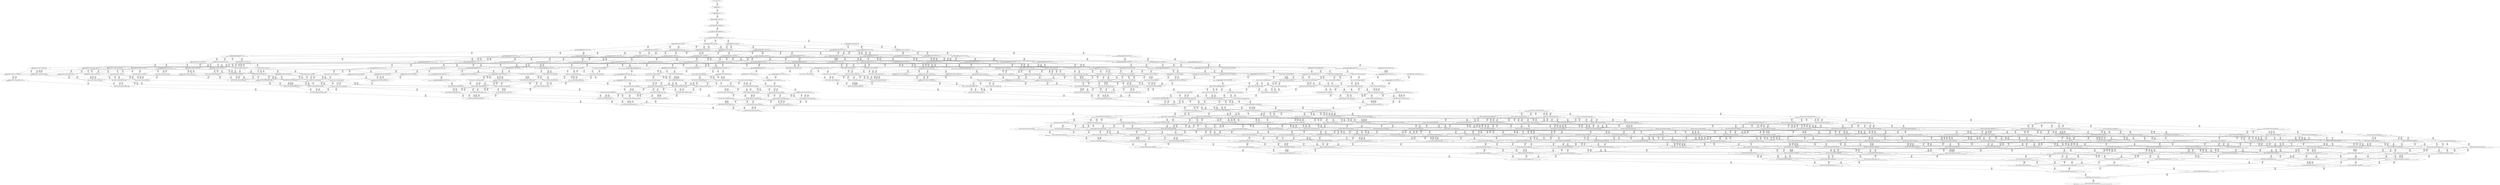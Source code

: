 digraph {
	S0[label="S0: [0, 0] [0, 0] [0, 0] [0, 0] \n{}{}"];
	S1[label="S1: [0, 0] [0, 0] [0, 0] [60, 75] \n{T0J0:60-75}{1}"];
	S2[label="S2: [60, 60] [60, 60] [60, 75] [124, 156] \n{T0J1:124-156}{1, 2}"];
	S3[label="S3: [60, 60] [60, 75] [121, 152] [124, 156] \n{T0J1:124-156, T0J2:121-152}{1, 2, 3}"];
	S4[label="S4: [60, 75] [71, 89] [121, 152] [124, 156] \n{T0J1:124-156, T0J2:121-152, T0J10:71-89}{1, 2, 3, 11}"];
	S5[label="S5: [71, 89] [121, 152] [124, 156] [139, 175] \n{T0J1:124-156, T0J2:121-152, T0J11:139-175}{1, 2, 3, 11, 12}"];
	S6[label="S6: [121, 152] [122, 153] [124, 156] [139, 175] \n{T0J1:124-156, T0J2:121-152, T0J11:139-175, T0J15:122-153}{1, 2, 3, 11, 12, 16}"];
	S7[label="S7: [122, 153] [124, 156] [139, 175] [177, 223] \n{T0J3:177-223}{1, 2, 3, 4, 11, 12, 16}"];
	S8[label="S8: [139, 151] [139, 153] [139, 153] [140, 156] \n{T0J12:140-153}{1, 2, 3, 11, 12, 13, 16}"];
	S9[label="S9: [122, 151] [124, 156] [139, 175] [161, 200] \n{T0J16:161-200}{1, 2, 3, 11, 12, 16, 17}"];
	S10[label="S10: [122, 153] [124, 156] [139, 175] [170, 213] \n{T0J20:170-213}{1, 2, 3, 11, 12, 16, 21}"];
	S11[label="S11: [124, 156] [139, 175] [163, 205] [177, 223] \n{T0J3:177-223, T0J6:163-205}{1, 2, 3, 4, 7, 11, 12, 16}"];
	S12[label="S12: [139, 153] [139, 156] [140, 175] [177, 223] \n{T0J3:177-223}{1, 2, 3, 4, 11, 12, 13, 16}"];
	S13[label="S13: [124, 156] [139, 175] [161, 200] [177, 223] \n{T0J3:177-223, T0J16:161-200}{1, 2, 3, 4, 11, 12, 16, 17}"];
	S14[label="S14: [124, 156] [139, 175] [170, 213] [177, 224] \n{T0J3:177-224, T0J20:170-213}{1, 2, 3, 4, 11, 12, 16, 21}"];
	S15[label="S15: [139, 153] [139, 153] [140, 156] [162, 180] \n{T0J13:162-180}{1, 2, 3, 11, 12, 13, 14, 16}"];
	S16[label="S16: [139, 153] [139, 156] [140, 175] [161, 200] \n{T0J16:161-200}{1, 2, 3, 11, 12, 13, 16, 17}"];
	S17[label="S17: [139, 153] [139, 156] [140, 175] [170, 213] \n{T0J20:170-213}{1, 2, 3, 11, 12, 13, 16, 21}"];
	S18[label="S18: [124, 156] [139, 175] [161, 200] [186, 232] \n{T0J16:161-200, T0J17:186-232}{1, 2, 3, 11, 12, 16, 17, 18}"];
	S19[label="S19: [124, 156] [139, 175] [161, 200] [170, 213] \n{T0J16:161-200, T0J20:170-213}{1, 2, 3, 11, 12, 16, 17, 21}"];
	S20[label="S20: [139, 175] [157, 198] [163, 205] [177, 223] \n{T0J3:177-223, T0J6:163-205, T0J7:157-198}{1, 2, 3, 4, 7, 8, 11, 12, 16}"];
	S21[label="S21: [139, 156] [140, 175] [163, 205] [177, 223] \n{T0J3:177-223, T0J6:163-205}{1, 2, 3, 4, 7, 11, 12, 13, 16}"];
	S22[label="S22: [139, 175] [161, 200] [163, 208] [177, 223] \n{T0J3:177-223, T0J6:163-208, T0J16:161-200}{1, 2, 3, 4, 7, 11, 12, 16, 17}"];
	S23[label="S23: [139, 175] [163, 208] [170, 213] [177, 224] \n{T0J3:177-224, T0J6:163-208, T0J20:170-213}{1, 2, 3, 4, 7, 11, 12, 16, 21}"];
	S24[label="S24: [139, 156] [140, 175] [162, 180] [177, 224] \n{T0J3:177-224, T0J13:162-180}{1, 2, 3, 4, 11, 12, 13, 14, 16}"];
	S25[label="S25: [139, 156] [140, 175] [161, 200] [177, 224] \n{T0J3:177-224, T0J16:161-200}{1, 2, 3, 4, 11, 12, 13, 16, 17}"];
	S26[label="S26: [139, 156] [140, 175] [170, 213] [177, 224] \n{T0J3:177-224, T0J20:170-213}{1, 2, 3, 4, 11, 12, 13, 16, 21}"];
	S27[label="S27: [139, 175] [161, 200] [177, 227] [186, 232] \n{T0J3:177-227, T0J16:161-200, T0J17:186-232}{1, 2, 3, 4, 11, 12, 16, 17, 18}"];
	S28[label="S28: [139, 175] [161, 200] [170, 213] [177, 227] \n{T0J3:177-227, T0J16:161-200, T0J20:170-213}{1, 2, 3, 4, 11, 12, 16, 17, 21}"];
	S29[label="S29: [139, 153] [140, 156] [162, 180] [162, 180] \n{T0J13:162-180, T0J14:162-180}{1, 2, 3, 11, 12, 13, 14, 15, 16}"];
	S30[label="S30: [139, 156] [140, 175] [161, 180] [162, 200] \n{T0J13:162-180, T0J16:161-200}{1, 2, 3, 11, 12, 13, 14, 16, 17}"];
	S31[label="S31: [139, 156] [140, 175] [162, 180] [170, 213] \n{T0J13:162-180, T0J20:170-213}{1, 2, 3, 11, 12, 13, 14, 16, 21}"];
	S32[label="S32: [139, 156] [140, 175] [161, 200] [186, 232] \n{T0J16:161-200, T0J17:186-232}{1, 2, 3, 11, 12, 13, 16, 17, 18}"];
	S33[label="S33: [139, 156] [140, 175] [161, 200] [170, 213] \n{T0J16:161-200, T0J20:170-213}{1, 2, 3, 11, 12, 13, 16, 17, 21}"];
	S34[label="S34: [139, 175] [161, 200] [169, 208] [186, 232] \n{T0J16:161-200, T0J17:186-232, T0J18:169-208}{1, 2, 3, 11, 12, 16, 17, 18, 19}"];
	S35[label="S35: [139, 175] [161, 200] [170, 213] [186, 232] \n{T0J16:161-200, T0J17:186-232, T0J20:170-213}{1, 2, 3, 11, 12, 16, 17, 18, 21}"];
	S36[label="S36: [140, 177] [157, 198] [163, 205] [177, 223] \n{T0J3:177-223}{1, 2, 3, 4, 7, 8, 11, 12, 13, 16}"];
	S37[label="S37: [157, 200] [163, 208] [172, 223] [177, 223] \n{T0J3:177-223}{1, 2, 3, 4, 7, 8, 11, 12, 16, 17}"];
	S38[label="S38: [157, 208] [163, 213] [172, 217] [177, 224] \n{T0J3:177-224, T0J7:157-217}{1, 2, 3, 4, 7, 8, 11, 12, 16, 21}"];
	S39[label="S39: [140, 175] [162, 180] [163, 208] [177, 224] \n{T0J3:177-224, T0J6:163-208, T0J13:162-180}{1, 2, 3, 4, 7, 11, 12, 13, 14, 16}"];
	S40[label="S40: [140, 175] [161, 200] [163, 208] [177, 224] \n{T0J3:177-224, T0J6:163-208, T0J16:161-200}{1, 2, 3, 4, 7, 11, 12, 13, 16, 17}"];
	S41[label="S41: [140, 175] [163, 208] [170, 213] [177, 224] \n{T0J3:177-224, T0J6:163-208, T0J20:170-213}{1, 2, 3, 4, 7, 11, 12, 13, 16, 21}"];
	S42[label="S42: [161, 200] [163, 227] [177, 227] [186, 232] \n{T0J3:177-227, T0J6:163-227, T0J17:186-232}{1, 2, 3, 4, 7, 11, 12, 16, 17, 18}"];
	S43[label="S43: [161, 200] [163, 213] [177, 227] [178, 227] \n{T0J3:177-227, T0J6:163-227}{1, 2, 3, 4, 7, 11, 12, 16, 17, 21}"];
	S44[label="S44: [140, 175] [162, 180] [162, 180] [177, 224] \n{T0J3:177-224, T0J13:162-180, T0J14:162-180}{1, 2, 3, 4, 11, 12, 13, 14, 15, 16}"];
	S45[label="S45: [140, 175] [161, 180] [162, 200] [177, 227] \n{T0J3:177-227, T0J13:162-180, T0J16:161-200}{1, 2, 3, 4, 11, 12, 13, 14, 16, 17}"];
	S46[label="S46: [140, 175] [162, 180] [170, 213] [177, 227] \n{T0J3:177-227, T0J13:162-180, T0J20:170-213}{1, 2, 3, 4, 11, 12, 13, 14, 16, 21}"];
	S47[label="S47: [140, 175] [161, 200] [177, 227] [186, 232] \n{T0J3:177-227, T0J16:161-200, T0J17:186-232}{1, 2, 3, 4, 11, 12, 13, 16, 17, 18}"];
	S48[label="S48: [140, 175] [161, 200] [170, 213] [177, 227] \n{T0J3:177-227, T0J16:161-200, T0J20:170-213}{1, 2, 3, 4, 11, 12, 13, 16, 17, 21}"];
	S49[label="S49: [161, 200] [169, 208] [184, 232] [186, 246] \n{T0J3:177-246, T0J17:186-232}{1, 2, 3, 4, 11, 12, 16, 17, 18, 19}"];
	S50[label="S50: [161, 200] [170, 213] [177, 232] [188, 246] \n{T0J3:177-246, T0J17:186-232}{1, 2, 3, 4, 11, 12, 16, 17, 18, 21}"];
	S51[label="S51: [140, 175] [161, 180] [162, 180] [162, 200] \n{T0J13:162-180, T0J14:162-180, T0J16:161-200}{1, 2, 3, 11, 12, 13, 14, 15, 16, 17}"];
	S52[label="S52: [140, 175] [162, 180] [162, 180] [170, 213] \n{T0J13:162-180, T0J14:162-180, T0J20:170-213}{1, 2, 3, 11, 12, 13, 14, 15, 16, 21}"];
	S53[label="S53: [140, 175] [161, 180] [162, 200] [186, 232] \n{T0J13:162-180, T0J16:161-200, T0J17:186-232}{1, 2, 3, 11, 12, 13, 14, 16, 17, 18}"];
	S54[label="S54: [140, 175] [161, 180] [162, 200] [170, 213] \n{T0J13:162-180, T0J16:161-200, T0J20:170-213}{1, 2, 3, 11, 12, 13, 14, 16, 17, 21}"];
	S55[label="S55: [140, 175] [161, 200] [169, 208] [186, 232] \n{T0J16:161-200, T0J17:186-232, T0J18:169-208}{1, 2, 3, 11, 12, 13, 16, 17, 18, 19}"];
	S56[label="S56: [140, 175] [161, 200] [170, 213] [186, 232] \n{T0J16:161-200, T0J17:186-232, T0J20:170-213}{1, 2, 3, 11, 12, 13, 16, 17, 18, 21}"];
	S57[label="S57: [161, 200] [169, 208] [186, 210] [186, 232] \n{T0J16:161-200, T0J17:186-232, T0J18:169-208, T0J19:186-210}{1, 2, 3, 11, 12, 16, 17, 18, 19, 20}"];
	S58[label="S58: [161, 200] [169, 208] [184, 213] [186, 232] \n{T0J16:161-200, T0J17:186-232, T0J18:169-208, T0J20:170-213}{1, 2, 3, 11, 12, 16, 17, 18, 19, 21}"];
	S59[label="S59: [157, 175] [163, 205] [177, 223] [211, 256] \n{T0J3:177-223}{1, 2, 3, 4, 7, 8, 9, 10, 11, 12, 16}"];
	S60[label="S60: [157, 198] [163, 208] [163, 217] [177, 224] \n{T0J3:177-224}{1, 2, 3, 4, 7, 8, 11, 12, 13, 14, 16}"];
	S61[label="S61: [157, 202] [163, 208] [172, 223] [177, 224] \n{}{1, 2, 3, 4, 7, 8, 11, 12, 13, 16, 17}"];
	S62[label="S62: [157, 210] [163, 213] [172, 217] [177, 224] \n{}{1, 2, 3, 4, 7, 8, 11, 12, 13, 16, 21}"];
	S63[label="S63: [163, 227] [172, 227] [177, 232] [194, 255] \n{}{1, 2, 3, 4, 7, 8, 11, 12, 16, 17, 18}"];
	S64[label="S64: [163, 213] [172, 227] [177, 227] [194, 242] \n{}{1, 2, 3, 4, 7, 8, 11, 12, 16, 17, 21}"];
	S65[label="S65: [162, 180] [162, 180] [163, 224] [177, 227] \n{T0J3:177-224, T0J6:163-227}{1, 2, 3, 4, 7, 11, 12, 13, 14, 15, 16}"];
	S66[label="S66: [161, 180] [162, 200] [163, 227] [177, 227] \n{T0J3:177-227, T0J6:163-227}{1, 2, 3, 4, 7, 11, 12, 13, 14, 16, 17}"];
	S67[label="S67: [162, 180] [163, 213] [170, 227] [177, 227] \n{T0J3:177-227, T0J6:163-227}{1, 2, 3, 4, 7, 11, 12, 13, 14, 16, 21}"];
	S68[label="S68: [161, 200] [163, 227] [177, 227] [186, 232] \n{T0J3:177-227, T0J6:163-227, T0J17:186-232}{1, 2, 3, 4, 7, 11, 12, 13, 16, 17, 18}"];
	S69[label="S69: [161, 200] [163, 213] [177, 227] [179, 227] \n{T0J3:177-227, T0J6:163-227}{1, 2, 3, 4, 7, 11, 12, 13, 16, 17, 21}"];
	S70[label="S70: [161, 180] [162, 180] [162, 200] [177, 246] \n{T0J3:177-246}{1, 2, 3, 4, 11, 12, 13, 14, 15, 16, 17}"];
	S71[label="S71: [162, 180] [162, 180] [170, 213] [177, 246] \n{T0J3:177-246}{1, 2, 3, 4, 11, 12, 13, 14, 15, 16, 21}"];
	S72[label="S72: [161, 180] [162, 200] [177, 232] [186, 246] \n{T0J3:177-246, T0J17:186-232}{1, 2, 3, 4, 11, 12, 13, 14, 16, 17, 18}"];
	S73[label="S73: [161, 180] [162, 200] [170, 213] [177, 246] \n{T0J3:177-246}{1, 2, 3, 4, 11, 12, 13, 14, 16, 17, 21}"];
	S74[label="S74: [161, 200] [169, 208] [185, 232] [186, 246] \n{T0J3:177-246, T0J17:186-232}{1, 2, 3, 4, 11, 12, 13, 16, 17, 18, 19}"];
	S75[label="S75: [161, 200] [170, 213] [177, 232] [189, 246] \n{T0J3:177-246, T0J17:186-232}{1, 2, 3, 4, 11, 12, 13, 16, 17, 18, 21}"];
	S76[label="S76: [169, 208] [184, 232] [186, 246] [202, 252] \n{T0J6:202-252}{1, 2, 3, 4, 7, 11, 12, 16, 17, 18, 19}"];
	S77[label="S77: [170, 213] [177, 232] [188, 246] [202, 252] \n{T0J6:202-252}{1, 2, 3, 4, 7, 11, 12, 16, 17, 18, 21}"];
	S78[label="S78: [161, 180] [162, 180] [162, 200] [186, 232] \n{T0J13:162-180, T0J14:162-180, T0J16:161-200, T0J17:186-232}{1, 2, 3, 11, 12, 13, 14, 15, 16, 17, 18}"];
	S79[label="S79: [161, 180] [162, 180] [162, 200] [170, 213] \n{T0J13:162-180, T0J14:162-180, T0J16:161-200, T0J20:170-213}{1, 2, 3, 11, 12, 13, 14, 15, 16, 17, 21}"];
	S80[label="S80: [161, 180] [162, 200] [169, 208] [186, 232] \n{T0J13:162-180, T0J16:161-200, T0J17:186-232, T0J18:169-208}{1, 2, 3, 11, 12, 13, 14, 16, 17, 18, 19}"];
	S81[label="S81: [161, 180] [162, 200] [170, 213] [186, 232] \n{T0J13:162-180, T0J16:161-200, T0J17:186-232, T0J20:170-213}{1, 2, 3, 11, 12, 13, 14, 16, 17, 18, 21}"];
	S82[label="S82: [161, 200] [169, 208] [186, 210] [187, 232] \n{T0J16:161-200, T0J17:186-232, T0J18:169-208, T0J19:187-210}{1, 2, 3, 11, 12, 13, 16, 17, 18, 19, 20}"];
	S83[label="S83: [161, 200] [169, 208] [185, 213] [186, 232] \n{T0J16:161-200, T0J17:186-232, T0J18:169-208, T0J20:170-213}{1, 2, 3, 11, 12, 13, 16, 17, 18, 19, 21}"];
	S84[label="S84: [169, 208] [186, 210] [186, 232] [217, 271] \n{T0J3:217-271}{1, 2, 3, 4, 11, 12, 16, 17, 18, 19, 20}"];
	S85[label="S85: [169, 208] [184, 213] [186, 232] [217, 271] \n{T0J3:217-271}{1, 2, 3, 4, 11, 12, 16, 17, 18, 19, 21}"];
	S86[label="S86: [177, 177] [177, 179] [177, 198] [178, 205] \n{T0J4:178-179}{1, 2, 3, 4, 5, 6, 7, 8, 11, 12, 13, 16}"];
	S87[label="S87: [177, 177] [177, 198] [177, 205] [226, 239] \n{T0J5:226-239}{1, 2, 3, 4, 5, 6, 7, 8, 11, 12, 13, 16}"];
	S88[label="S88: [157, 198] [163, 205] [177, 223] [211, 258] \n{T0J3:177-223}{1, 2, 3, 4, 7, 8, 9, 10, 11, 12, 13, 16}"];
	S89[label="S89: [177, 200] [177, 202] [177, 208] [178, 223] \n{T0J4:178-202}{1, 2, 3, 4, 5, 6, 7, 8, 11, 12, 16, 17}"];
	S90[label="S90: [177, 200] [177, 208] [177, 223] [226, 262] \n{T0J5:226-262}{1, 2, 3, 4, 5, 6, 7, 8, 11, 12, 16, 17}"];
	S91[label="S91: [163, 208] [172, 223] [177, 223] [211, 281] \n{}{1, 2, 3, 4, 7, 8, 9, 10, 11, 12, 16, 17}"];
	S92[label="S92: [177, 208] [177, 210] [177, 213] [178, 217] \n{T0J4:178-210}{1, 2, 3, 4, 5, 6, 7, 8, 11, 12, 16, 21}"];
	S93[label="S93: [177, 208] [177, 213] [177, 217] [226, 270] \n{T0J5:226-270}{1, 2, 3, 4, 5, 6, 7, 8, 11, 12, 16, 21}"];
	S94[label="S94: [163, 208] [172, 213] [177, 224] [211, 289] \n{}{1, 2, 3, 4, 7, 8, 9, 10, 11, 12, 16, 21}"];
	S95[label="S95: [177, 200] [177, 227] [178, 232] [186, 262] \n{}{1, 2, 3, 4, 5, 6, 7, 11, 12, 16, 17, 18}"];
	S96[label="S96: [177, 200] [177, 213] [178, 227] [178, 262] \n{}{1, 2, 3, 4, 5, 6, 7, 11, 12, 16, 17, 21}"];
	S97[label="S97: [177, 200] [178, 208] [184, 232] [186, 262] \n{}{1, 2, 3, 4, 5, 6, 11, 12, 16, 17, 18, 19}"];
	S98[label="S98: [177, 200] [177, 213] [178, 232] [188, 262] \n{}{1, 2, 3, 4, 5, 6, 11, 12, 16, 17, 18, 21}"];
	S99[label="S99: [162, 208] [163, 222] [177, 224] [180, 227] \n{}{1, 2, 3, 4, 7, 8, 11, 12, 13, 14, 15, 16}"];
	S100[label="S100: [162, 208] [163, 223] [177, 227] [180, 231] \n{}{1, 2, 3, 4, 7, 8, 11, 12, 13, 14, 16, 17}"];
	S101[label="S101: [163, 227] [172, 229] [177, 232] [194, 255] \n{}{1, 2, 3, 4, 7, 8, 11, 12, 13, 16, 17, 18}"];
	S102[label="S102: [163, 213] [170, 222] [177, 227] [180, 239] \n{}{1, 2, 3, 4, 7, 8, 11, 12, 13, 14, 16, 21}"];
	S103[label="S103: [163, 215] [172, 227] [177, 227] [194, 242] \n{}{1, 2, 3, 4, 7, 8, 11, 12, 13, 16, 17, 21}"];
	S104[label="S104: [172, 232] [177, 246] [194, 250] [202, 255] \n{}{1, 2, 3, 4, 7, 8, 11, 12, 16, 17, 18, 19}"];
	S105[label="S105: [172, 232] [177, 246] [194, 252] [203, 255] \n{}{1, 2, 3, 4, 7, 8, 11, 12, 16, 17, 18, 21}"];
	S106[label="S106: [162, 180] [162, 200] [177, 232] [202, 246] \n{T0J6:202-232}{1, 2, 3, 4, 7, 11, 12, 13, 14, 15, 16, 17}"];
	S107[label="S107: [162, 180] [170, 213] [177, 232] [203, 246] \n{T0J6:203-232}{1, 2, 3, 4, 7, 11, 12, 13, 14, 15, 16, 21}"];
	S108[label="S108: [162, 200] [177, 232] [186, 232] [202, 246] \n{T0J6:202-232, T0J17:186-232}{1, 2, 3, 4, 7, 11, 12, 13, 14, 16, 17, 18}"];
	S109[label="S109: [162, 200] [170, 213] [177, 232] [202, 246] \n{T0J6:202-232}{1, 2, 3, 4, 7, 11, 12, 13, 14, 16, 17, 21}"];
	S110[label="S110: [169, 208] [185, 232] [186, 246] [202, 252] \n{T0J6:202-252}{1, 2, 3, 4, 7, 11, 12, 13, 16, 17, 18, 19}"];
	S111[label="S111: [170, 213] [177, 232] [189, 246] [202, 252] \n{T0J6:202-252}{1, 2, 3, 4, 7, 11, 12, 13, 16, 17, 18, 21}"];
	S112[label="S112: [162, 180] [162, 200] [186, 232] [217, 251] \n{T0J3:217-251, T0J17:186-232}{1, 2, 3, 4, 11, 12, 13, 14, 15, 16, 17, 18}"];
	S113[label="S113: [162, 180] [162, 200] [170, 213] [217, 251] \n{T0J3:217-251}{1, 2, 3, 4, 11, 12, 13, 14, 15, 16, 17, 21}"];
	S114[label="S114: [162, 200] [169, 208] [186, 232] [217, 251] \n{T0J3:217-251, T0J17:186-232}{1, 2, 3, 4, 11, 12, 13, 14, 16, 17, 18, 19}"];
	S115[label="S115: [162, 200] [170, 213] [186, 232] [217, 251] \n{T0J3:217-251, T0J17:186-232}{1, 2, 3, 4, 11, 12, 13, 14, 16, 17, 18, 21}"];
	S116[label="S116: [169, 208] [186, 210] [187, 232] [217, 271] \n{T0J3:217-271}{1, 2, 3, 4, 11, 12, 13, 16, 17, 18, 19, 20}"];
	S117[label="S117: [169, 208] [185, 213] [186, 232] [217, 271] \n{T0J3:217-271}{1, 2, 3, 4, 11, 12, 13, 16, 17, 18, 19, 21}"];
	S118[label="S118: [186, 210] [186, 232] [210, 260] [217, 271] \n{T0J3:217-271, T0J6:210-260}{1, 2, 3, 4, 7, 11, 12, 16, 17, 18, 19, 20}"];
	S119[label="S119: [184, 213] [186, 232] [210, 260] [217, 271] \n{T0J3:217-271, T0J6:210-260}{1, 2, 3, 4, 7, 11, 12, 16, 17, 18, 19, 21}"];
	S120[label="S120: [177, 198] [177, 200] [177, 208] [178, 217] \n{T0J4:178-200}{1, 2, 3, 4, 5, 6, 7, 8, 11, 12, 13, 14, 16}"];
	S121[label="S121: [177, 198] [177, 208] [177, 217] [226, 260] \n{T0J5:226-260}{1, 2, 3, 4, 5, 6, 7, 8, 11, 12, 13, 14, 16}"];
	S122[label="S122: [163, 208] [163, 223] [177, 227] [211, 279] \n{}{1, 2, 3, 4, 7, 8, 9, 10, 11, 12, 13, 14, 16}"];
	S123[label="S123: [177, 204] [177, 208] [177, 223] [178, 224] \n{}{1, 2, 3, 4, 5, 6, 7, 8, 11, 12, 13, 16, 17}"];
	S124[label="S124: [177, 208] [177, 223] [177, 224] [226, 264] \n{T0J5:226-264}{1, 2, 3, 4, 5, 6, 7, 8, 11, 12, 13, 16, 17}"];
	S125[label="S125: [163, 210] [172, 223] [177, 224] [211, 283] \n{}{1, 2, 3, 4, 7, 8, 9, 10, 11, 12, 13, 16, 17}"];
	S126[label="S126: [177, 212] [177, 213] [177, 217] [178, 224] \n{}{1, 2, 3, 4, 5, 6, 7, 8, 11, 12, 13, 16, 21}"];
	S127[label="S127: [177, 213] [177, 217] [177, 224] [226, 272] \n{T0J5:226-272}{1, 2, 3, 4, 5, 6, 7, 8, 11, 12, 13, 16, 21}"];
	S128[label="S128: [163, 213] [172, 217] [177, 224] [211, 291] \n{}{1, 2, 3, 4, 7, 8, 9, 10, 11, 12, 13, 16, 21}"];
	S129[label="S129: [177, 227] [177, 232] [178, 255] [194, 289] \n{}{1, 2, 3, 4, 5, 6, 7, 8, 11, 12, 16, 17, 18}"];
	S130[label="S130: [172, 227] [177, 232] [194, 255] [217, 308] \n{}{1, 2, 3, 4, 7, 8, 9, 10, 11, 12, 16, 17, 18}"];
	S131[label="S131: [177, 227] [177, 227] [178, 242] [194, 275] \n{}{1, 2, 3, 4, 5, 6, 7, 8, 11, 12, 16, 17, 21}"];
	S132[label="S132: [172, 227] [177, 227] [194, 242] [211, 294] \n{}{1, 2, 3, 4, 7, 8, 9, 10, 11, 12, 16, 17, 21}"];
	S133[label="S133: [177, 180] [177, 180] [177, 227] [178, 242] \n{}{1, 2, 3, 4, 5, 6, 7, 11, 12, 13, 14, 15, 16}"];
	S134[label="S134: [177, 180] [177, 200] [177, 227] [178, 242] \n{}{1, 2, 3, 4, 5, 6, 7, 11, 12, 13, 14, 16, 17}"];
	S135[label="S135: [177, 180] [177, 213] [177, 227] [178, 242] \n{}{1, 2, 3, 4, 5, 6, 7, 11, 12, 13, 14, 16, 21}"];
	S136[label="S136: [177, 200] [177, 227] [178, 232] [186, 262] \n{}{1, 2, 3, 4, 5, 6, 7, 11, 12, 13, 16, 17, 18}"];
	S137[label="S137: [177, 200] [177, 213] [178, 227] [179, 262] \n{}{1, 2, 3, 4, 5, 6, 7, 11, 12, 13, 16, 17, 21}"];
	S138[label="S138: [177, 180] [177, 180] [177, 182] [178, 200] \n{T0J4:178-182}{1, 2, 3, 4, 5, 6, 11, 12, 13, 14, 15, 16, 17}"];
	S139[label="S139: [177, 180] [177, 180] [177, 200] [226, 242] \n{T0J5:226-242}{1, 2, 3, 4, 5, 6, 11, 12, 13, 14, 15, 16, 17}"];
	S140[label="S140: [177, 180] [177, 180] [177, 182] [178, 213] \n{T0J4:178-182}{1, 2, 3, 4, 5, 6, 11, 12, 13, 14, 15, 16, 21}"];
	S141[label="S141: [177, 180] [177, 180] [177, 213] [226, 242] \n{T0J5:226-242}{1, 2, 3, 4, 5, 6, 11, 12, 13, 14, 15, 16, 21}"];
	S142[label="S142: [177, 180] [177, 200] [178, 232] [186, 242] \n{T0J17:186-232}{1, 2, 3, 4, 5, 6, 11, 12, 13, 14, 16, 17, 18}"];
	S143[label="S143: [177, 180] [177, 182] [177, 200] [178, 213] \n{T0J4:178-182}{1, 2, 3, 4, 5, 6, 11, 12, 13, 14, 16, 17, 21}"];
	S144[label="S144: [177, 180] [177, 200] [177, 213] [226, 242] \n{T0J5:226-242}{1, 2, 3, 4, 5, 6, 11, 12, 13, 14, 16, 17, 21}"];
	S145[label="S145: [177, 200] [178, 208] [185, 232] [186, 262] \n{}{1, 2, 3, 4, 5, 6, 11, 12, 13, 16, 17, 18, 19}"];
	S146[label="S146: [177, 200] [177, 213] [178, 232] [189, 262] \n{}{1, 2, 3, 4, 5, 6, 11, 12, 13, 16, 17, 18, 21}"];
	S147[label="S147: [178, 232] [184, 246] [186, 252] [202, 270] \n{}{1, 2, 3, 4, 5, 6, 7, 11, 12, 16, 17, 18, 19}"];
	S148[label="S148: [177, 232] [178, 246] [188, 252] [202, 275] \n{}{1, 2, 3, 4, 5, 6, 7, 11, 12, 16, 17, 18, 21}"];
	S149[label="S149: [162, 223] [177, 227] [180, 232] [185, 257] \n{}{1, 2, 3, 4, 7, 8, 11, 12, 13, 14, 15, 16, 17}"];
	S150[label="S150: [163, 232] [177, 232] [180, 255] [194, 256] \n{}{1, 2, 3, 4, 7, 8, 11, 12, 13, 14, 16, 17, 18}"];
	S151[label="S151: [172, 234] [177, 246] [194, 250] [202, 255] \n{}{1, 2, 3, 4, 7, 8, 11, 12, 13, 16, 17, 18, 19}"];
	S152[label="S152: [170, 222] [177, 227] [180, 239] [186, 246] \n{}{1, 2, 3, 4, 7, 8, 11, 12, 13, 14, 15, 16, 21}"];
	S153[label="S153: [170, 227] [177, 232] [180, 242] [194, 246] \n{}{1, 2, 3, 4, 7, 8, 11, 12, 13, 14, 16, 17, 21}"];
	S154[label="S154: [172, 234] [177, 246] [194, 252] [203, 255] \n{}{1, 2, 3, 4, 7, 8, 11, 12, 13, 16, 17, 18, 21}"];
	S155[label="S155: [177, 233] [194, 252] [202, 260] [219, 271] \n{}{1, 2, 3, 4, 7, 8, 11, 12, 16, 17, 18, 19, 20}"];
	S156[label="S156: [177, 232] [194, 255] [203, 260] [217, 271] \n{}{1, 2, 3, 4, 7, 8, 11, 12, 16, 17, 18, 19, 21}"];
	S157[label="S157: [162, 200] [186, 232] [203, 232] [217, 251] \n{T0J3:217-251, T0J6:203-232, T0J17:186-232}{1, 2, 3, 4, 7, 11, 12, 13, 14, 15, 16, 17, 18}"];
	S158[label="S158: [162, 200] [170, 213] [203, 232] [217, 251] \n{T0J3:217-251, T0J6:203-232}{1, 2, 3, 4, 7, 11, 12, 13, 14, 15, 16, 17, 21}"];
	S159[label="S159: [169, 208] [186, 232] [203, 251] [217, 252] \n{T0J3:217-251, T0J6:203-252}{1, 2, 3, 4, 7, 11, 12, 13, 14, 16, 17, 18, 19}"];
	S160[label="S160: [170, 213] [186, 232] [203, 251] [217, 252] \n{T0J3:217-251, T0J6:203-252}{1, 2, 3, 4, 7, 11, 12, 13, 14, 16, 17, 18, 21}"];
	S161[label="S161: [186, 210] [187, 232] [210, 260] [217, 271] \n{T0J3:217-271, T0J6:210-260}{1, 2, 3, 4, 7, 11, 12, 13, 16, 17, 18, 19, 20}"];
	S162[label="S162: [185, 213] [186, 232] [210, 260] [217, 271] \n{T0J3:217-271, T0J6:210-260}{1, 2, 3, 4, 7, 11, 12, 13, 16, 17, 18, 19, 21}"];
	S163[label="S163: [177, 198] [177, 200] [178, 205] [211, 258] \n{T0J4:178-200}{1, 2, 3, 4, 5, 6, 7, 8, 9, 10, 11, 12, 13, 16}"];
	S164[label="S164: [177, 198] [177, 205] [211, 258] [226, 260] \n{T0J5:226-260}{1, 2, 3, 4, 5, 6, 7, 8, 9, 10, 11, 12, 13, 16}"];
	S165[label="S165: [177, 223] [177, 223] [178, 270] [211, 281] \n{}{1, 2, 3, 4, 5, 6, 7, 8, 9, 10, 11, 12, 16, 17}"];
	S166[label="S166: [177, 208] [177, 223] [226, 262] [231, 281] \n{T0J5:226-262}{1, 2, 3, 4, 5, 6, 7, 8, 9, 10, 11, 12, 16, 17}"];
	S167[label="S167: [177, 213] [177, 224] [178, 270] [211, 289] \n{}{1, 2, 3, 4, 5, 6, 7, 8, 9, 10, 11, 12, 16, 21}"];
	S168[label="S168: [177, 213] [177, 217] [226, 270] [231, 289] \n{T0J5:226-270}{1, 2, 3, 4, 5, 6, 7, 8, 9, 10, 11, 12, 16, 21}"];
	S169[label="S169: [177, 222] [177, 224] [178, 227] [180, 270] \n{}{1, 2, 3, 4, 5, 6, 7, 8, 11, 12, 13, 14, 15, 16}"];
	S170[label="S170: [163, 223] [177, 227] [180, 237] [211, 289] \n{}{1, 2, 3, 4, 7, 8, 9, 10, 11, 12, 13, 14, 15, 16}"];
	S171[label="S171: [177, 223] [177, 227] [178, 237] [180, 270] \n{}{1, 2, 3, 4, 5, 6, 7, 8, 11, 12, 13, 14, 16, 17}"];
	S172[label="S172: [163, 223] [177, 227] [180, 239] [211, 289] \n{}{1, 2, 3, 4, 7, 8, 9, 10, 11, 12, 13, 14, 16, 17}"];
	S173[label="S173: [177, 229] [177, 232] [178, 255] [194, 289] \n{}{1, 2, 3, 4, 5, 6, 7, 8, 11, 12, 13, 16, 17, 18}"];
	S174[label="S174: [172, 229] [177, 232] [194, 255] [217, 308] \n{}{1, 2, 3, 4, 7, 8, 9, 10, 11, 12, 13, 16, 17, 18}"];
	S175[label="S175: [177, 222] [177, 227] [178, 242] [180, 275] \n{}{1, 2, 3, 4, 5, 6, 7, 8, 11, 12, 13, 14, 16, 21}"];
	S176[label="S176: [170, 222] [177, 227] [180, 242] [211, 294] \n{}{1, 2, 3, 4, 7, 8, 9, 10, 11, 12, 13, 14, 16, 21}"];
	S177[label="S177: [177, 227] [177, 229] [178, 242] [194, 277] \n{}{1, 2, 3, 4, 5, 6, 7, 8, 11, 12, 13, 16, 17, 21}"];
	S178[label="S178: [172, 227] [177, 229] [194, 242] [211, 296] \n{}{1, 2, 3, 4, 7, 8, 9, 10, 11, 12, 13, 16, 17, 21}"];
	S179[label="S179: [177, 246] [178, 252] [194, 270] [202, 294] \n{}{1, 2, 3, 4, 5, 6, 7, 8, 11, 12, 16, 17, 18, 19}"];
	S180[label="S180: [177, 246] [194, 250] [202, 255] [217, 313] \n{}{1, 2, 3, 4, 7, 8, 9, 10, 11, 12, 16, 17, 18, 19}"];
	S181[label="S181: [177, 246] [178, 252] [194, 274] [203, 294] \n{}{1, 2, 3, 4, 5, 6, 7, 8, 11, 12, 16, 17, 18, 21}"];
	S182[label="S182: [177, 246] [194, 252] [203, 255] [226, 313] \n{}{1, 2, 3, 4, 7, 8, 9, 10, 11, 12, 16, 17, 18, 21}"];
	S183[label="S183: [177, 200] [177, 232] [178, 242] [202, 246] \n{T0J6:202-232}{1, 2, 3, 4, 5, 6, 7, 11, 12, 13, 14, 15, 16, 17}"];
	S184[label="S184: [177, 213] [177, 232] [178, 242] [203, 246] \n{T0J6:203-232}{1, 2, 3, 4, 5, 6, 7, 11, 12, 13, 14, 15, 16, 21}"];
	S185[label="S185: [177, 232] [178, 232] [186, 246] [202, 262] \n{T0J6:202-232}{1, 2, 3, 4, 5, 6, 7, 11, 12, 13, 14, 16, 17, 18}"];
	S186[label="S186: [177, 213] [177, 232] [178, 246] [202, 262] \n{T0J6:202-232}{1, 2, 3, 4, 5, 6, 7, 11, 12, 13, 14, 16, 17, 21}"];
	S187[label="S187: [178, 232] [185, 246] [186, 252] [202, 270] \n{}{1, 2, 3, 4, 5, 6, 7, 11, 12, 13, 16, 17, 18, 19}"];
	S188[label="S188: [177, 232] [178, 246] [189, 252] [202, 275] \n{}{1, 2, 3, 4, 5, 6, 7, 11, 12, 13, 16, 17, 18, 21}"];
	S189[label="S189: [177, 232] [180, 255] [185, 257] [194, 304] \n{}{1, 2, 3, 4, 7, 8, 11, 12, 13, 14, 15, 16, 17, 18}"];
	S190[label="S190: [177, 246] [180, 250] [194, 255] [202, 263] \n{}{1, 2, 3, 4, 7, 8, 11, 12, 13, 14, 16, 17, 18, 19}"];
	S191[label="S191: [177, 235] [194, 252] [202, 260] [219, 271] \n{}{1, 2, 3, 4, 7, 8, 11, 12, 13, 16, 17, 18, 19, 20}"];
	S192[label="S192: [170, 232] [180, 242] [186, 246] [194, 271] \n{}{1, 2, 3, 4, 7, 8, 11, 12, 13, 14, 15, 16, 17, 21}"];
	S193[label="S193: [177, 246] [180, 252] [194, 255] [203, 263] \n{}{1, 2, 3, 4, 7, 8, 11, 12, 13, 14, 16, 17, 18, 21}"];
	S194[label="S194: [177, 234] [194, 255] [203, 260] [217, 271] \n{}{1, 2, 3, 4, 7, 8, 11, 12, 13, 16, 17, 18, 19, 21}"];
	S195[label="S195: [177, 223] [177, 227] [178, 270] [211, 279] \n{}{1, 2, 3, 4, 5, 6, 7, 8, 9, 10, 11, 12, 13, 14, 16}"];
	S196[label="S196: [177, 208] [177, 217] [226, 260] [231, 279] \n{T0J5:226-260}{1, 2, 3, 4, 5, 6, 7, 8, 9, 10, 11, 12, 13, 14, 16}"];
	S197[label="S197: [177, 223] [177, 225] [178, 272] [211, 285] \n{}{1, 2, 3, 4, 5, 6, 7, 8, 9, 10, 11, 12, 13, 16, 17}"];
	S198[label="S198: [177, 223] [177, 224] [226, 264] [231, 289] \n{T0J5:226-264}{1, 2, 3, 4, 5, 6, 7, 8, 9, 10, 11, 12, 13, 16, 17}"];
	S199[label="S199: [177, 217] [177, 224] [178, 275] [211, 293] \n{}{1, 2, 3, 4, 5, 6, 7, 8, 9, 10, 11, 12, 13, 16, 21}"];
	S200[label="S200: [177, 217] [177, 224] [226, 272] [231, 294] \n{T0J5:226-272}{1, 2, 3, 4, 5, 6, 7, 8, 9, 10, 11, 12, 13, 16, 21}"];
	S201[label="S201: [177, 232] [178, 255] [194, 289] [217, 308] \n{}{1, 2, 3, 4, 5, 6, 7, 8, 9, 10, 11, 12, 16, 17, 18}"];
	S202[label="S202: [177, 227] [178, 242] [194, 289] [211, 308] \n{}{1, 2, 3, 4, 5, 6, 7, 8, 9, 10, 11, 12, 16, 17, 21}"];
	S203[label="S203: [177, 232] [178, 242] [180, 270] [185, 285] \n{}{1, 2, 3, 4, 5, 6, 7, 8, 11, 12, 13, 14, 15, 16, 17}"];
	S204[label="S204: [177, 227] [180, 239] [185, 272] [211, 304] \n{}{1, 2, 3, 4, 7, 8, 9, 10, 11, 12, 13, 14, 15, 16, 17}"];
	S205[label="S205: [177, 232] [178, 255] [180, 262] [194, 294] \n{}{1, 2, 3, 4, 5, 6, 7, 8, 11, 12, 13, 14, 16, 17, 18}"];
	S206[label="S206: [177, 232] [180, 255] [194, 258] [217, 313] \n{}{1, 2, 3, 4, 7, 8, 9, 10, 11, 12, 13, 14, 16, 17, 18}"];
	S207[label="S207: [177, 248] [178, 252] [194, 270] [202, 296] \n{}{1, 2, 3, 4, 5, 6, 7, 8, 11, 12, 13, 16, 17, 18, 19}"];
	S208[label="S208: [177, 248] [194, 250] [202, 255] [217, 315] \n{}{1, 2, 3, 4, 7, 8, 9, 10, 11, 12, 13, 16, 17, 18, 19}"];
	S209[label="S209: [177, 232] [178, 242] [180, 251] [186, 284] \n{}{1, 2, 3, 4, 5, 6, 7, 8, 11, 12, 13, 14, 15, 16, 21}"];
	S210[label="S210: [177, 227] [180, 242] [186, 251] [211, 303] \n{}{1, 2, 3, 4, 7, 8, 9, 10, 11, 12, 13, 14, 15, 16, 21}"];
	S211[label="S211: [177, 232] [178, 246] [180, 256] [194, 289] \n{}{1, 2, 3, 4, 5, 6, 7, 8, 11, 12, 13, 14, 16, 17, 21}"];
	S212[label="S212: [177, 232] [180, 242] [194, 256] [211, 308] \n{}{1, 2, 3, 4, 7, 8, 9, 10, 11, 12, 13, 14, 16, 17, 21}"];
	S213[label="S213: [177, 248] [178, 252] [194, 274] [203, 296] \n{}{1, 2, 3, 4, 5, 6, 7, 8, 11, 12, 13, 16, 17, 18, 21}"];
	S214[label="S214: [177, 248] [194, 252] [203, 255] [226, 315] \n{}{1, 2, 3, 4, 7, 8, 9, 10, 11, 12, 13, 16, 17, 18, 21}"];
	S215[label="S215: [178, 252] [194, 260] [202, 271] [219, 295] \n{}{1, 2, 3, 4, 5, 6, 7, 8, 11, 12, 16, 17, 18, 19, 20}"];
	S216[label="S216: [194, 252] [202, 260] [219, 271] [231, 314] \n{}{1, 2, 3, 4, 7, 8, 9, 10, 11, 12, 16, 17, 18, 19, 20}"];
	S217[label="S217: [178, 255] [194, 260] [203, 271] [217, 294] \n{}{1, 2, 3, 4, 5, 6, 7, 8, 11, 12, 16, 17, 18, 19, 21}"];
	S218[label="S218: [194, 255] [203, 260] [217, 271] [231, 313] \n{}{1, 2, 3, 4, 7, 8, 9, 10, 11, 12, 16, 17, 18, 19, 21}"];
	S219[label="S219: [180, 255] [185, 257] [194, 289] [202, 304] \n{}{1, 2, 3, 4, 7, 8, 11, 12, 13, 14, 15, 16, 17, 18, 19}"];
	S220[label="S220: [194, 252] [200, 260] [202, 264] [219, 271] \n{T0J13:200-264}{1, 2, 3, 4, 7, 8, 11, 12, 13, 14, 16, 17, 18, 19, 20}"];
	S221[label="S221: [180, 252] [186, 255] [194, 271] [203, 313] \n{}{1, 2, 3, 4, 7, 8, 11, 12, 13, 14, 15, 16, 17, 18, 21}"];
	S222[label="S222: [194, 255] [200, 260] [203, 263] [217, 271] \n{T0J13:200-263}{1, 2, 3, 4, 7, 8, 11, 12, 13, 14, 16, 17, 18, 19, 21}"];
	S223[label="S223: [177, 227] [178, 252] [180, 285] [211, 303] \n{}{1, 2, 3, 4, 5, 6, 7, 8, 9, 10, 11, 12, 13, 14, 15, 16}"];
	S224[label="S224: [177, 227] [178, 252] [180, 285] [211, 304] \n{}{1, 2, 3, 4, 5, 6, 7, 8, 9, 10, 11, 12, 13, 14, 16, 17}"];
	S225[label="S225: [177, 234] [178, 255] [194, 291] [217, 310] \n{}{1, 2, 3, 4, 5, 6, 7, 8, 9, 10, 11, 12, 13, 16, 17, 18}"];
	S226[label="S226: [177, 227] [178, 246] [180, 284] [211, 303] \n{}{1, 2, 3, 4, 5, 6, 7, 8, 9, 10, 11, 12, 13, 14, 16, 21}"];
	S227[label="S227: [177, 229] [178, 242] [194, 289] [211, 308] \n{}{1, 2, 3, 4, 5, 6, 7, 8, 9, 10, 11, 12, 13, 16, 17, 21}"];
	S228[label="S228: [178, 252] [194, 270] [202, 308] [217, 327] \n{}{1, 2, 3, 4, 5, 6, 7, 8, 9, 10, 11, 12, 16, 17, 18, 19}"];
	S229[label="S229: [178, 252] [194, 274] [203, 308] [226, 327] \n{}{1, 2, 3, 4, 5, 6, 7, 8, 9, 10, 11, 12, 16, 17, 18, 21}"];
	S230[label="S230: [178, 255] [180, 270] [185, 294] [194, 313] \n{}{1, 2, 3, 4, 5, 6, 7, 8, 11, 12, 13, 14, 15, 16, 17, 18}"];
	S231[label="S231: [180, 255] [185, 272] [194, 304] [217, 313] \n{}{1, 2, 3, 4, 7, 8, 9, 10, 11, 12, 13, 14, 15, 16, 17, 18}"];
	S232[label="S232: [178, 252] [180, 270] [194, 277] [202, 308] \n{}{1, 2, 3, 4, 5, 6, 7, 8, 11, 12, 13, 14, 16, 17, 18, 19}"];
	S233[label="S233: [180, 250] [194, 255] [202, 277] [217, 327] \n{}{1, 2, 3, 4, 7, 8, 9, 10, 11, 12, 13, 14, 16, 17, 18, 19}"];
	S234[label="S234: [178, 254] [194, 260] [202, 271] [219, 297] \n{}{1, 2, 3, 4, 5, 6, 7, 8, 11, 12, 13, 16, 17, 18, 19, 20}"];
	S235[label="S235: [194, 254] [202, 260] [219, 271] [231, 316] \n{}{1, 2, 3, 4, 7, 8, 9, 10, 11, 12, 13, 16, 17, 18, 19, 20}"];
	S236[label="S236: [178, 246] [180, 256] [186, 281] [194, 294] \n{}{1, 2, 3, 4, 5, 6, 7, 8, 11, 12, 13, 14, 15, 16, 17, 21}"];
	S237[label="S237: [180, 242] [186, 256] [194, 276] [211, 313] \n{}{1, 2, 3, 4, 7, 8, 9, 10, 11, 12, 13, 14, 15, 16, 17, 21}"];
	S238[label="S238: [178, 252] [180, 274] [194, 277] [203, 308] \n{}{1, 2, 3, 4, 5, 6, 7, 8, 11, 12, 13, 14, 16, 17, 18, 21}"];
	S239[label="S239: [180, 252] [194, 255] [203, 277] [226, 327] \n{}{1, 2, 3, 4, 7, 8, 9, 10, 11, 12, 13, 14, 16, 17, 18, 21}"];
	S240[label="S240: [178, 257] [194, 260] [203, 271] [217, 296] \n{}{1, 2, 3, 4, 5, 6, 7, 8, 11, 12, 13, 16, 17, 18, 19, 21}"];
	S241[label="S241: [194, 257] [203, 260] [217, 271] [231, 315] \n{}{1, 2, 3, 4, 7, 8, 9, 10, 11, 12, 13, 16, 17, 18, 19, 21}"];
	S242[label="S242: [185, 260] [194, 289] [202, 304] [219, 314] \n{}{1, 2, 3, 4, 7, 8, 11, 12, 13, 14, 15, 16, 17, 18, 19, 20}"];
	S243[label="S243: [186, 260] [194, 271] [203, 309] [217, 313] \n{}{1, 2, 3, 4, 7, 8, 11, 12, 13, 14, 15, 16, 17, 18, 19, 21}"];
	S244[label="S244: [178, 252] [180, 276] [185, 289] [211, 313] \n{}{1, 2, 3, 4, 5, 6, 7, 8, 9, 10, 11, 12, 13, 14, 15, 16, 17}"];
	S245[label="S245: [178, 255] [180, 263] [194, 294] [217, 313] \n{}{1, 2, 3, 4, 5, 6, 7, 8, 9, 10, 11, 12, 13, 14, 16, 17, 18}"];
	S246[label="S246: [178, 254] [194, 270] [202, 310] [217, 329] \n{}{1, 2, 3, 4, 5, 6, 7, 8, 9, 10, 11, 12, 13, 16, 17, 18, 19}"];
	S247[label="S247: [178, 246] [180, 256] [186, 289] [211, 313] \n{}{1, 2, 3, 4, 5, 6, 7, 8, 9, 10, 11, 12, 13, 14, 15, 16, 21}"];
	S248[label="S248: [178, 246] [180, 258] [194, 294] [211, 313] \n{}{1, 2, 3, 4, 5, 6, 7, 8, 9, 10, 11, 12, 13, 14, 16, 17, 21}"];
	S249[label="S249: [178, 254] [194, 274] [203, 310] [226, 329] \n{}{1, 2, 3, 4, 5, 6, 7, 8, 9, 10, 11, 12, 13, 16, 17, 18, 21}"];
	S250[label="S250: [194, 260] [202, 271] [219, 314] [231, 333] \n{}{1, 2, 3, 4, 5, 6, 7, 8, 9, 10, 11, 12, 16, 17, 18, 19, 20}"];
	S251[label="S251: [194, 260] [203, 271] [217, 313] [231, 336] \n{}{1, 2, 3, 4, 5, 6, 7, 8, 9, 10, 11, 12, 16, 17, 18, 19, 21}"];
	S252[label="S252: [180, 270] [185, 294] [194, 312] [202, 317] \n{}{1, 2, 3, 4, 5, 6, 7, 8, 11, 12, 13, 14, 15, 16, 17, 18, 19}"];
	S253[label="S253: [185, 272] [194, 304] [202, 312] [217, 336] \n{}{1, 2, 3, 4, 7, 8, 9, 10, 11, 12, 13, 14, 15, 16, 17, 18, 19}"];
	S254[label="S254: [194, 260] [200, 271] [202, 283] [219, 314] \n{}{1, 2, 3, 4, 5, 6, 7, 8, 11, 12, 13, 14, 16, 17, 18, 19, 20}"];
	S255[label="S255: [200, 260] [202, 271] [219, 283] [231, 333] \n{}{1, 2, 3, 4, 7, 8, 9, 10, 11, 12, 13, 14, 16, 17, 18, 19, 20}"];
	S256[label="S256: [180, 274] [186, 281] [194, 313] [203, 327] \n{}{1, 2, 3, 4, 5, 6, 7, 8, 11, 12, 13, 14, 15, 16, 17, 18, 21}"];
	S257[label="S257: [186, 256] [194, 277] [203, 313] [226, 333] \n{}{1, 2, 3, 4, 7, 8, 9, 10, 11, 12, 13, 14, 15, 16, 17, 18, 21}"];
	S258[label="S258: [194, 260] [200, 271] [203, 286] [217, 317] \n{}{1, 2, 3, 4, 5, 6, 7, 8, 11, 12, 13, 14, 16, 17, 18, 19, 21}"];
	S259[label="S259: [200, 260] [203, 271] [217, 286] [231, 336] \n{}{1, 2, 3, 4, 7, 8, 9, 10, 11, 12, 13, 14, 16, 17, 18, 19, 21}"];
	S260[label="S260: [194, 289] [202, 309] [217, 314] [233, 322] \n{}{1, 2, 3, 4, 7, 8, 11, 12, 13, 14, 15, 16, 17, 18, 19, 20, 21}"];
	S261[label="S261: [180, 276] [185, 304] [194, 313] [217, 336] \n{}{1, 2, 3, 4, 5, 6, 7, 8, 9, 10, 11, 12, 13, 14, 15, 16, 17, 18}"];
	S262[label="S262: [180, 270] [194, 283] [202, 312] [217, 333] \n{}{1, 2, 3, 4, 5, 6, 7, 8, 9, 10, 11, 12, 13, 14, 16, 17, 18, 19}"];
	S263[label="S263: [194, 262] [202, 271] [219, 316] [231, 335] \n{}{1, 2, 3, 4, 5, 6, 7, 8, 9, 10, 11, 12, 13, 16, 17, 18, 19, 20}"];
	S264[label="S264: [180, 258] [186, 289] [194, 304] [211, 327] \n{}{1, 2, 3, 4, 5, 6, 7, 8, 9, 10, 11, 12, 13, 14, 15, 16, 17, 21}"];
	S265[label="S265: [180, 274] [194, 283] [203, 314] [226, 333] \n{}{1, 2, 3, 4, 5, 6, 7, 8, 9, 10, 11, 12, 13, 14, 16, 17, 18, 21}"];
	S266[label="S266: [194, 262] [203, 271] [217, 315] [231, 338] \n{}{1, 2, 3, 4, 5, 6, 7, 8, 9, 10, 11, 12, 13, 16, 17, 18, 19, 21}"];
	S267[label="S267: [185, 294] [194, 312] [202, 317] [219, 329] \n{}{1, 2, 3, 4, 5, 6, 7, 8, 11, 12, 13, 14, 15, 16, 17, 18, 19, 20}"];
	S268[label="S268: [194, 304] [202, 312] [217, 329] [231, 341] \n{}{1, 2, 3, 4, 7, 8, 9, 10, 11, 12, 13, 14, 15, 16, 17, 18, 19, 20}"];
	S269[label="S269: [186, 281] [194, 313] [203, 327] [217, 330] \n{}{1, 2, 3, 4, 5, 6, 7, 8, 11, 12, 13, 14, 15, 16, 17, 18, 19, 21}"];
	S270[label="S270: [194, 277] [203, 313] [217, 313] [231, 341] \n{}{1, 2, 3, 4, 7, 8, 9, 10, 11, 12, 13, 14, 15, 16, 17, 18, 19, 21}"];
	S271[label="S271: [202, 309] [217, 314] [233, 322] [245, 334] \n{T0J21:245-334}{1, 2, 3, 4, 7, 8, 11, 12, 13, 14, 15, 16, 17, 18, 19, 20, 21, 22}"];
	S272[label="S272: [202, 309] [217, 314] [233, 322] [240, 328] \n{T0J26:240-328}{1, 2, 3, 4, 7, 8, 11, 12, 13, 14, 15, 16, 17, 18, 19, 20, 21, 27}"];
	S273[label="S273: [202, 309] [217, 314] [233, 322] [245, 334] \n{T0J27:245-334}{1, 2, 3, 4, 7, 8, 11, 12, 13, 14, 15, 16, 17, 18, 19, 20, 21, 28}"];
	S274[label="S274: [185, 304] [194, 313] [202, 334] [217, 351] \n{}{1, 2, 3, 4, 5, 6, 7, 8, 9, 10, 11, 12, 13, 14, 15, 16, 17, 18, 19}"];
	S275[label="S275: [200, 271] [202, 291] [219, 322] [231, 341] \n{}{1, 2, 3, 4, 5, 6, 7, 8, 9, 10, 11, 12, 13, 14, 16, 17, 18, 19, 20}"];
	S276[label="S276: [186, 289] [194, 313] [203, 327] [226, 355] \n{}{1, 2, 3, 4, 5, 6, 7, 8, 9, 10, 11, 12, 13, 14, 15, 16, 17, 18, 21}"];
	S277[label="S277: [200, 271] [203, 291] [217, 322] [231, 341] \n{}{1, 2, 3, 4, 5, 6, 7, 8, 9, 10, 11, 12, 13, 14, 16, 17, 18, 19, 21}"];
	S278[label="S278: [194, 313] [202, 327] [217, 330] [233, 351] \n{}{1, 2, 3, 4, 5, 6, 7, 8, 11, 12, 13, 14, 15, 16, 17, 18, 19, 20, 21}"];
	S279[label="S279: [202, 313] [217, 329] [231, 332] [241, 351] \n{}{1, 2, 3, 4, 7, 8, 9, 10, 11, 12, 13, 14, 15, 16, 17, 18, 19, 20, 21}"];
	S280[label="S280: [217, 310] [233, 314] [234, 322] [245, 334] \n{T0J22:234-310}{1, 2, 3, 4, 7, 8, 11, 12, 13, 14, 15, 16, 17, 18, 19, 20, 21, 22, 23}"];
	S281[label="S281: [217, 314] [233, 322] [240, 328] [248, 334] \n{}{1, 2, 3, 4, 7, 8, 11, 12, 13, 14, 15, 16, 17, 18, 19, 20, 21, 22, 27}"];
	S282[label="S282: [217, 314] [233, 322] [245, 334] [253, 334] \n{}{1, 2, 3, 4, 7, 8, 11, 12, 13, 14, 15, 16, 17, 18, 19, 20, 21, 22, 28}"];
	S283[label="S283: [217, 314] [233, 322] [240, 328] [248, 334] \n{}{1, 2, 3, 4, 7, 8, 11, 12, 13, 14, 15, 16, 17, 18, 19, 20, 21, 27, 28}"];
	S284[label="S284: [194, 313] [202, 334] [217, 351] [231, 375] \n{}{1, 2, 3, 4, 5, 6, 7, 8, 9, 10, 11, 12, 13, 14, 15, 16, 17, 18, 19, 20}"];
	S285[label="S285: [194, 313] [203, 327] [217, 346] [231, 362] \n{}{1, 2, 3, 4, 5, 6, 7, 8, 9, 10, 11, 12, 13, 14, 15, 16, 17, 18, 19, 21}"];
	S286[label="S286: [202, 327] [217, 330] [233, 337] [245, 371] \n{}{1, 2, 3, 4, 5, 6, 7, 8, 11, 12, 13, 14, 15, 16, 17, 18, 19, 20, 21, 22}"];
	S287[label="S287: [217, 329] [231, 332] [241, 334] [253, 351] \n{}{1, 2, 3, 4, 7, 8, 9, 10, 11, 12, 13, 14, 15, 16, 17, 18, 19, 20, 21, 22}"];
	S288[label="S288: [202, 327] [217, 330] [233, 331] [240, 371] \n{}{1, 2, 3, 4, 5, 6, 7, 8, 11, 12, 13, 14, 15, 16, 17, 18, 19, 20, 21, 27}"];
	S289[label="S289: [217, 328] [231, 329] [240, 332] [248, 351] \n{}{1, 2, 3, 4, 7, 8, 9, 10, 11, 12, 13, 14, 15, 16, 17, 18, 19, 20, 21, 27}"];
	S290[label="S290: [202, 327] [217, 330] [233, 337] [245, 371] \n{}{1, 2, 3, 4, 5, 6, 7, 8, 11, 12, 13, 14, 15, 16, 17, 18, 19, 20, 21, 28}"];
	S291[label="S291: [217, 329] [231, 332] [241, 334] [253, 351] \n{}{1, 2, 3, 4, 7, 8, 9, 10, 11, 12, 13, 14, 15, 16, 17, 18, 19, 20, 21, 28}"];
	S292[label="S292: [226, 292] [226, 327] [233, 330] [241, 351] \n{T0J24:241-292}{1, 2, 3, 4, 5, 6, 7, 8, 11, 12, 13, 14, 15, 16, 17, 18, 19, 20, 21, 25}"];
	S293[label="S293: [221, 278] [227, 329] [231, 332] [241, 351] \n{T0J25:227-278}{1, 2, 3, 4, 7, 8, 9, 10, 11, 12, 13, 14, 15, 16, 17, 18, 19, 20, 21, 26}"];
	S294[label="S294: [233, 308] [234, 314] [245, 322] [247, 334] \n{T0J23:247-308}{1, 2, 3, 4, 7, 8, 11, 12, 13, 14, 15, 16, 17, 18, 19, 20, 21, 22, 23, 24}"];
	S295[label="S295: [233, 314] [234, 322] [245, 328] [249, 334] \n{}{1, 2, 3, 4, 7, 8, 11, 12, 13, 14, 15, 16, 17, 18, 19, 20, 21, 22, 23, 27}"];
	S296[label="S296: [233, 314] [234, 322] [245, 334] [253, 334] \n{}{1, 2, 3, 4, 7, 8, 11, 12, 13, 14, 15, 16, 17, 18, 19, 20, 21, 22, 23, 28}"];
	S297[label="S297: [233, 322] [240, 328] [248, 334] [263, 334] \n{}{1, 2, 3, 4, 7, 8, 11, 12, 13, 14, 15, 16, 17, 18, 19, 20, 21, 22, 27, 28}"];
	S298[label="S298: [202, 334] [217, 351] [231, 375] [241, 394] \n{}{1, 2, 3, 4, 5, 6, 7, 8, 9, 10, 11, 12, 13, 14, 15, 16, 17, 18, 19, 20, 21}"];
	S299[label="S299: [217, 314] [233, 330] [234, 337] [245, 372] \n{}{1, 2, 3, 4, 5, 6, 7, 8, 11, 12, 13, 14, 15, 16, 17, 18, 19, 20, 21, 22, 23}"];
	S300[label="S300: [231, 314] [234, 332] [245, 334] [253, 351] \n{}{1, 2, 3, 4, 7, 8, 9, 10, 11, 12, 13, 14, 15, 16, 17, 18, 19, 20, 21, 22, 23}"];
	S301[label="S301: [217, 330] [233, 331] [240, 337] [248, 376] \n{}{1, 2, 3, 4, 5, 6, 7, 8, 11, 12, 13, 14, 15, 16, 17, 18, 19, 20, 21, 22, 27}"];
	S302[label="S302: [231, 329] [240, 332] [248, 334] [263, 351] \n{}{1, 2, 3, 4, 7, 8, 9, 10, 11, 12, 13, 14, 15, 16, 17, 18, 19, 20, 21, 22, 27}"];
	S303[label="S303: [217, 330] [233, 337] [245, 337] [253, 376] \n{}{1, 2, 3, 4, 5, 6, 7, 8, 11, 12, 13, 14, 15, 16, 17, 18, 19, 20, 21, 22, 28}"];
	S304[label="S304: [231, 332] [241, 334] [253, 334] [268, 351] \n{}{1, 2, 3, 4, 7, 8, 9, 10, 11, 12, 13, 14, 15, 16, 17, 18, 19, 20, 21, 22, 28}"];
	S305[label="S305: [217, 330] [233, 331] [240, 337] [248, 376] \n{}{1, 2, 3, 4, 5, 6, 7, 8, 11, 12, 13, 14, 15, 16, 17, 18, 19, 20, 21, 27, 28}"];
	S306[label="S306: [231, 329] [240, 332] [248, 334] [263, 351] \n{}{1, 2, 3, 4, 7, 8, 9, 10, 11, 12, 13, 14, 15, 16, 17, 18, 19, 20, 21, 27, 28}"];
	S307[label="S307: [226, 327] [233, 330] [241, 337] [245, 371] \n{}{1, 2, 3, 4, 5, 6, 7, 8, 11, 12, 13, 14, 15, 16, 17, 18, 19, 20, 21, 22, 25}"];
	S308[label="S308: [227, 329] [231, 332] [241, 334] [253, 351] \n{}{1, 2, 3, 4, 7, 8, 9, 10, 11, 12, 13, 14, 15, 16, 17, 18, 19, 20, 21, 22, 26}"];
	S309[label="S309: [226, 327] [233, 330] [240, 331] [241, 371] \n{}{1, 2, 3, 4, 5, 6, 7, 8, 11, 12, 13, 14, 15, 16, 17, 18, 19, 20, 21, 25, 27}"];
	S310[label="S310: [227, 328] [231, 329] [240, 332] [248, 351] \n{}{1, 2, 3, 4, 7, 8, 9, 10, 11, 12, 13, 14, 15, 16, 17, 18, 19, 20, 21, 26, 27}"];
	S311[label="S311: [226, 327] [233, 330] [241, 337] [245, 371] \n{}{1, 2, 3, 4, 5, 6, 7, 8, 11, 12, 13, 14, 15, 16, 17, 18, 19, 20, 21, 25, 28}"];
	S312[label="S312: [227, 329] [231, 332] [241, 334] [253, 351] \n{}{1, 2, 3, 4, 7, 8, 9, 10, 11, 12, 13, 14, 15, 16, 17, 18, 19, 20, 21, 26, 28}"];
	S313[label="S313: [234, 314] [245, 322] [247, 328] [263, 334] \n{}{1, 2, 3, 4, 7, 8, 11, 12, 13, 14, 15, 16, 17, 18, 19, 20, 21, 22, 23, 24, 27}"];
	S314[label="S314: [234, 314] [245, 322] [247, 334] [263, 334] \n{}{1, 2, 3, 4, 7, 8, 11, 12, 13, 14, 15, 16, 17, 18, 19, 20, 21, 22, 23, 24, 28}"];
	S315[label="S315: [247, 286] [247, 314] [247, 322] [259, 334] \n{T0J28:259-286}{1, 2, 3, 4, 7, 8, 11, 12, 13, 14, 15, 16, 17, 18, 19, 20, 21, 22, 23, 24, 29}"];
	S316[label="S316: [234, 322] [245, 328] [249, 334] [265, 334] \n{}{1, 2, 3, 4, 7, 8, 11, 12, 13, 14, 15, 16, 17, 18, 19, 20, 21, 22, 23, 27, 28}"];
	S317[label="S317: [217, 351] [231, 375] [241, 394] [253, 408] \n{}{1, 2, 3, 4, 5, 6, 7, 8, 9, 10, 11, 12, 13, 14, 15, 16, 17, 18, 19, 20, 21, 22}"];
	S318[label="S318: [217, 351] [231, 375] [240, 392] [248, 408] \n{}{1, 2, 3, 4, 5, 6, 7, 8, 9, 10, 11, 12, 13, 14, 15, 16, 17, 18, 19, 20, 21, 27}"];
	S319[label="S319: [217, 351] [231, 366] [241, 375] [253, 408] \n{}{1, 2, 3, 4, 5, 6, 7, 8, 9, 10, 11, 12, 13, 14, 15, 16, 17, 18, 19, 20, 21, 28}"];
	S320[label="S320: [226, 351] [231, 353] [241, 375] [241, 394] \n{}{1, 2, 3, 4, 5, 6, 7, 8, 9, 10, 11, 12, 13, 14, 15, 16, 17, 18, 19, 20, 21, 25}"];
	S321[label="S321: [221, 342] [227, 351] [231, 375] [241, 394] \n{}{1, 2, 3, 4, 5, 6, 7, 8, 9, 10, 11, 12, 13, 14, 15, 16, 17, 18, 19, 20, 21, 26}"];
	S322[label="S322: [233, 314] [234, 330] [245, 337] [247, 372] \n{}{1, 2, 3, 4, 5, 6, 7, 8, 11, 12, 13, 14, 15, 16, 17, 18, 19, 20, 21, 22, 23, 24}"];
	S323[label="S323: [234, 314] [245, 332] [247, 334] [261, 351] \n{}{1, 2, 3, 4, 7, 8, 9, 10, 11, 12, 13, 14, 15, 16, 17, 18, 19, 20, 21, 22, 23, 24}"];
	S324[label="S324: [233, 330] [234, 331] [245, 337] [249, 376] \n{}{1, 2, 3, 4, 5, 6, 7, 8, 11, 12, 13, 14, 15, 16, 17, 18, 19, 20, 21, 22, 23, 27}"];
	S325[label="S325: [234, 328] [245, 332] [249, 334] [263, 351] \n{}{1, 2, 3, 4, 7, 8, 9, 10, 11, 12, 13, 14, 15, 16, 17, 18, 19, 20, 21, 22, 23, 27}"];
	S326[label="S326: [233, 330] [234, 337] [245, 337] [253, 376] \n{}{1, 2, 3, 4, 5, 6, 7, 8, 11, 12, 13, 14, 15, 16, 17, 18, 19, 20, 21, 22, 23, 28}"];
	S327[label="S327: [234, 332] [245, 334] [253, 334] [268, 351] \n{}{1, 2, 3, 4, 7, 8, 9, 10, 11, 12, 13, 14, 15, 16, 17, 18, 19, 20, 21, 22, 23, 28}"];
	S328[label="S328: [233, 331] [240, 337] [248, 337] [263, 384] \n{}{1, 2, 3, 4, 5, 6, 7, 8, 11, 12, 13, 14, 15, 16, 17, 18, 19, 20, 21, 22, 27, 28}"];
	S329[label="S329: [240, 332] [248, 334] [263, 334] [277, 351] \n{}{1, 2, 3, 4, 7, 8, 9, 10, 11, 12, 13, 14, 15, 16, 17, 18, 19, 20, 21, 22, 27, 28}"];
	S330[label="S330: [233, 313] [234, 330] [241, 337] [245, 372] \n{}{1, 2, 3, 4, 5, 6, 7, 8, 11, 12, 13, 14, 15, 16, 17, 18, 19, 20, 21, 22, 23, 25}"];
	S331[label="S331: [231, 310] [237, 332] [245, 334] [253, 351] \n{}{1, 2, 3, 4, 7, 8, 9, 10, 11, 12, 13, 14, 15, 16, 17, 18, 19, 20, 21, 22, 23, 26}"];
	S332[label="S332: [233, 330] [240, 331] [241, 337] [248, 376] \n{}{1, 2, 3, 4, 5, 6, 7, 8, 11, 12, 13, 14, 15, 16, 17, 18, 19, 20, 21, 22, 25, 27}"];
	S333[label="S333: [231, 329] [240, 332] [248, 334] [263, 351] \n{}{1, 2, 3, 4, 7, 8, 9, 10, 11, 12, 13, 14, 15, 16, 17, 18, 19, 20, 21, 22, 26, 27}"];
	S334[label="S334: [233, 330] [241, 337] [245, 337] [253, 376] \n{}{1, 2, 3, 4, 5, 6, 7, 8, 11, 12, 13, 14, 15, 16, 17, 18, 19, 20, 21, 22, 25, 28}"];
	S335[label="S335: [231, 332] [241, 334] [253, 334] [268, 351] \n{}{1, 2, 3, 4, 7, 8, 9, 10, 11, 12, 13, 14, 15, 16, 17, 18, 19, 20, 21, 22, 26, 28}"];
	S336[label="S336: [233, 330] [240, 331] [241, 337] [248, 376] \n{}{1, 2, 3, 4, 5, 6, 7, 8, 11, 12, 13, 14, 15, 16, 17, 18, 19, 20, 21, 25, 27, 28}"];
	S337[label="S337: [231, 329] [240, 332] [248, 334] [263, 351] \n{}{1, 2, 3, 4, 7, 8, 9, 10, 11, 12, 13, 14, 15, 16, 17, 18, 19, 20, 21, 26, 27, 28}"];
	S338[label="S338: [245, 322] [247, 328] [263, 334] [265, 334] \n{}{1, 2, 3, 4, 7, 8, 11, 12, 13, 14, 15, 16, 17, 18, 19, 20, 21, 22, 23, 24, 27, 28}"];
	S339[label="S339: [247, 314] [247, 322] [259, 328] [263, 334] \n{}{1, 2, 3, 4, 7, 8, 11, 12, 13, 14, 15, 16, 17, 18, 19, 20, 21, 22, 23, 24, 27, 29}"];
	S340[label="S340: [247, 314] [247, 322] [259, 334] [263, 334] \n{}{1, 2, 3, 4, 7, 8, 11, 12, 13, 14, 15, 16, 17, 18, 19, 20, 21, 22, 23, 24, 28, 29}"];
	S341[label="S341: [231, 375] [234, 391] [245, 394] [253, 408] \n{}{1, 2, 3, 4, 5, 6, 7, 8, 9, 10, 11, 12, 13, 14, 15, 16, 17, 18, 19, 20, 21, 22, 23}"];
	S342[label="S342: [231, 375] [240, 394] [248, 408] [263, 436] \n{}{1, 2, 3, 4, 5, 6, 7, 8, 9, 10, 11, 12, 13, 14, 15, 16, 17, 18, 19, 20, 21, 22, 27}"];
	S343[label="S343: [231, 366] [241, 375] [253, 408] [268, 415] \n{}{1, 2, 3, 4, 5, 6, 7, 8, 9, 10, 11, 12, 13, 14, 15, 16, 17, 18, 19, 20, 21, 22, 28}"];
	S344[label="S344: [231, 375] [240, 392] [248, 408] [263, 436] \n{}{1, 2, 3, 4, 5, 6, 7, 8, 9, 10, 11, 12, 13, 14, 15, 16, 17, 18, 19, 20, 21, 27, 28}"];
	S345[label="S345: [231, 370] [241, 375] [241, 394] [253, 415] \n{}{1, 2, 3, 4, 5, 6, 7, 8, 9, 10, 11, 12, 13, 14, 15, 16, 17, 18, 19, 20, 21, 22, 25}"];
	S346[label="S346: [227, 359] [231, 375] [241, 394] [253, 408] \n{}{1, 2, 3, 4, 5, 6, 7, 8, 9, 10, 11, 12, 13, 14, 15, 16, 17, 18, 19, 20, 21, 22, 26}"];
	S347[label="S347: [231, 375] [240, 391] [241, 394] [248, 409] \n{}{1, 2, 3, 4, 5, 6, 7, 8, 9, 10, 11, 12, 13, 14, 15, 16, 17, 18, 19, 20, 21, 25, 27}"];
	S348[label="S348: [227, 375] [231, 380] [240, 394] [248, 408] \n{}{1, 2, 3, 4, 5, 6, 7, 8, 9, 10, 11, 12, 13, 14, 15, 16, 17, 18, 19, 20, 21, 26, 27}"];
	S349[label="S349: [231, 366] [241, 370] [241, 375] [253, 408] \n{}{1, 2, 3, 4, 5, 6, 7, 8, 9, 10, 11, 12, 13, 14, 15, 16, 17, 18, 19, 20, 21, 25, 28}"];
	S350[label="S350: [227, 359] [231, 366] [241, 375] [253, 408] \n{}{1, 2, 3, 4, 5, 6, 7, 8, 9, 10, 11, 12, 13, 14, 15, 16, 17, 18, 19, 20, 21, 26, 28}"];
	S351[label="S351: [234, 330] [245, 331] [247, 337] [263, 376] \n{}{1, 2, 3, 4, 5, 6, 7, 8, 11, 12, 13, 14, 15, 16, 17, 18, 19, 20, 21, 22, 23, 24, 27}"];
	S352[label="S352: [245, 328] [247, 332] [261, 334] [264, 351] \n{}{1, 2, 3, 4, 7, 8, 9, 10, 11, 12, 13, 14, 15, 16, 17, 18, 19, 20, 21, 22, 23, 24, 27}"];
	S353[label="S353: [234, 330] [245, 337] [247, 337] [263, 376] \n{}{1, 2, 3, 4, 5, 6, 7, 8, 11, 12, 13, 14, 15, 16, 17, 18, 19, 20, 21, 22, 23, 24, 28}"];
	S354[label="S354: [245, 332] [247, 334] [261, 334] [268, 351] \n{}{1, 2, 3, 4, 7, 8, 9, 10, 11, 12, 13, 14, 15, 16, 17, 18, 19, 20, 21, 22, 23, 24, 28}"];
	S355[label="S355: [247, 314] [247, 330] [247, 337] [259, 372] \n{}{1, 2, 3, 4, 5, 6, 7, 8, 11, 12, 13, 14, 15, 16, 17, 18, 19, 20, 21, 22, 23, 24, 29}"];
	S356[label="S356: [247, 314] [247, 332] [259, 334] [261, 351] \n{}{1, 2, 3, 4, 7, 8, 9, 10, 11, 12, 13, 14, 15, 16, 17, 18, 19, 20, 21, 22, 23, 24, 29}"];
	S357[label="S357: [234, 331] [245, 337] [249, 337] [265, 384] \n{}{1, 2, 3, 4, 5, 6, 7, 8, 11, 12, 13, 14, 15, 16, 17, 18, 19, 20, 21, 22, 23, 27, 28}"];
	S358[label="S358: [245, 332] [249, 334] [263, 334] [277, 351] \n{}{1, 2, 3, 4, 7, 8, 9, 10, 11, 12, 13, 14, 15, 16, 17, 18, 19, 20, 21, 22, 23, 27, 28}"];
	S359[label="S359: [227, 353] [231, 361] [241, 375] [241, 394] \n{}{1, 2, 3, 4, 5, 6, 7, 8, 9, 10, 11, 12, 13, 14, 15, 16, 17, 18, 19, 20, 21, 25, 26}"];
	S360[label="S360: [234, 311] [241, 330] [245, 337] [248, 372] \n{}{1, 2, 3, 4, 5, 6, 7, 8, 11, 12, 13, 14, 15, 16, 17, 18, 19, 20, 21, 22, 23, 24, 25}"];
	S361[label="S361: [237, 308] [245, 332] [247, 334] [261, 351] \n{}{1, 2, 3, 4, 7, 8, 9, 10, 11, 12, 13, 14, 15, 16, 17, 18, 19, 20, 21, 22, 23, 24, 26}"];
	S362[label="S362: [234, 330] [241, 331] [245, 337] [249, 376] \n{}{1, 2, 3, 4, 5, 6, 7, 8, 11, 12, 13, 14, 15, 16, 17, 18, 19, 20, 21, 22, 23, 25, 27}"];
	S363[label="S363: [237, 328] [245, 332] [249, 334] [263, 351] \n{}{1, 2, 3, 4, 7, 8, 9, 10, 11, 12, 13, 14, 15, 16, 17, 18, 19, 20, 21, 22, 23, 26, 27}"];
	S364[label="S364: [234, 330] [241, 337] [245, 337] [253, 376] \n{}{1, 2, 3, 4, 5, 6, 7, 8, 11, 12, 13, 14, 15, 16, 17, 18, 19, 20, 21, 22, 23, 25, 28}"];
	S365[label="S365: [237, 332] [245, 334] [253, 334] [268, 351] \n{}{1, 2, 3, 4, 7, 8, 9, 10, 11, 12, 13, 14, 15, 16, 17, 18, 19, 20, 21, 22, 23, 26, 28}"];
	S366[label="S366: [240, 331] [241, 337] [248, 337] [263, 384] \n{}{1, 2, 3, 4, 5, 6, 7, 8, 11, 12, 13, 14, 15, 16, 17, 18, 19, 20, 21, 22, 25, 27, 28}"];
	S367[label="S367: [240, 332] [248, 334] [263, 334] [277, 351] \n{}{1, 2, 3, 4, 7, 8, 9, 10, 11, 12, 13, 14, 15, 16, 17, 18, 19, 20, 21, 22, 26, 27, 28}"];
	S368[label="S368: [247, 322] [259, 328] [263, 334] [265, 334] \n{}{1, 2, 3, 4, 7, 8, 11, 12, 13, 14, 15, 16, 17, 18, 19, 20, 21, 22, 23, 24, 27, 28, 29}"];
	S369[label="S369: [234, 391] [245, 394] [247, 408] [261, 413] \n{}{1, 2, 3, 4, 5, 6, 7, 8, 9, 10, 11, 12, 13, 14, 15, 16, 17, 18, 19, 20, 21, 22, 23, 24}"];
	S370[label="S370: [234, 394] [245, 408] [249, 415] [263, 436] \n{}{1, 2, 3, 4, 5, 6, 7, 8, 9, 10, 11, 12, 13, 14, 15, 16, 17, 18, 19, 20, 21, 22, 23, 27}"];
	S371[label="S371: [234, 375] [245, 406] [253, 408] [268, 415] \n{}{1, 2, 3, 4, 5, 6, 7, 8, 9, 10, 11, 12, 13, 14, 15, 16, 17, 18, 19, 20, 21, 22, 23, 28}"];
	S372[label="S372: [240, 394] [248, 408] [263, 436] [277, 439] \n{}{1, 2, 3, 4, 5, 6, 7, 8, 9, 10, 11, 12, 13, 14, 15, 16, 17, 18, 19, 20, 21, 22, 27, 28}"];
	S373[label="S373: [234, 391] [241, 394] [245, 410] [253, 415] \n{}{1, 2, 3, 4, 5, 6, 7, 8, 9, 10, 11, 12, 13, 14, 15, 16, 17, 18, 19, 20, 21, 22, 23, 25}"];
	S374[label="S374: [231, 382] [237, 394] [245, 399] [253, 408] \n{}{1, 2, 3, 4, 5, 6, 7, 8, 9, 10, 11, 12, 13, 14, 15, 16, 17, 18, 19, 20, 21, 22, 23, 26}"];
	S375[label="S375: [240, 393] [241, 394] [248, 415] [263, 439] \n{}{1, 2, 3, 4, 5, 6, 7, 8, 9, 10, 11, 12, 13, 14, 15, 16, 17, 18, 19, 20, 21, 22, 25, 27}"];
	S376[label="S376: [231, 382] [240, 394] [248, 408] [263, 439] \n{}{1, 2, 3, 4, 5, 6, 7, 8, 9, 10, 11, 12, 13, 14, 15, 16, 17, 18, 19, 20, 21, 22, 26, 27}"];
	S377[label="S377: [241, 375] [241, 385] [253, 408] [268, 430] \n{}{1, 2, 3, 4, 5, 6, 7, 8, 9, 10, 11, 12, 13, 14, 15, 16, 17, 18, 19, 20, 21, 22, 25, 28}"];
	S378[label="S378: [231, 374] [241, 375] [253, 408] [268, 423] \n{}{1, 2, 3, 4, 5, 6, 7, 8, 9, 10, 11, 12, 13, 14, 15, 16, 17, 18, 19, 20, 21, 22, 26, 28}"];
	S379[label="S379: [240, 392] [241, 394] [248, 409] [263, 438] \n{}{1, 2, 3, 4, 5, 6, 7, 8, 9, 10, 11, 12, 13, 14, 15, 16, 17, 18, 19, 20, 21, 25, 27, 28}"];
	S380[label="S380: [231, 382] [240, 394] [248, 408] [263, 438] \n{}{1, 2, 3, 4, 5, 6, 7, 8, 9, 10, 11, 12, 13, 14, 15, 16, 17, 18, 19, 20, 21, 26, 27, 28}"];
	S381[label="S381: [245, 331] [247, 337] [263, 337] [265, 384] \n{}{1, 2, 3, 4, 5, 6, 7, 8, 11, 12, 13, 14, 15, 16, 17, 18, 19, 20, 21, 22, 23, 24, 27, 28}"];
	S382[label="S382: [247, 332] [261, 334] [264, 334] [277, 351] \n{}{1, 2, 3, 4, 7, 8, 9, 10, 11, 12, 13, 14, 15, 16, 17, 18, 19, 20, 21, 22, 23, 24, 27, 28}"];
	S383[label="S383: [247, 330] [247, 331] [259, 337] [263, 376] \n{}{1, 2, 3, 4, 5, 6, 7, 8, 11, 12, 13, 14, 15, 16, 17, 18, 19, 20, 21, 22, 23, 24, 27, 29}"];
	S384[label="S384: [247, 328] [259, 332] [261, 334] [264, 351] \n{}{1, 2, 3, 4, 7, 8, 9, 10, 11, 12, 13, 14, 15, 16, 17, 18, 19, 20, 21, 22, 23, 24, 27, 29}"];
	S385[label="S385: [247, 330] [247, 337] [259, 337] [263, 376] \n{}{1, 2, 3, 4, 5, 6, 7, 8, 11, 12, 13, 14, 15, 16, 17, 18, 19, 20, 21, 22, 23, 24, 28, 29}"];
	S386[label="S386: [247, 332] [259, 334] [261, 334] [268, 351] \n{}{1, 2, 3, 4, 7, 8, 9, 10, 11, 12, 13, 14, 15, 16, 17, 18, 19, 20, 21, 22, 23, 24, 28, 29}"];
	S387[label="S387: [231, 375] [241, 378] [241, 394] [253, 417] \n{}{1, 2, 3, 4, 5, 6, 7, 8, 9, 10, 11, 12, 13, 14, 15, 16, 17, 18, 19, 20, 21, 22, 25, 26}"];
	S388[label="S388: [231, 382] [240, 393] [241, 394] [248, 411] \n{}{1, 2, 3, 4, 5, 6, 7, 8, 9, 10, 11, 12, 13, 14, 15, 16, 17, 18, 19, 20, 21, 25, 26, 27}"];
	S389[label="S389: [231, 370] [241, 375] [241, 378] [253, 408] \n{}{1, 2, 3, 4, 5, 6, 7, 8, 9, 10, 11, 12, 13, 14, 15, 16, 17, 18, 19, 20, 21, 25, 26, 28}"];
	S390[label="S390: [241, 330] [245, 331] [248, 337] [263, 376] \n{}{1, 2, 3, 4, 5, 6, 7, 8, 11, 12, 13, 14, 15, 16, 17, 18, 19, 20, 21, 22, 23, 24, 25, 27}"];
	S391[label="S391: [245, 328] [247, 332] [261, 334] [264, 351] \n{}{1, 2, 3, 4, 7, 8, 9, 10, 11, 12, 13, 14, 15, 16, 17, 18, 19, 20, 21, 22, 23, 24, 26, 27}"];
	S392[label="S392: [241, 330] [245, 337] [248, 337] [263, 376] \n{}{1, 2, 3, 4, 5, 6, 7, 8, 11, 12, 13, 14, 15, 16, 17, 18, 19, 20, 21, 22, 23, 24, 25, 28}"];
	S393[label="S393: [245, 332] [247, 334] [261, 334] [268, 351] \n{}{1, 2, 3, 4, 7, 8, 9, 10, 11, 12, 13, 14, 15, 16, 17, 18, 19, 20, 21, 22, 23, 24, 26, 28}"];
	S394[label="S394: [247, 292] [247, 330] [248, 337] [259, 372] \n{}{1, 2, 3, 4, 5, 6, 7, 8, 11, 12, 13, 14, 15, 16, 17, 18, 19, 20, 21, 22, 23, 24, 25, 29}"];
	S395[label="S395: [247, 286] [247, 332] [259, 334] [261, 351] \n{}{1, 2, 3, 4, 7, 8, 9, 10, 11, 12, 13, 14, 15, 16, 17, 18, 19, 20, 21, 22, 23, 24, 26, 29}"];
	S396[label="S396: [241, 331] [245, 337] [249, 337] [265, 384] \n{}{1, 2, 3, 4, 5, 6, 7, 8, 11, 12, 13, 14, 15, 16, 17, 18, 19, 20, 21, 22, 23, 25, 27, 28}"];
	S397[label="S397: [245, 332] [249, 334] [263, 334] [277, 351] \n{}{1, 2, 3, 4, 7, 8, 9, 10, 11, 12, 13, 14, 15, 16, 17, 18, 19, 20, 21, 22, 23, 26, 27, 28}"];
	S398[label="S398: [241, 305] [241, 361] [241, 375] [243, 394] \n{T0J29:243-305}{1, 2, 3, 4, 5, 6, 7, 8, 9, 10, 11, 12, 13, 14, 15, 16, 17, 18, 19, 20, 21, 25, 26, 30}"];
	S399[label="S399: [259, 294] [263, 328] [265, 334] [278, 334] \n{T0J30:278-294}{1, 2, 3, 4, 7, 8, 11, 12, 13, 14, 15, 16, 17, 18, 19, 20, 21, 22, 23, 24, 27, 28, 29, 31}"];
	S400[label="S400: [245, 408] [247, 415] [261, 432] [264, 449] \n{}{1, 2, 3, 4, 5, 6, 7, 8, 9, 10, 11, 12, 13, 14, 15, 16, 17, 18, 19, 20, 21, 22, 23, 24, 27}"];
	S401[label="S401: [245, 406] [247, 408] [261, 413] [268, 415] \n{}{1, 2, 3, 4, 5, 6, 7, 8, 9, 10, 11, 12, 13, 14, 15, 16, 17, 18, 19, 20, 21, 22, 23, 24, 28}"];
	S402[label="S402: [247, 332] [247, 394] [259, 408] [261, 413] \n{}{1, 2, 3, 4, 5, 6, 7, 8, 9, 10, 11, 12, 13, 14, 15, 16, 17, 18, 19, 20, 21, 22, 23, 24, 29}"];
	S403[label="S403: [245, 408] [249, 434] [263, 436] [277, 439] \n{}{1, 2, 3, 4, 5, 6, 7, 8, 9, 10, 11, 12, 13, 14, 15, 16, 17, 18, 19, 20, 21, 22, 23, 27, 28}"];
	S404[label="S404: [241, 394] [245, 410] [248, 415] [261, 429] \n{}{1, 2, 3, 4, 5, 6, 7, 8, 9, 10, 11, 12, 13, 14, 15, 16, 17, 18, 19, 20, 21, 22, 23, 24, 25}"];
	S405[label="S405: [237, 394] [245, 399] [247, 408] [261, 420] \n{}{1, 2, 3, 4, 5, 6, 7, 8, 9, 10, 11, 12, 13, 14, 15, 16, 17, 18, 19, 20, 21, 22, 23, 24, 26}"];
	S406[label="S406: [241, 394] [245, 415] [249, 433] [263, 439] \n{}{1, 2, 3, 4, 5, 6, 7, 8, 9, 10, 11, 12, 13, 14, 15, 16, 17, 18, 19, 20, 21, 22, 23, 25, 27}"];
	S407[label="S407: [237, 394] [245, 408] [249, 422] [263, 439] \n{}{1, 2, 3, 4, 5, 6, 7, 8, 9, 10, 11, 12, 13, 14, 15, 16, 17, 18, 19, 20, 21, 22, 23, 26, 27}"];
	S408[label="S408: [241, 393] [245, 408] [253, 415] [268, 430] \n{}{1, 2, 3, 4, 5, 6, 7, 8, 9, 10, 11, 12, 13, 14, 15, 16, 17, 18, 19, 20, 21, 22, 23, 25, 28}"];
	S409[label="S409: [237, 382] [245, 408] [253, 414] [268, 423] \n{}{1, 2, 3, 4, 5, 6, 7, 8, 9, 10, 11, 12, 13, 14, 15, 16, 17, 18, 19, 20, 21, 22, 23, 26, 28}"];
	S410[label="S410: [241, 394] [248, 415] [263, 438] [277, 456] \n{}{1, 2, 3, 4, 5, 6, 7, 8, 9, 10, 11, 12, 13, 14, 15, 16, 17, 18, 19, 20, 21, 22, 25, 27, 28}"];
	S411[label="S411: [240, 394] [248, 408] [263, 438] [277, 446] \n{}{1, 2, 3, 4, 5, 6, 7, 8, 9, 10, 11, 12, 13, 14, 15, 16, 17, 18, 19, 20, 21, 22, 26, 27, 28}"];
	S412[label="S412: [247, 331] [259, 337] [263, 337] [265, 384] \n{}{1, 2, 3, 4, 5, 6, 7, 8, 11, 12, 13, 14, 15, 16, 17, 18, 19, 20, 21, 22, 23, 24, 27, 28, 29}"];
	S413[label="S413: [259, 332] [261, 334] [264, 334] [277, 351] \n{}{1, 2, 3, 4, 7, 8, 9, 10, 11, 12, 13, 14, 15, 16, 17, 18, 19, 20, 21, 22, 23, 24, 27, 28, 29}"];
	S414[label="S414: [237, 393] [241, 394] [245, 415] [253, 417] \n{}{1, 2, 3, 4, 5, 6, 7, 8, 9, 10, 11, 12, 13, 14, 15, 16, 17, 18, 19, 20, 21, 22, 23, 25, 26}"];
	S415[label="S415: [240, 393] [241, 394] [248, 417] [263, 446] \n{}{1, 2, 3, 4, 5, 6, 7, 8, 9, 10, 11, 12, 13, 14, 15, 16, 17, 18, 19, 20, 21, 22, 25, 26, 27}"];
	S416[label="S416: [241, 382] [241, 393] [253, 408] [268, 434] \n{}{1, 2, 3, 4, 5, 6, 7, 8, 9, 10, 11, 12, 13, 14, 15, 16, 17, 18, 19, 20, 21, 22, 25, 26, 28}"];
	S417[label="S417: [240, 393] [241, 394] [248, 411] [263, 438] \n{}{1, 2, 3, 4, 5, 6, 7, 8, 9, 10, 11, 12, 13, 14, 15, 16, 17, 18, 19, 20, 21, 25, 26, 27, 28}"];
	S418[label="S418: [245, 331] [248, 337] [263, 337] [265, 384] \n{}{1, 2, 3, 4, 5, 6, 7, 8, 11, 12, 13, 14, 15, 16, 17, 18, 19, 20, 21, 22, 23, 24, 25, 27, 28}"];
	S419[label="S419: [247, 332] [261, 334] [264, 334] [277, 351] \n{}{1, 2, 3, 4, 7, 8, 9, 10, 11, 12, 13, 14, 15, 16, 17, 18, 19, 20, 21, 22, 23, 24, 26, 27, 28}"];
	S420[label="S420: [247, 330] [248, 331] [259, 337] [263, 376] \n{}{1, 2, 3, 4, 5, 6, 7, 8, 11, 12, 13, 14, 15, 16, 17, 18, 19, 20, 21, 22, 23, 24, 25, 27, 29}"];
	S421[label="S421: [247, 328] [259, 332] [261, 334] [264, 351] \n{}{1, 2, 3, 4, 7, 8, 9, 10, 11, 12, 13, 14, 15, 16, 17, 18, 19, 20, 21, 22, 23, 24, 26, 27, 29}"];
	S422[label="S422: [247, 330] [248, 337] [259, 337] [263, 376] \n{}{1, 2, 3, 4, 5, 6, 7, 8, 11, 12, 13, 14, 15, 16, 17, 18, 19, 20, 21, 22, 23, 24, 25, 28, 29}"];
	S423[label="S423: [247, 332] [259, 334] [261, 334] [268, 351] \n{}{1, 2, 3, 4, 7, 8, 9, 10, 11, 12, 13, 14, 15, 16, 17, 18, 19, 20, 21, 22, 23, 24, 26, 28, 29}"];
	S424[label="S424: [241, 361] [241, 378] [243, 394] [253, 417] \n{}{1, 2, 3, 4, 5, 6, 7, 8, 9, 10, 11, 12, 13, 14, 15, 16, 17, 18, 19, 20, 21, 22, 25, 26, 30}"];
	S425[label="S425: [241, 374] [241, 393] [243, 394] [248, 411] \n{}{1, 2, 3, 4, 5, 6, 7, 8, 9, 10, 11, 12, 13, 14, 15, 16, 17, 18, 19, 20, 21, 25, 26, 27, 30}"];
	S426[label="S426: [241, 361] [241, 375] [243, 378] [253, 408] \n{}{1, 2, 3, 4, 5, 6, 7, 8, 9, 10, 11, 12, 13, 14, 15, 16, 17, 18, 19, 20, 21, 25, 26, 28, 30}"];
	S427[label="S427: [247, 434] [261, 436] [264, 449] [277, 457] \n{}{1, 2, 3, 4, 5, 6, 7, 8, 9, 10, 11, 12, 13, 14, 15, 16, 17, 18, 19, 20, 21, 22, 23, 24, 27, 28}"];
	S428[label="S428: [247, 390] [259, 415] [261, 432] [264, 449] \n{}{1, 2, 3, 4, 5, 6, 7, 8, 9, 10, 11, 12, 13, 14, 15, 16, 17, 18, 19, 20, 21, 22, 23, 24, 27, 29}"];
	S429[label="S429: [247, 366] [259, 408] [261, 413] [268, 415] \n{}{1, 2, 3, 4, 5, 6, 7, 8, 9, 10, 11, 12, 13, 14, 15, 16, 17, 18, 19, 20, 21, 22, 23, 24, 28, 29}"];
	S430[label="S430: [245, 415] [248, 432] [261, 433] [264, 452] \n{}{1, 2, 3, 4, 5, 6, 7, 8, 9, 10, 11, 12, 13, 14, 15, 16, 17, 18, 19, 20, 21, 22, 23, 24, 25, 27}"];
	S431[label="S431: [245, 408] [247, 422] [261, 432] [264, 451] \n{}{1, 2, 3, 4, 5, 6, 7, 8, 9, 10, 11, 12, 13, 14, 15, 16, 17, 18, 19, 20, 21, 22, 23, 24, 26, 27}"];
	S432[label="S432: [245, 408] [248, 415] [261, 430] [268, 431] \n{}{1, 2, 3, 4, 5, 6, 7, 8, 9, 10, 11, 12, 13, 14, 15, 16, 17, 18, 19, 20, 21, 22, 23, 24, 25, 28}"];
	S433[label="S433: [245, 408] [247, 414] [261, 420] [268, 423] \n{}{1, 2, 3, 4, 5, 6, 7, 8, 9, 10, 11, 12, 13, 14, 15, 16, 17, 18, 19, 20, 21, 22, 23, 24, 26, 28}"];
	S434[label="S434: [247, 351] [248, 410] [259, 415] [261, 429] \n{}{1, 2, 3, 4, 5, 6, 7, 8, 9, 10, 11, 12, 13, 14, 15, 16, 17, 18, 19, 20, 21, 22, 23, 24, 25, 29}"];
	S435[label="S435: [247, 340] [247, 399] [259, 408] [261, 420] \n{}{1, 2, 3, 4, 5, 6, 7, 8, 9, 10, 11, 12, 13, 14, 15, 16, 17, 18, 19, 20, 21, 22, 23, 24, 26, 29}"];
	S436[label="S436: [245, 415] [249, 434] [263, 438] [277, 456] \n{}{1, 2, 3, 4, 5, 6, 7, 8, 9, 10, 11, 12, 13, 14, 15, 16, 17, 18, 19, 20, 21, 22, 23, 25, 27, 28}"];
	S437[label="S437: [245, 408] [249, 434] [263, 438] [277, 446] \n{}{1, 2, 3, 4, 5, 6, 7, 8, 9, 10, 11, 12, 13, 14, 15, 16, 17, 18, 19, 20, 21, 22, 23, 26, 27, 28}"];
	S438[label="S438: [259, 328] [263, 337] [265, 337] [278, 384] \n{}{1, 2, 3, 4, 5, 6, 7, 8, 11, 12, 13, 14, 15, 16, 17, 18, 19, 20, 21, 22, 23, 24, 27, 28, 29, 31}"];
	S439[label="S439: [261, 328] [264, 334] [277, 334] [278, 351] \n{T0J30:278-294}{1, 2, 3, 4, 7, 8, 9, 10, 11, 12, 13, 14, 15, 16, 17, 18, 19, 20, 21, 22, 23, 24, 27, 28, 29, 31}"];
	S440[label="S440: [241, 402] [245, 415] [248, 417] [261, 431] \n{}{1, 2, 3, 4, 5, 6, 7, 8, 9, 10, 11, 12, 13, 14, 15, 16, 17, 18, 19, 20, 21, 22, 23, 24, 25, 26}"];
	S441[label="S441: [241, 394] [245, 417] [249, 433] [263, 446] \n{}{1, 2, 3, 4, 5, 6, 7, 8, 9, 10, 11, 12, 13, 14, 15, 16, 17, 18, 19, 20, 21, 22, 23, 25, 26, 27}"];
	S442[label="S442: [241, 393] [245, 408] [253, 422] [268, 434] \n{}{1, 2, 3, 4, 5, 6, 7, 8, 9, 10, 11, 12, 13, 14, 15, 16, 17, 18, 19, 20, 21, 22, 23, 25, 26, 28}"];
	S443[label="S443: [241, 394] [248, 417] [263, 438] [277, 457] \n{}{1, 2, 3, 4, 5, 6, 7, 8, 9, 10, 11, 12, 13, 14, 15, 16, 17, 18, 19, 20, 21, 22, 25, 26, 27, 28}"];
	S444[label="S444: [248, 331] [259, 337] [263, 337] [265, 384] \n{}{1, 2, 3, 4, 5, 6, 7, 8, 11, 12, 13, 14, 15, 16, 17, 18, 19, 20, 21, 22, 23, 24, 25, 27, 28, 29}"];
	S445[label="S445: [259, 332] [261, 334] [264, 334] [277, 351] \n{}{1, 2, 3, 4, 7, 8, 9, 10, 11, 12, 13, 14, 15, 16, 17, 18, 19, 20, 21, 22, 23, 24, 26, 27, 28, 29}"];
	S446[label="S446: [241, 378] [243, 394] [245, 415] [253, 417] \n{}{1, 2, 3, 4, 5, 6, 7, 8, 9, 10, 11, 12, 13, 14, 15, 16, 17, 18, 19, 20, 21, 22, 23, 25, 26, 30}"];
	S447[label="S447: [241, 393] [243, 394] [248, 417] [263, 446] \n{}{1, 2, 3, 4, 5, 6, 7, 8, 9, 10, 11, 12, 13, 14, 15, 16, 17, 18, 19, 20, 21, 22, 25, 26, 27, 30}"];
	S448[label="S448: [241, 375] [243, 393] [253, 408] [268, 434] \n{}{1, 2, 3, 4, 5, 6, 7, 8, 9, 10, 11, 12, 13, 14, 15, 16, 17, 18, 19, 20, 21, 22, 25, 26, 28, 30}"];
	S449[label="S449: [241, 393] [243, 394] [248, 411] [263, 438] \n{}{1, 2, 3, 4, 5, 6, 7, 8, 9, 10, 11, 12, 13, 14, 15, 16, 17, 18, 19, 20, 21, 25, 26, 27, 28, 30}"];
	S450[label="S450: [259, 415] [261, 436] [264, 449] [277, 457] \n{}{1, 2, 3, 4, 5, 6, 7, 8, 9, 10, 11, 12, 13, 14, 15, 16, 17, 18, 19, 20, 21, 22, 23, 24, 27, 28, 29}"];
	S451[label="S451: [248, 436] [261, 449] [264, 453] [277, 475] \n{}{1, 2, 3, 4, 5, 6, 7, 8, 9, 10, 11, 12, 13, 14, 15, 16, 17, 18, 19, 20, 21, 22, 23, 24, 25, 27, 28}"];
	S452[label="S452: [247, 434] [261, 438] [264, 451] [277, 457] \n{}{1, 2, 3, 4, 5, 6, 7, 8, 9, 10, 11, 12, 13, 14, 15, 16, 17, 18, 19, 20, 21, 22, 23, 24, 26, 27, 28}"];
	S453[label="S453: [248, 409] [259, 432] [261, 433] [264, 452] \n{}{1, 2, 3, 4, 5, 6, 7, 8, 9, 10, 11, 12, 13, 14, 15, 16, 17, 18, 19, 20, 21, 22, 23, 24, 25, 27, 29}"];
	S454[label="S454: [247, 398] [259, 422] [261, 432] [264, 451] \n{}{1, 2, 3, 4, 5, 6, 7, 8, 9, 10, 11, 12, 13, 14, 15, 16, 17, 18, 19, 20, 21, 22, 23, 24, 26, 27, 29}"];
	S455[label="S455: [248, 385] [259, 415] [261, 430] [268, 431] \n{}{1, 2, 3, 4, 5, 6, 7, 8, 9, 10, 11, 12, 13, 14, 15, 16, 17, 18, 19, 20, 21, 22, 23, 24, 25, 28, 29}"];
	S456[label="S456: [247, 374] [259, 414] [261, 420] [268, 423] \n{}{1, 2, 3, 4, 5, 6, 7, 8, 9, 10, 11, 12, 13, 14, 15, 16, 17, 18, 19, 20, 21, 22, 23, 24, 26, 28, 29}"];
	S457[label="S457: [245, 423] [248, 432] [261, 433] [264, 460] \n{}{1, 2, 3, 4, 5, 6, 7, 8, 9, 10, 11, 12, 13, 14, 15, 16, 17, 18, 19, 20, 21, 22, 23, 24, 25, 26, 27}"];
	S458[label="S458: [245, 415] [248, 422] [261, 431] [268, 434] \n{}{1, 2, 3, 4, 5, 6, 7, 8, 9, 10, 11, 12, 13, 14, 15, 16, 17, 18, 19, 20, 21, 22, 23, 24, 25, 26, 28}"];
	S459[label="S459: [247, 359] [248, 415] [259, 417] [261, 431] \n{}{1, 2, 3, 4, 5, 6, 7, 8, 9, 10, 11, 12, 13, 14, 15, 16, 17, 18, 19, 20, 21, 22, 23, 24, 25, 26, 29}"];
	S460[label="S460: [245, 417] [249, 434] [263, 438] [277, 457] \n{}{1, 2, 3, 4, 5, 6, 7, 8, 9, 10, 11, 12, 13, 14, 15, 16, 17, 18, 19, 20, 21, 22, 23, 25, 26, 27, 28}"];
	S461[label="S461: [259, 297] [263, 337] [265, 337] [278, 384] \n{}{1, 2, 3, 4, 5, 6, 7, 8, 11, 12, 13, 14, 15, 16, 17, 18, 19, 20, 21, 22, 23, 24, 25, 27, 28, 29, 31}"];
	S462[label="S462: [261, 294] [264, 334] [277, 334] [278, 351] \n{T0J30:278-294}{1, 2, 3, 4, 7, 8, 9, 10, 11, 12, 13, 14, 15, 16, 17, 18, 19, 20, 21, 22, 23, 24, 26, 27, 28, 29, 31}"];
	S463[label="S463: [243, 394] [245, 415] [248, 417] [261, 431] \n{}{1, 2, 3, 4, 5, 6, 7, 8, 9, 10, 11, 12, 13, 14, 15, 16, 17, 18, 19, 20, 21, 22, 23, 24, 25, 26, 30}"];
	S464[label="S464: [243, 394] [245, 417] [249, 433] [263, 446] \n{}{1, 2, 3, 4, 5, 6, 7, 8, 9, 10, 11, 12, 13, 14, 15, 16, 17, 18, 19, 20, 21, 22, 23, 25, 26, 27, 30}"];
	S465[label="S465: [243, 393] [245, 408] [253, 422] [268, 434] \n{}{1, 2, 3, 4, 5, 6, 7, 8, 9, 10, 11, 12, 13, 14, 15, 16, 17, 18, 19, 20, 21, 22, 23, 25, 26, 28, 30}"];
	S466[label="S466: [243, 394] [248, 417] [263, 438] [277, 457] \n{}{1, 2, 3, 4, 5, 6, 7, 8, 9, 10, 11, 12, 13, 14, 15, 16, 17, 18, 19, 20, 21, 22, 25, 26, 27, 28, 30}"];
	S467[label="S467: [261, 417] [264, 436] [277, 449] [278, 457] \n{}{1, 2, 3, 4, 5, 6, 7, 8, 9, 10, 11, 12, 13, 14, 15, 16, 17, 18, 19, 20, 21, 22, 23, 24, 27, 28, 29, 31}"];
	S468[label="S468: [259, 434] [261, 449] [264, 453] [277, 475] \n{}{1, 2, 3, 4, 5, 6, 7, 8, 9, 10, 11, 12, 13, 14, 15, 16, 17, 18, 19, 20, 21, 22, 23, 24, 25, 27, 28, 29}"];
	S469[label="S469: [259, 422] [261, 438] [264, 451] [277, 457] \n{}{1, 2, 3, 4, 5, 6, 7, 8, 9, 10, 11, 12, 13, 14, 15, 16, 17, 18, 19, 20, 21, 22, 23, 24, 26, 27, 28, 29}"];
	S470[label="S470: [248, 444] [261, 451] [264, 460] [277, 487] \n{}{1, 2, 3, 4, 5, 6, 7, 8, 9, 10, 11, 12, 13, 14, 15, 16, 17, 18, 19, 20, 21, 22, 23, 24, 25, 26, 27, 28}"];
	S471[label="S471: [248, 417] [259, 432] [261, 433] [264, 460] \n{}{1, 2, 3, 4, 5, 6, 7, 8, 9, 10, 11, 12, 13, 14, 15, 16, 17, 18, 19, 20, 21, 22, 23, 24, 25, 26, 27, 29}"];
	S472[label="S472: [248, 393] [259, 422] [261, 431] [268, 434] \n{}{1, 2, 3, 4, 5, 6, 7, 8, 9, 10, 11, 12, 13, 14, 15, 16, 17, 18, 19, 20, 21, 22, 23, 24, 25, 26, 28, 29}"];
	S473[label="S473: [245, 417] [248, 432] [261, 433] [264, 460] \n{}{1, 2, 3, 4, 5, 6, 7, 8, 9, 10, 11, 12, 13, 14, 15, 16, 17, 18, 19, 20, 21, 22, 23, 24, 25, 26, 27, 30}"];
	S474[label="S474: [245, 408] [248, 422] [261, 431] [268, 434] \n{}{1, 2, 3, 4, 5, 6, 7, 8, 9, 10, 11, 12, 13, 14, 15, 16, 17, 18, 19, 20, 21, 22, 23, 24, 25, 26, 28, 30}"];
	S475[label="S475: [247, 318] [248, 415] [259, 417] [261, 431] \n{}{1, 2, 3, 4, 5, 6, 7, 8, 9, 10, 11, 12, 13, 14, 15, 16, 17, 18, 19, 20, 21, 22, 23, 24, 25, 26, 29, 30}"];
	S476[label="S476: [245, 417] [249, 434] [263, 438] [277, 457] \n{}{1, 2, 3, 4, 5, 6, 7, 8, 9, 10, 11, 12, 13, 14, 15, 16, 17, 18, 19, 20, 21, 22, 23, 25, 26, 27, 28, 30}"];
	S477[label="S477: [261, 436] [264, 449] [277, 453] [278, 475] \n{}{1, 2, 3, 4, 5, 6, 7, 8, 9, 10, 11, 12, 13, 14, 15, 16, 17, 18, 19, 20, 21, 22, 23, 24, 25, 27, 28, 29, 31}"];
	S478[label="S478: [261, 417] [264, 438] [277, 451] [278, 457] \n{}{1, 2, 3, 4, 5, 6, 7, 8, 9, 10, 11, 12, 13, 14, 15, 16, 17, 18, 19, 20, 21, 22, 23, 24, 26, 27, 28, 29, 31}"];
	S479[label="S479: [259, 451] [261, 460] [264, 469] [277, 487] \n{}{1, 2, 3, 4, 5, 6, 7, 8, 9, 10, 11, 12, 13, 14, 15, 16, 17, 18, 19, 20, 21, 22, 23, 24, 25, 26, 27, 28, 29}"];
	S480[label="S480: [248, 451] [261, 456] [264, 460] [277, 487] \n{}{1, 2, 3, 4, 5, 6, 7, 8, 9, 10, 11, 12, 13, 14, 15, 16, 17, 18, 19, 20, 21, 22, 23, 24, 25, 26, 27, 28, 30}"];
	S481[label="S481: [248, 387] [259, 432] [261, 433] [264, 460] \n{}{1, 2, 3, 4, 5, 6, 7, 8, 9, 10, 11, 12, 13, 14, 15, 16, 17, 18, 19, 20, 21, 22, 23, 24, 25, 26, 27, 29, 30}"];
	S482[label="S482: [248, 366] [259, 422] [261, 431] [268, 434] \n{}{1, 2, 3, 4, 5, 6, 7, 8, 9, 10, 11, 12, 13, 14, 15, 16, 17, 18, 19, 20, 21, 22, 23, 24, 25, 26, 28, 29, 30}"];
	S483[label="S483: [261, 460] [264, 469] [277, 476] [278, 487] \n{}{1, 2, 3, 4, 5, 6, 7, 8, 9, 10, 11, 12, 13, 14, 15, 16, 17, 18, 19, 20, 21, 22, 23, 24, 25, 26, 27, 28, 29, 31}"];
	S484[label="S484: [259, 456] [261, 460] [264, 473] [277, 487] \n{}{1, 2, 3, 4, 5, 6, 7, 8, 9, 10, 11, 12, 13, 14, 15, 16, 17, 18, 19, 20, 21, 22, 23, 24, 25, 26, 27, 28, 29, 30}"];
	S485[label="S485: [261, 463] [264, 473] [277, 487] [278, 511] \n{}{1, 2, 3, 4, 5, 6, 7, 8, 9, 10, 11, 12, 13, 14, 15, 16, 17, 18, 19, 20, 21, 22, 23, 24, 25, 26, 27, 28, 29, 30, 31}"];
	S486[label="S486: [278, 473] [278, 487] [278, 511] [293, 530] \n{T0J31:293-530}{1, 2, 3, 4, 5, 6, 7, 8, 9, 10, 11, 12, 13, 14, 15, 16, 17, 18, 19, 20, 21, 22, 23, 24, 25, 26, 27, 28, 29, 30, 31, 32}"];
	S0 -> S1[label="T0 J0\nDL=3550\nES=0\nLS=0\nEF=60\nLF=75",fontsize=8];
	S1 -> S2[label="T0 J1\nDL=3550\nES=60\nLS=75\nEF=124\nLF=156",fontsize=8];
	S2 -> S3[label="T0 J2\nDL=3550\nES=60\nLS=75\nEF=121\nLF=152",fontsize=8];
	S3 -> S4[label="T0 J10\nDL=3550\nES=60\nLS=75\nEF=71\nLF=89",fontsize=8];
	S4 -> S5[label="T0 J11\nDL=3550\nES=71\nLS=89\nEF=139\nLF=175",fontsize=8];
	S5 -> S6[label="T0 J15\nDL=3550\nES=71\nLS=89\nEF=122\nLF=153",fontsize=8];
	S6 -> S7[label="T0 J3\nDL=3550\nES=121\nLS=152\nEF=177\nLF=223",fontsize=8];
	S6 -> S8[label="T0 J12\nDL=3550\nES=139\nLS=151\nEF=140\nLF=153",fontsize=8];
	S6 -> S9[label="T0 J16\nDL=3550\nES=122\nLS=151\nEF=161\nLF=200",fontsize=8];
	S6 -> S10[label="T0 J20\nDL=3550\nES=121\nLS=151\nEF=170\nLF=213",fontsize=8];
	S7 -> S11[label="T0 J6\nDL=3550\nES=122\nLS=153\nEF=163\nLF=205",fontsize=8];
	S7 -> S12[label="T0 J12\nDL=3550\nES=139\nLS=151\nEF=140\nLF=153",fontsize=8];
	S7 -> S13[label="T0 J16\nDL=3550\nES=122\nLS=151\nEF=161\nLF=200",fontsize=8];
	S7 -> S14[label="T0 J20\nDL=3550\nES=122\nLS=151\nEF=171\nLF=213",fontsize=8];
	S8 -> S12[label="T0 J3\nDL=3550\nES=139\nLS=151\nEF=195\nLF=222",fontsize=8];
	S8 -> S15[label="T0 J13\nDL=3550\nES=139\nLS=151\nEF=162\nLF=180",fontsize=8];
	S8 -> S16[label="T0 J16\nDL=3550\nES=139\nLS=151\nEF=178\nLF=200",fontsize=8];
	S8 -> S17[label="T0 J20\nDL=3550\nES=139\nLS=151\nEF=188\nLF=213",fontsize=8];
	S9 -> S13[label="T0 J3\nDL=3550\nES=122\nLS=151\nEF=178\nLF=222",fontsize=8];
	S9 -> S16[label="T0 J12\nDL=3550\nES=139\nLS=151\nEF=140\nLF=153",fontsize=8];
	S9 -> S18[label="T0 J17\nDL=3550\nES=122\nLS=151\nEF=186\nLF=232",fontsize=8];
	S9 -> S19[label="T0 J20\nDL=3550\nES=122\nLS=151\nEF=171\nLF=213",fontsize=8];
	S10 -> S14[label="T0 J3\nDL=3550\nES=122\nLS=153\nEF=178\nLF=224",fontsize=8];
	S10 -> S17[label="T0 J12\nDL=3550\nES=139\nLS=151\nEF=140\nLF=153",fontsize=8];
	S10 -> S19[label="T0 J16\nDL=3550\nES=122\nLS=151\nEF=161\nLF=200",fontsize=8];
	S11 -> S20[label="T0 J7\nDL=3550\nES=124\nLS=156\nEF=157\nLF=198",fontsize=8];
	S11 -> S21[label="T0 J12\nDL=3550\nES=139\nLS=151\nEF=140\nLF=153",fontsize=8];
	S11 -> S22[label="T0 J16\nDL=3550\nES=124\nLS=151\nEF=163\nLF=200",fontsize=8];
	S11 -> S23[label="T0 J20\nDL=3550\nES=124\nLS=151\nEF=173\nLF=213",fontsize=8];
	S12 -> S21[label="T0 J6\nDL=3550\nES=139\nLS=153\nEF=180\nLF=205",fontsize=8];
	S12 -> S24[label="T0 J13\nDL=3550\nES=139\nLS=151\nEF=162\nLF=180",fontsize=8];
	S12 -> S25[label="T0 J16\nDL=3550\nES=139\nLS=151\nEF=178\nLF=200",fontsize=8];
	S12 -> S26[label="T0 J20\nDL=3550\nES=139\nLS=151\nEF=188\nLF=213",fontsize=8];
	S13 -> S22[label="T0 J6\nDL=3550\nES=124\nLS=156\nEF=165\nLF=208",fontsize=8];
	S13 -> S25[label="T0 J12\nDL=3550\nES=139\nLS=151\nEF=140\nLF=153",fontsize=8];
	S13 -> S27[label="T0 J17\nDL=3550\nES=124\nLS=151\nEF=188\nLF=232",fontsize=8];
	S13 -> S28[label="T0 J20\nDL=3550\nES=124\nLS=151\nEF=173\nLF=213",fontsize=8];
	S14 -> S23[label="T0 J6\nDL=3550\nES=124\nLS=156\nEF=165\nLF=208",fontsize=8];
	S14 -> S26[label="T0 J12\nDL=3550\nES=139\nLS=151\nEF=140\nLF=153",fontsize=8];
	S14 -> S28[label="T0 J16\nDL=3550\nES=124\nLS=151\nEF=163\nLF=200",fontsize=8];
	S15 -> S24[label="T0 J3\nDL=3550\nES=139\nLS=153\nEF=195\nLF=224",fontsize=8];
	S15 -> S29[label="T0 J14\nDL=3550\nES=139\nLS=151\nEF=162\nLF=180",fontsize=8];
	S15 -> S30[label="T0 J16\nDL=3550\nES=139\nLS=151\nEF=178\nLF=200",fontsize=8];
	S15 -> S31[label="T0 J20\nDL=3550\nES=139\nLS=151\nEF=188\nLF=213",fontsize=8];
	S16 -> S25[label="T0 J3\nDL=3550\nES=139\nLS=153\nEF=195\nLF=224",fontsize=8];
	S16 -> S30[label="T0 J13\nDL=3550\nES=139\nLS=151\nEF=162\nLF=180",fontsize=8];
	S16 -> S32[label="T0 J17\nDL=3550\nES=139\nLS=151\nEF=203\nLF=232",fontsize=8];
	S16 -> S33[label="T0 J20\nDL=3550\nES=139\nLS=151\nEF=188\nLF=213",fontsize=8];
	S17 -> S26[label="T0 J3\nDL=3550\nES=139\nLS=153\nEF=195\nLF=224",fontsize=8];
	S17 -> S31[label="T0 J13\nDL=3550\nES=139\nLS=151\nEF=162\nLF=180",fontsize=8];
	S17 -> S33[label="T0 J16\nDL=3550\nES=139\nLS=151\nEF=178\nLF=200",fontsize=8];
	S18 -> S27[label="T0 J3\nDL=3550\nES=124\nLS=156\nEF=180\nLF=227",fontsize=8];
	S18 -> S32[label="T0 J12\nDL=3550\nES=139\nLS=151\nEF=140\nLF=153",fontsize=8];
	S18 -> S34[label="T0 J18\nDL=3550\nES=124\nLS=151\nEF=169\nLF=208",fontsize=8];
	S18 -> S35[label="T0 J20\nDL=3550\nES=124\nLS=151\nEF=173\nLF=213",fontsize=8];
	S19 -> S28[label="T0 J3\nDL=3550\nES=124\nLS=156\nEF=180\nLF=227",fontsize=8];
	S19 -> S33[label="T0 J12\nDL=3550\nES=139\nLS=151\nEF=140\nLF=153",fontsize=8];
	S19 -> S35[label="T0 J17\nDL=3550\nES=124\nLS=151\nEF=188\nLF=232",fontsize=8];
	S20 -> S59[label="T0 J8\nDL=3550\nES=157\nLS=175\nEF=221\nLF=256",fontsize=8];
	S20 -> S59[label="T0 J9\nDL=3550\nES=157\nLS=175\nEF=211\nLF=243",fontsize=8];
	S20 -> S36[label="T0 J12\nDL=3550\nES=139\nLS=175\nEF=140\nLF=177",fontsize=8];
	S20 -> S37[label="T0 J16\nDL=3550\nES=139\nLS=174\nEF=178\nLF=223",fontsize=8];
	S20 -> S38[label="T0 J20\nDL=3550\nES=139\nLS=152\nEF=188\nLF=214",fontsize=8];
	S21 -> S36[label="T0 J7\nDL=3550\nES=139\nLS=156\nEF=172\nLF=198",fontsize=8];
	S21 -> S39[label="T0 J13\nDL=3550\nES=139\nLS=151\nEF=162\nLF=180",fontsize=8];
	S21 -> S40[label="T0 J16\nDL=3550\nES=139\nLS=151\nEF=178\nLF=200",fontsize=8];
	S21 -> S41[label="T0 J20\nDL=3550\nES=139\nLS=151\nEF=188\nLF=213",fontsize=8];
	S22 -> S37[label="T0 J7\nDL=3550\nES=139\nLS=175\nEF=172\nLF=217",fontsize=8];
	S22 -> S40[label="T0 J12\nDL=3550\nES=139\nLS=151\nEF=140\nLF=153",fontsize=8];
	S22 -> S42[label="T0 J17\nDL=3550\nES=139\nLS=151\nEF=203\nLF=232",fontsize=8];
	S22 -> S43[label="T0 J20\nDL=3550\nES=139\nLS=151\nEF=188\nLF=213",fontsize=8];
	S23 -> S38[label="T0 J7\nDL=3550\nES=139\nLS=175\nEF=172\nLF=217",fontsize=8];
	S23 -> S41[label="T0 J12\nDL=3550\nES=139\nLS=151\nEF=140\nLF=153",fontsize=8];
	S23 -> S43[label="T0 J16\nDL=3550\nES=139\nLS=151\nEF=178\nLF=200",fontsize=8];
	S24 -> S39[label="T0 J6\nDL=3550\nES=139\nLS=156\nEF=180\nLF=208",fontsize=8];
	S24 -> S44[label="T0 J14\nDL=3550\nES=139\nLS=151\nEF=162\nLF=180",fontsize=8];
	S24 -> S45[label="T0 J16\nDL=3550\nES=139\nLS=151\nEF=178\nLF=200",fontsize=8];
	S24 -> S46[label="T0 J20\nDL=3550\nES=139\nLS=151\nEF=188\nLF=213",fontsize=8];
	S25 -> S40[label="T0 J6\nDL=3550\nES=139\nLS=156\nEF=180\nLF=208",fontsize=8];
	S25 -> S45[label="T0 J13\nDL=3550\nES=139\nLS=151\nEF=162\nLF=180",fontsize=8];
	S25 -> S47[label="T0 J17\nDL=3550\nES=139\nLS=151\nEF=203\nLF=232",fontsize=8];
	S25 -> S48[label="T0 J20\nDL=3550\nES=139\nLS=151\nEF=188\nLF=213",fontsize=8];
	S26 -> S41[label="T0 J6\nDL=3550\nES=139\nLS=156\nEF=180\nLF=208",fontsize=8];
	S26 -> S46[label="T0 J13\nDL=3550\nES=139\nLS=151\nEF=162\nLF=180",fontsize=8];
	S26 -> S48[label="T0 J16\nDL=3550\nES=139\nLS=151\nEF=178\nLF=200",fontsize=8];
	S27 -> S42[label="T0 J6\nDL=3550\nES=139\nLS=175\nEF=180\nLF=227",fontsize=8];
	S27 -> S47[label="T0 J12\nDL=3550\nES=139\nLS=151\nEF=140\nLF=153",fontsize=8];
	S27 -> S49[label="T0 J18\nDL=3550\nES=139\nLS=151\nEF=184\nLF=208",fontsize=8];
	S27 -> S50[label="T0 J20\nDL=3550\nES=139\nLS=151\nEF=188\nLF=213",fontsize=8];
	S28 -> S43[label="T0 J6\nDL=3550\nES=139\nLS=175\nEF=180\nLF=227",fontsize=8];
	S28 -> S48[label="T0 J12\nDL=3550\nES=139\nLS=151\nEF=140\nLF=153",fontsize=8];
	S28 -> S50[label="T0 J17\nDL=3550\nES=139\nLS=151\nEF=203\nLF=232",fontsize=8];
	S29 -> S44[label="T0 J3\nDL=3550\nES=139\nLS=153\nEF=195\nLF=224",fontsize=8];
	S29 -> S51[label="T0 J16\nDL=3550\nES=139\nLS=151\nEF=178\nLF=200",fontsize=8];
	S29 -> S52[label="T0 J20\nDL=3550\nES=139\nLS=151\nEF=188\nLF=213",fontsize=8];
	S30 -> S45[label="T0 J3\nDL=3550\nES=139\nLS=156\nEF=195\nLF=227",fontsize=8];
	S30 -> S51[label="T0 J14\nDL=3550\nES=139\nLS=151\nEF=162\nLF=180",fontsize=8];
	S30 -> S53[label="T0 J17\nDL=3550\nES=139\nLS=151\nEF=203\nLF=232",fontsize=8];
	S30 -> S54[label="T0 J20\nDL=3550\nES=139\nLS=151\nEF=188\nLF=213",fontsize=8];
	S31 -> S46[label="T0 J3\nDL=3550\nES=139\nLS=156\nEF=195\nLF=227",fontsize=8];
	S31 -> S52[label="T0 J14\nDL=3550\nES=139\nLS=151\nEF=162\nLF=180",fontsize=8];
	S31 -> S54[label="T0 J16\nDL=3550\nES=139\nLS=151\nEF=178\nLF=200",fontsize=8];
	S32 -> S47[label="T0 J3\nDL=3550\nES=139\nLS=156\nEF=195\nLF=227",fontsize=8];
	S32 -> S53[label="T0 J13\nDL=3550\nES=139\nLS=151\nEF=162\nLF=180",fontsize=8];
	S32 -> S55[label="T0 J18\nDL=3550\nES=139\nLS=151\nEF=184\nLF=208",fontsize=8];
	S32 -> S56[label="T0 J20\nDL=3550\nES=139\nLS=151\nEF=188\nLF=213",fontsize=8];
	S33 -> S48[label="T0 J3\nDL=3550\nES=139\nLS=156\nEF=195\nLF=227",fontsize=8];
	S33 -> S54[label="T0 J13\nDL=3550\nES=139\nLS=151\nEF=162\nLF=180",fontsize=8];
	S33 -> S56[label="T0 J17\nDL=3550\nES=139\nLS=151\nEF=203\nLF=232",fontsize=8];
	S34 -> S49[label="T0 J3\nDL=3550\nES=139\nLS=175\nEF=195\nLF=246",fontsize=8];
	S34 -> S55[label="T0 J12\nDL=3550\nES=139\nLS=151\nEF=140\nLF=153",fontsize=8];
	S34 -> S57[label="T0 J19\nDL=3550\nES=139\nLS=151\nEF=186\nLF=210",fontsize=8];
	S34 -> S58[label="T0 J20\nDL=3550\nES=139\nLS=151\nEF=188\nLF=213",fontsize=8];
	S35 -> S50[label="T0 J3\nDL=3550\nES=139\nLS=175\nEF=195\nLF=246",fontsize=8];
	S35 -> S56[label="T0 J12\nDL=3550\nES=139\nLS=151\nEF=140\nLF=153",fontsize=8];
	S35 -> S58[label="T0 J18\nDL=3550\nES=139\nLS=151\nEF=184\nLF=208",fontsize=8];
	S36 -> S86[label="T0 J4\nDL=3550\nES=177\nLS=177\nEF=178\nLF=179",fontsize=8];
	S36 -> S87[label="T0 J5\nDL=3550\nES=177\nLS=177\nEF=226\nLF=239",fontsize=8];
	S36 -> S88[label="T0 J8\nDL=3550\nES=157\nLS=177\nEF=221\nLF=258",fontsize=8];
	S36 -> S88[label="T0 J9\nDL=3550\nES=157\nLS=177\nEF=211\nLF=245",fontsize=8];
	S36 -> S60[label="T0 J13\nDL=3550\nES=140\nLS=177\nEF=163\nLF=206",fontsize=8];
	S36 -> S61[label="T0 J16\nDL=3550\nES=140\nLS=174\nEF=179\nLF=223",fontsize=8];
	S36 -> S62[label="T0 J20\nDL=3550\nES=140\nLS=152\nEF=189\nLF=214",fontsize=8];
	S37 -> S89[label="T0 J4\nDL=3550\nES=177\nLS=200\nEF=178\nLF=202",fontsize=8];
	S37 -> S90[label="T0 J5\nDL=3550\nES=177\nLS=200\nEF=226\nLF=262",fontsize=8];
	S37 -> S91[label="T0 J8\nDL=3550\nES=157\nLS=200\nEF=221\nLF=281",fontsize=8];
	S37 -> S91[label="T0 J9\nDL=3550\nES=157\nLS=200\nEF=211\nLF=268",fontsize=8];
	S37 -> S61[label="T0 J12\nDL=3550\nES=157\nLS=200\nEF=158\nLF=202",fontsize=8];
	S37 -> S63[label="T0 J17\nDL=3550\nES=157\nLS=174\nEF=221\nLF=255",fontsize=8];
	S38 -> S92[label="T0 J4\nDL=3550\nES=177\nLS=208\nEF=178\nLF=210",fontsize=8];
	S38 -> S93[label="T0 J5\nDL=3550\nES=177\nLS=208\nEF=226\nLF=270",fontsize=8];
	S38 -> S94[label="T0 J8\nDL=3550\nES=157\nLS=208\nEF=221\nLF=289",fontsize=8];
	S38 -> S94[label="T0 J9\nDL=3550\nES=157\nLS=208\nEF=211\nLF=276",fontsize=8];
	S38 -> S62[label="T0 J12\nDL=3550\nES=157\nLS=208\nEF=158\nLF=210",fontsize=8];
	S38 -> S64[label="T0 J16\nDL=3550\nES=157\nLS=174\nEF=196\nLF=223",fontsize=8];
	S39 -> S60[label="T0 J7\nDL=3550\nES=140\nLS=175\nEF=173\nLF=217",fontsize=8];
	S39 -> S65[label="T0 J14\nDL=3550\nES=140\nLS=151\nEF=163\nLF=180",fontsize=8];
	S39 -> S66[label="T0 J16\nDL=3550\nES=140\nLS=151\nEF=179\nLF=200",fontsize=8];
	S39 -> S67[label="T0 J20\nDL=3550\nES=140\nLS=151\nEF=189\nLF=213",fontsize=8];
	S40 -> S61[label="T0 J7\nDL=3550\nES=140\nLS=175\nEF=173\nLF=217",fontsize=8];
	S40 -> S66[label="T0 J13\nDL=3550\nES=140\nLS=151\nEF=163\nLF=180",fontsize=8];
	S40 -> S68[label="T0 J17\nDL=3550\nES=140\nLS=151\nEF=204\nLF=232",fontsize=8];
	S40 -> S69[label="T0 J20\nDL=3550\nES=140\nLS=151\nEF=189\nLF=213",fontsize=8];
	S41 -> S62[label="T0 J7\nDL=3550\nES=140\nLS=175\nEF=173\nLF=217",fontsize=8];
	S41 -> S67[label="T0 J13\nDL=3550\nES=140\nLS=151\nEF=163\nLF=180",fontsize=8];
	S41 -> S69[label="T0 J16\nDL=3550\nES=140\nLS=151\nEF=179\nLF=200",fontsize=8];
	S42 -> S95[label="T0 J4\nDL=3550\nES=177\nLS=200\nEF=178\nLF=202",fontsize=8];
	S42 -> S95[label="T0 J5\nDL=3550\nES=177\nLS=200\nEF=226\nLF=262",fontsize=8];
	S42 -> S63[label="T0 J7\nDL=3550\nES=161\nLS=200\nEF=194\nLF=242",fontsize=8];
	S43 -> S96[label="T0 J4\nDL=3550\nES=177\nLS=200\nEF=178\nLF=202",fontsize=8];
	S43 -> S96[label="T0 J5\nDL=3550\nES=177\nLS=200\nEF=226\nLF=262",fontsize=8];
	S43 -> S64[label="T0 J7\nDL=3550\nES=161\nLS=200\nEF=194\nLF=242",fontsize=8];
	S44 -> S65[label="T0 J6\nDL=3550\nES=140\nLS=175\nEF=181\nLF=227",fontsize=8];
	S44 -> S70[label="T0 J16\nDL=3550\nES=140\nLS=151\nEF=179\nLF=200",fontsize=8];
	S44 -> S71[label="T0 J20\nDL=3550\nES=140\nLS=151\nEF=189\nLF=213",fontsize=8];
	S45 -> S66[label="T0 J6\nDL=3550\nES=140\nLS=175\nEF=181\nLF=227",fontsize=8];
	S45 -> S70[label="T0 J14\nDL=3550\nES=140\nLS=151\nEF=163\nLF=180",fontsize=8];
	S45 -> S72[label="T0 J17\nDL=3550\nES=140\nLS=151\nEF=204\nLF=232",fontsize=8];
	S45 -> S73[label="T0 J20\nDL=3550\nES=140\nLS=151\nEF=189\nLF=213",fontsize=8];
	S46 -> S67[label="T0 J6\nDL=3550\nES=140\nLS=175\nEF=181\nLF=227",fontsize=8];
	S46 -> S71[label="T0 J14\nDL=3550\nES=140\nLS=151\nEF=163\nLF=180",fontsize=8];
	S46 -> S73[label="T0 J16\nDL=3550\nES=140\nLS=151\nEF=179\nLF=200",fontsize=8];
	S47 -> S68[label="T0 J6\nDL=3550\nES=140\nLS=175\nEF=181\nLF=227",fontsize=8];
	S47 -> S72[label="T0 J13\nDL=3550\nES=140\nLS=151\nEF=163\nLF=180",fontsize=8];
	S47 -> S74[label="T0 J18\nDL=3550\nES=140\nLS=151\nEF=185\nLF=208",fontsize=8];
	S47 -> S75[label="T0 J20\nDL=3550\nES=140\nLS=151\nEF=189\nLF=213",fontsize=8];
	S48 -> S69[label="T0 J6\nDL=3550\nES=140\nLS=175\nEF=181\nLF=227",fontsize=8];
	S48 -> S73[label="T0 J13\nDL=3550\nES=140\nLS=151\nEF=163\nLF=180",fontsize=8];
	S48 -> S75[label="T0 J17\nDL=3550\nES=140\nLS=151\nEF=204\nLF=232",fontsize=8];
	S49 -> S97[label="T0 J4\nDL=3550\nES=177\nLS=200\nEF=178\nLF=202",fontsize=8];
	S49 -> S97[label="T0 J5\nDL=3550\nES=177\nLS=200\nEF=226\nLF=262",fontsize=8];
	S49 -> S76[label="T0 J6\nDL=3550\nES=161\nLS=200\nEF=202\nLF=252",fontsize=8];
	S50 -> S98[label="T0 J4\nDL=3550\nES=177\nLS=200\nEF=178\nLF=202",fontsize=8];
	S50 -> S98[label="T0 J5\nDL=3550\nES=177\nLS=200\nEF=226\nLF=262",fontsize=8];
	S50 -> S77[label="T0 J6\nDL=3550\nES=161\nLS=200\nEF=202\nLF=252",fontsize=8];
	S51 -> S70[label="T0 J3\nDL=3550\nES=140\nLS=175\nEF=196\nLF=246",fontsize=8];
	S51 -> S78[label="T0 J17\nDL=3550\nES=140\nLS=151\nEF=204\nLF=232",fontsize=8];
	S51 -> S79[label="T0 J20\nDL=3550\nES=140\nLS=151\nEF=189\nLF=213",fontsize=8];
	S52 -> S71[label="T0 J3\nDL=3550\nES=140\nLS=175\nEF=196\nLF=246",fontsize=8];
	S52 -> S79[label="T0 J16\nDL=3550\nES=140\nLS=151\nEF=179\nLF=200",fontsize=8];
	S53 -> S72[label="T0 J3\nDL=3550\nES=140\nLS=175\nEF=196\nLF=246",fontsize=8];
	S53 -> S78[label="T0 J14\nDL=3550\nES=140\nLS=151\nEF=163\nLF=180",fontsize=8];
	S53 -> S80[label="T0 J18\nDL=3550\nES=140\nLS=151\nEF=185\nLF=208",fontsize=8];
	S53 -> S81[label="T0 J20\nDL=3550\nES=140\nLS=151\nEF=189\nLF=213",fontsize=8];
	S54 -> S73[label="T0 J3\nDL=3550\nES=140\nLS=175\nEF=196\nLF=246",fontsize=8];
	S54 -> S79[label="T0 J14\nDL=3550\nES=140\nLS=151\nEF=163\nLF=180",fontsize=8];
	S54 -> S81[label="T0 J17\nDL=3550\nES=140\nLS=151\nEF=204\nLF=232",fontsize=8];
	S55 -> S74[label="T0 J3\nDL=3550\nES=140\nLS=175\nEF=196\nLF=246",fontsize=8];
	S55 -> S80[label="T0 J13\nDL=3550\nES=140\nLS=151\nEF=163\nLF=180",fontsize=8];
	S55 -> S82[label="T0 J19\nDL=3550\nES=140\nLS=151\nEF=187\nLF=210",fontsize=8];
	S55 -> S83[label="T0 J20\nDL=3550\nES=140\nLS=151\nEF=189\nLF=213",fontsize=8];
	S56 -> S75[label="T0 J3\nDL=3550\nES=140\nLS=175\nEF=196\nLF=246",fontsize=8];
	S56 -> S81[label="T0 J13\nDL=3550\nES=140\nLS=151\nEF=163\nLF=180",fontsize=8];
	S56 -> S83[label="T0 J18\nDL=3550\nES=140\nLS=151\nEF=185\nLF=208",fontsize=8];
	S57 -> S84[label="T0 J3\nDL=3550\nES=161\nLS=200\nEF=217\nLF=271",fontsize=8];
	S58 -> S85[label="T0 J3\nDL=3550\nES=161\nLS=200\nEF=217\nLF=271",fontsize=8];
	S59 -> S88[label="T0 J12\nDL=3550\nES=157\nLS=175\nEF=158\nLF=177",fontsize=8];
	S59 -> S91[label="T0 J16\nDL=3550\nES=157\nLS=174\nEF=196\nLF=223",fontsize=8];
	S60 -> S120[label="T0 J4\nDL=3550\nES=177\nLS=198\nEF=178\nLF=200",fontsize=8];
	S60 -> S121[label="T0 J5\nDL=3550\nES=177\nLS=198\nEF=226\nLF=260",fontsize=8];
	S60 -> S122[label="T0 J8\nDL=3550\nES=157\nLS=198\nEF=221\nLF=279",fontsize=8];
	S60 -> S122[label="T0 J9\nDL=3550\nES=157\nLS=198\nEF=211\nLF=266",fontsize=8];
	S60 -> S99[label="T0 J14\nDL=3550\nES=157\nLS=198\nEF=180\nLF=227",fontsize=8];
	S60 -> S100[label="T0 J16\nDL=3550\nES=157\nLS=174\nEF=196\nLF=223",fontsize=8];
	S61 -> S123[label="T0 J4\nDL=3550\nES=177\nLS=202\nEF=178\nLF=204",fontsize=8];
	S61 -> S124[label="T0 J5\nDL=3550\nES=177\nLS=202\nEF=226\nLF=264",fontsize=8];
	S61 -> S125[label="T0 J8\nDL=3550\nES=157\nLS=202\nEF=221\nLF=283",fontsize=8];
	S61 -> S125[label="T0 J9\nDL=3550\nES=157\nLS=202\nEF=211\nLF=270",fontsize=8];
	S61 -> S100[label="T0 J13\nDL=3550\nES=157\nLS=202\nEF=180\nLF=231",fontsize=8];
	S61 -> S101[label="T0 J17\nDL=3550\nES=157\nLS=174\nEF=221\nLF=255",fontsize=8];
	S62 -> S126[label="T0 J4\nDL=3550\nES=177\nLS=210\nEF=178\nLF=212",fontsize=8];
	S62 -> S127[label="T0 J5\nDL=3550\nES=177\nLS=210\nEF=226\nLF=272",fontsize=8];
	S62 -> S128[label="T0 J8\nDL=3550\nES=157\nLS=210\nEF=221\nLF=291",fontsize=8];
	S62 -> S128[label="T0 J9\nDL=3550\nES=157\nLS=210\nEF=211\nLF=278",fontsize=8];
	S62 -> S102[label="T0 J13\nDL=3550\nES=157\nLS=210\nEF=180\nLF=239",fontsize=8];
	S62 -> S103[label="T0 J16\nDL=3550\nES=157\nLS=174\nEF=196\nLF=223",fontsize=8];
	S63 -> S129[label="T0 J4\nDL=3550\nES=177\nLS=227\nEF=178\nLF=229",fontsize=8];
	S63 -> S129[label="T0 J5\nDL=3550\nES=177\nLS=227\nEF=226\nLF=289",fontsize=8];
	S63 -> S130[label="T0 J8\nDL=3550\nES=163\nLS=227\nEF=227\nLF=308",fontsize=8];
	S63 -> S130[label="T0 J9\nDL=3550\nES=163\nLS=227\nEF=217\nLF=295",fontsize=8];
	S63 -> S101[label="T0 J12\nDL=3550\nES=163\nLS=227\nEF=164\nLF=229",fontsize=8];
	S63 -> S104[label="T0 J18\nDL=3550\nES=163\nLS=174\nEF=208\nLF=231",fontsize=8];
	S64 -> S131[label="T0 J4\nDL=3550\nES=177\nLS=213\nEF=178\nLF=215",fontsize=8];
	S64 -> S131[label="T0 J5\nDL=3550\nES=177\nLS=213\nEF=226\nLF=275",fontsize=8];
	S64 -> S132[label="T0 J8\nDL=3550\nES=163\nLS=213\nEF=227\nLF=294",fontsize=8];
	S64 -> S132[label="T0 J9\nDL=3550\nES=163\nLS=213\nEF=217\nLF=281",fontsize=8];
	S64 -> S103[label="T0 J12\nDL=3550\nES=163\nLS=213\nEF=164\nLF=215",fontsize=8];
	S64 -> S105[label="T0 J17\nDL=3550\nES=163\nLS=174\nEF=227\nLF=255",fontsize=8];
	S65 -> S133[label="T0 J4\nDL=3550\nES=177\nLS=180\nEF=178\nLF=182",fontsize=8];
	S65 -> S133[label="T0 J5\nDL=3550\nES=177\nLS=180\nEF=226\nLF=242",fontsize=8];
	S65 -> S99[label="T0 J7\nDL=3550\nES=162\nLS=180\nEF=195\nLF=222",fontsize=8];
	S66 -> S134[label="T0 J4\nDL=3550\nES=177\nLS=180\nEF=178\nLF=182",fontsize=8];
	S66 -> S134[label="T0 J5\nDL=3550\nES=177\nLS=180\nEF=226\nLF=242",fontsize=8];
	S66 -> S100[label="T0 J7\nDL=3550\nES=161\nLS=180\nEF=194\nLF=222",fontsize=8];
	S67 -> S135[label="T0 J4\nDL=3550\nES=177\nLS=180\nEF=178\nLF=182",fontsize=8];
	S67 -> S135[label="T0 J5\nDL=3550\nES=177\nLS=180\nEF=226\nLF=242",fontsize=8];
	S67 -> S102[label="T0 J7\nDL=3550\nES=162\nLS=180\nEF=195\nLF=222",fontsize=8];
	S68 -> S136[label="T0 J4\nDL=3550\nES=177\nLS=200\nEF=178\nLF=202",fontsize=8];
	S68 -> S136[label="T0 J5\nDL=3550\nES=177\nLS=200\nEF=226\nLF=262",fontsize=8];
	S68 -> S101[label="T0 J7\nDL=3550\nES=161\nLS=200\nEF=194\nLF=242",fontsize=8];
	S69 -> S137[label="T0 J4\nDL=3550\nES=177\nLS=200\nEF=178\nLF=202",fontsize=8];
	S69 -> S137[label="T0 J5\nDL=3550\nES=177\nLS=200\nEF=226\nLF=262",fontsize=8];
	S69 -> S103[label="T0 J7\nDL=3550\nES=161\nLS=200\nEF=194\nLF=242",fontsize=8];
	S70 -> S138[label="T0 J4\nDL=3550\nES=177\nLS=180\nEF=178\nLF=182",fontsize=8];
	S70 -> S139[label="T0 J5\nDL=3550\nES=177\nLS=180\nEF=226\nLF=242",fontsize=8];
	S70 -> S106[label="T0 J6\nDL=3550\nES=161\nLS=180\nEF=202\nLF=232",fontsize=8];
	S71 -> S140[label="T0 J4\nDL=3550\nES=177\nLS=180\nEF=178\nLF=182",fontsize=8];
	S71 -> S141[label="T0 J5\nDL=3550\nES=177\nLS=180\nEF=226\nLF=242",fontsize=8];
	S71 -> S107[label="T0 J6\nDL=3550\nES=162\nLS=180\nEF=203\nLF=232",fontsize=8];
	S72 -> S142[label="T0 J4\nDL=3550\nES=177\nLS=180\nEF=178\nLF=182",fontsize=8];
	S72 -> S142[label="T0 J5\nDL=3550\nES=177\nLS=180\nEF=226\nLF=242",fontsize=8];
	S72 -> S108[label="T0 J6\nDL=3550\nES=161\nLS=180\nEF=202\nLF=232",fontsize=8];
	S73 -> S143[label="T0 J4\nDL=3550\nES=177\nLS=180\nEF=178\nLF=182",fontsize=8];
	S73 -> S144[label="T0 J5\nDL=3550\nES=177\nLS=180\nEF=226\nLF=242",fontsize=8];
	S73 -> S109[label="T0 J6\nDL=3550\nES=161\nLS=180\nEF=202\nLF=232",fontsize=8];
	S74 -> S145[label="T0 J4\nDL=3550\nES=177\nLS=200\nEF=178\nLF=202",fontsize=8];
	S74 -> S145[label="T0 J5\nDL=3550\nES=177\nLS=200\nEF=226\nLF=262",fontsize=8];
	S74 -> S110[label="T0 J6\nDL=3550\nES=161\nLS=200\nEF=202\nLF=252",fontsize=8];
	S75 -> S146[label="T0 J4\nDL=3550\nES=177\nLS=200\nEF=178\nLF=202",fontsize=8];
	S75 -> S146[label="T0 J5\nDL=3550\nES=177\nLS=200\nEF=226\nLF=262",fontsize=8];
	S75 -> S111[label="T0 J6\nDL=3550\nES=161\nLS=200\nEF=202\nLF=252",fontsize=8];
	S76 -> S147[label="T0 J4\nDL=3550\nES=177\nLS=208\nEF=178\nLF=210",fontsize=8];
	S76 -> S147[label="T0 J5\nDL=3550\nES=177\nLS=208\nEF=226\nLF=270",fontsize=8];
	S76 -> S104[label="T0 J7\nDL=3550\nES=169\nLS=208\nEF=202\nLF=250",fontsize=8];
	S77 -> S148[label="T0 J4\nDL=3550\nES=177\nLS=213\nEF=178\nLF=215",fontsize=8];
	S77 -> S148[label="T0 J5\nDL=3550\nES=177\nLS=213\nEF=226\nLF=275",fontsize=8];
	S77 -> S105[label="T0 J7\nDL=3550\nES=170\nLS=213\nEF=203\nLF=255",fontsize=8];
	S78 -> S112[label="T0 J3\nDL=3550\nES=161\nLS=180\nEF=217\nLF=251",fontsize=8];
	S79 -> S113[label="T0 J3\nDL=3550\nES=161\nLS=180\nEF=217\nLF=251",fontsize=8];
	S80 -> S114[label="T0 J3\nDL=3550\nES=161\nLS=180\nEF=217\nLF=251",fontsize=8];
	S81 -> S115[label="T0 J3\nDL=3550\nES=161\nLS=180\nEF=217\nLF=251",fontsize=8];
	S82 -> S116[label="T0 J3\nDL=3550\nES=161\nLS=200\nEF=217\nLF=271",fontsize=8];
	S83 -> S117[label="T0 J3\nDL=3550\nES=161\nLS=200\nEF=217\nLF=271",fontsize=8];
	S84 -> S118[label="T0 J6\nDL=3550\nES=169\nLS=208\nEF=210\nLF=260",fontsize=8];
	S85 -> S119[label="T0 J6\nDL=3550\nES=169\nLS=208\nEF=210\nLF=260",fontsize=8];
	S86 -> S163[label="T0 J8\nDL=3550\nES=177\nLS=177\nEF=241\nLF=258",fontsize=8];
	S86 -> S163[label="T0 J9\nDL=3550\nES=177\nLS=177\nEF=231\nLF=245",fontsize=8];
	S86 -> S120[label="T0 J13\nDL=3550\nES=177\nLS=177\nEF=200\nLF=206",fontsize=8];
	S87 -> S164[label="T0 J8\nDL=3550\nES=177\nLS=177\nEF=241\nLF=258",fontsize=8];
	S87 -> S164[label="T0 J9\nDL=3550\nES=177\nLS=177\nEF=231\nLF=245",fontsize=8];
	S87 -> S121[label="T0 J13\nDL=3550\nES=177\nLS=177\nEF=200\nLF=206",fontsize=8];
	S88 -> S163[label="T0 J4\nDL=3550\nES=177\nLS=198\nEF=178\nLF=200",fontsize=8];
	S88 -> S164[label="T0 J5\nDL=3550\nES=177\nLS=198\nEF=226\nLF=260",fontsize=8];
	S88 -> S122[label="T0 J13\nDL=3550\nES=157\nLS=198\nEF=180\nLF=227",fontsize=8];
	S88 -> S125[label="T0 J16\nDL=3550\nES=157\nLS=174\nEF=196\nLF=223",fontsize=8];
	S89 -> S165[label="T0 J8\nDL=3550\nES=177\nLS=200\nEF=241\nLF=281",fontsize=8];
	S89 -> S165[label="T0 J9\nDL=3550\nES=177\nLS=200\nEF=231\nLF=268",fontsize=8];
	S89 -> S123[label="T0 J12\nDL=3550\nES=177\nLS=200\nEF=178\nLF=202",fontsize=8];
	S90 -> S166[label="T0 J8\nDL=3550\nES=177\nLS=200\nEF=241\nLF=281",fontsize=8];
	S90 -> S166[label="T0 J9\nDL=3550\nES=177\nLS=200\nEF=231\nLF=268",fontsize=8];
	S90 -> S124[label="T0 J12\nDL=3550\nES=177\nLS=200\nEF=178\nLF=202",fontsize=8];
	S91 -> S165[label="T0 J4\nDL=3550\nES=177\nLS=208\nEF=178\nLF=210",fontsize=8];
	S91 -> S165[label="T0 J5\nDL=3550\nES=177\nLS=208\nEF=226\nLF=270",fontsize=8];
	S91 -> S125[label="T0 J12\nDL=3550\nES=163\nLS=208\nEF=164\nLF=210",fontsize=8];
	S91 -> S130[label="T0 J17\nDL=3550\nES=163\nLS=174\nEF=227\nLF=255",fontsize=8];
	S92 -> S167[label="T0 J8\nDL=3550\nES=177\nLS=208\nEF=241\nLF=289",fontsize=8];
	S92 -> S167[label="T0 J9\nDL=3550\nES=177\nLS=208\nEF=231\nLF=276",fontsize=8];
	S92 -> S126[label="T0 J12\nDL=3550\nES=177\nLS=208\nEF=178\nLF=210",fontsize=8];
	S93 -> S168[label="T0 J8\nDL=3550\nES=177\nLS=208\nEF=241\nLF=289",fontsize=8];
	S93 -> S168[label="T0 J9\nDL=3550\nES=177\nLS=208\nEF=231\nLF=276",fontsize=8];
	S93 -> S127[label="T0 J12\nDL=3550\nES=177\nLS=208\nEF=178\nLF=210",fontsize=8];
	S94 -> S167[label="T0 J4\nDL=3550\nES=177\nLS=208\nEF=178\nLF=210",fontsize=8];
	S94 -> S167[label="T0 J5\nDL=3550\nES=177\nLS=208\nEF=226\nLF=270",fontsize=8];
	S94 -> S128[label="T0 J12\nDL=3550\nES=163\nLS=208\nEF=164\nLF=210",fontsize=8];
	S94 -> S132[label="T0 J16\nDL=3550\nES=163\nLS=174\nEF=202\nLF=223",fontsize=8];
	S95 -> S129[label="T0 J7\nDL=3550\nES=177\nLS=200\nEF=210\nLF=242",fontsize=8];
	S96 -> S131[label="T0 J7\nDL=3550\nES=177\nLS=200\nEF=210\nLF=242",fontsize=8];
	S97 -> S147[label="T0 J6\nDL=3550\nES=177\nLS=200\nEF=218\nLF=252",fontsize=8];
	S98 -> S148[label="T0 J6\nDL=3550\nES=177\nLS=200\nEF=218\nLF=252",fontsize=8];
	S99 -> S169[label="T0 J4\nDL=3550\nES=177\nLS=208\nEF=178\nLF=210",fontsize=8];
	S99 -> S169[label="T0 J5\nDL=3550\nES=177\nLS=208\nEF=226\nLF=270",fontsize=8];
	S99 -> S170[label="T0 J8\nDL=3550\nES=162\nLS=208\nEF=226\nLF=289",fontsize=8];
	S99 -> S170[label="T0 J9\nDL=3550\nES=162\nLS=208\nEF=216\nLF=276",fontsize=8];
	S99 -> S149[label="T0 J16\nDL=3550\nES=162\nLS=208\nEF=201\nLF=257",fontsize=8];
	S100 -> S171[label="T0 J4\nDL=3550\nES=177\nLS=208\nEF=178\nLF=210",fontsize=8];
	S100 -> S171[label="T0 J5\nDL=3550\nES=177\nLS=208\nEF=226\nLF=270",fontsize=8];
	S100 -> S172[label="T0 J8\nDL=3550\nES=162\nLS=208\nEF=226\nLF=289",fontsize=8];
	S100 -> S172[label="T0 J9\nDL=3550\nES=162\nLS=208\nEF=216\nLF=276",fontsize=8];
	S100 -> S149[label="T0 J14\nDL=3550\nES=162\nLS=208\nEF=185\nLF=237",fontsize=8];
	S100 -> S150[label="T0 J17\nDL=3550\nES=162\nLS=174\nEF=226\nLF=255",fontsize=8];
	S101 -> S173[label="T0 J4\nDL=3550\nES=177\nLS=227\nEF=178\nLF=229",fontsize=8];
	S101 -> S173[label="T0 J5\nDL=3550\nES=177\nLS=227\nEF=226\nLF=289",fontsize=8];
	S101 -> S174[label="T0 J8\nDL=3550\nES=163\nLS=227\nEF=227\nLF=308",fontsize=8];
	S101 -> S174[label="T0 J9\nDL=3550\nES=163\nLS=227\nEF=217\nLF=295",fontsize=8];
	S101 -> S150[label="T0 J13\nDL=3550\nES=163\nLS=227\nEF=186\nLF=256",fontsize=8];
	S101 -> S151[label="T0 J18\nDL=3550\nES=163\nLS=174\nEF=208\nLF=231",fontsize=8];
	S102 -> S175[label="T0 J4\nDL=3550\nES=177\nLS=213\nEF=178\nLF=215",fontsize=8];
	S102 -> S175[label="T0 J5\nDL=3550\nES=177\nLS=213\nEF=226\nLF=275",fontsize=8];
	S102 -> S176[label="T0 J8\nDL=3550\nES=163\nLS=213\nEF=227\nLF=294",fontsize=8];
	S102 -> S176[label="T0 J9\nDL=3550\nES=163\nLS=213\nEF=217\nLF=281",fontsize=8];
	S102 -> S152[label="T0 J14\nDL=3550\nES=163\nLS=213\nEF=186\nLF=242",fontsize=8];
	S102 -> S153[label="T0 J16\nDL=3550\nES=163\nLS=174\nEF=202\nLF=223",fontsize=8];
	S103 -> S177[label="T0 J4\nDL=3550\nES=177\nLS=215\nEF=178\nLF=217",fontsize=8];
	S103 -> S177[label="T0 J5\nDL=3550\nES=177\nLS=215\nEF=226\nLF=277",fontsize=8];
	S103 -> S178[label="T0 J8\nDL=3550\nES=163\nLS=215\nEF=227\nLF=296",fontsize=8];
	S103 -> S178[label="T0 J9\nDL=3550\nES=163\nLS=215\nEF=217\nLF=283",fontsize=8];
	S103 -> S153[label="T0 J13\nDL=3550\nES=163\nLS=215\nEF=186\nLF=244",fontsize=8];
	S103 -> S154[label="T0 J17\nDL=3550\nES=163\nLS=174\nEF=227\nLF=255",fontsize=8];
	S104 -> S179[label="T0 J4\nDL=3550\nES=177\nLS=232\nEF=178\nLF=234",fontsize=8];
	S104 -> S179[label="T0 J5\nDL=3550\nES=177\nLS=232\nEF=226\nLF=294",fontsize=8];
	S104 -> S180[label="T0 J8\nDL=3550\nES=172\nLS=232\nEF=236\nLF=313",fontsize=8];
	S104 -> S180[label="T0 J9\nDL=3550\nES=172\nLS=232\nEF=226\nLF=300",fontsize=8];
	S104 -> S151[label="T0 J12\nDL=3550\nES=172\nLS=232\nEF=173\nLF=234",fontsize=8];
	S104 -> S155[label="T0 J19\nDL=3550\nES=172\nLS=174\nEF=219\nLF=233",fontsize=8];
	S105 -> S181[label="T0 J4\nDL=3550\nES=177\nLS=232\nEF=178\nLF=234",fontsize=8];
	S105 -> S181[label="T0 J5\nDL=3550\nES=177\nLS=232\nEF=226\nLF=294",fontsize=8];
	S105 -> S182[label="T0 J8\nDL=3550\nES=172\nLS=232\nEF=236\nLF=313",fontsize=8];
	S105 -> S182[label="T0 J9\nDL=3550\nES=172\nLS=232\nEF=226\nLF=300",fontsize=8];
	S105 -> S154[label="T0 J12\nDL=3550\nES=172\nLS=232\nEF=173\nLF=234",fontsize=8];
	S105 -> S156[label="T0 J18\nDL=3550\nES=172\nLS=174\nEF=217\nLF=231",fontsize=8];
	S106 -> S183[label="T0 J4\nDL=3550\nES=177\nLS=180\nEF=178\nLF=182",fontsize=8];
	S106 -> S183[label="T0 J5\nDL=3550\nES=177\nLS=180\nEF=226\nLF=242",fontsize=8];
	S106 -> S149[label="T0 J7\nDL=3550\nES=162\nLS=180\nEF=195\nLF=222",fontsize=8];
	S107 -> S184[label="T0 J4\nDL=3550\nES=177\nLS=180\nEF=178\nLF=182",fontsize=8];
	S107 -> S184[label="T0 J5\nDL=3550\nES=177\nLS=180\nEF=226\nLF=242",fontsize=8];
	S107 -> S152[label="T0 J7\nDL=3550\nES=162\nLS=180\nEF=195\nLF=222",fontsize=8];
	S108 -> S185[label="T0 J4\nDL=3550\nES=177\nLS=200\nEF=178\nLF=202",fontsize=8];
	S108 -> S185[label="T0 J5\nDL=3550\nES=177\nLS=200\nEF=226\nLF=262",fontsize=8];
	S108 -> S150[label="T0 J7\nDL=3550\nES=162\nLS=200\nEF=195\nLF=242",fontsize=8];
	S109 -> S186[label="T0 J4\nDL=3550\nES=177\nLS=200\nEF=178\nLF=202",fontsize=8];
	S109 -> S186[label="T0 J5\nDL=3550\nES=177\nLS=200\nEF=226\nLF=262",fontsize=8];
	S109 -> S153[label="T0 J7\nDL=3550\nES=162\nLS=200\nEF=195\nLF=242",fontsize=8];
	S110 -> S187[label="T0 J4\nDL=3550\nES=177\nLS=208\nEF=178\nLF=210",fontsize=8];
	S110 -> S187[label="T0 J5\nDL=3550\nES=177\nLS=208\nEF=226\nLF=270",fontsize=8];
	S110 -> S151[label="T0 J7\nDL=3550\nES=169\nLS=208\nEF=202\nLF=250",fontsize=8];
	S111 -> S188[label="T0 J4\nDL=3550\nES=177\nLS=213\nEF=178\nLF=215",fontsize=8];
	S111 -> S188[label="T0 J5\nDL=3550\nES=177\nLS=213\nEF=226\nLF=275",fontsize=8];
	S111 -> S154[label="T0 J7\nDL=3550\nES=170\nLS=213\nEF=203\nLF=255",fontsize=8];
	S112 -> S157[label="T0 J6\nDL=3550\nES=162\nLS=180\nEF=203\nLF=232",fontsize=8];
	S113 -> S158[label="T0 J6\nDL=3550\nES=162\nLS=180\nEF=203\nLF=232",fontsize=8];
	S114 -> S159[label="T0 J6\nDL=3550\nES=162\nLS=200\nEF=203\nLF=252",fontsize=8];
	S115 -> S160[label="T0 J6\nDL=3550\nES=162\nLS=200\nEF=203\nLF=252",fontsize=8];
	S116 -> S161[label="T0 J6\nDL=3550\nES=169\nLS=208\nEF=210\nLF=260",fontsize=8];
	S117 -> S162[label="T0 J6\nDL=3550\nES=169\nLS=208\nEF=210\nLF=260",fontsize=8];
	S118 -> S155[label="T0 J7\nDL=3550\nES=186\nLS=210\nEF=219\nLF=252",fontsize=8];
	S119 -> S156[label="T0 J7\nDL=3550\nES=184\nLS=213\nEF=217\nLF=255",fontsize=8];
	S120 -> S195[label="T0 J8\nDL=3550\nES=177\nLS=198\nEF=241\nLF=279",fontsize=8];
	S120 -> S195[label="T0 J9\nDL=3550\nES=177\nLS=198\nEF=231\nLF=266",fontsize=8];
	S120 -> S169[label="T0 J14\nDL=3550\nES=177\nLS=198\nEF=200\nLF=227",fontsize=8];
	S121 -> S196[label="T0 J8\nDL=3550\nES=177\nLS=198\nEF=241\nLF=279",fontsize=8];
	S121 -> S196[label="T0 J9\nDL=3550\nES=177\nLS=198\nEF=231\nLF=266",fontsize=8];
	S121 -> S169[label="T0 J14\nDL=3550\nES=177\nLS=198\nEF=200\nLF=227",fontsize=8];
	S122 -> S195[label="T0 J4\nDL=3550\nES=177\nLS=208\nEF=178\nLF=210",fontsize=8];
	S122 -> S195[label="T0 J5\nDL=3550\nES=177\nLS=208\nEF=226\nLF=270",fontsize=8];
	S122 -> S170[label="T0 J14\nDL=3550\nES=163\nLS=208\nEF=186\nLF=237",fontsize=8];
	S122 -> S172[label="T0 J16\nDL=3550\nES=163\nLS=174\nEF=202\nLF=223",fontsize=8];
	S123 -> S197[label="T0 J8\nDL=3550\nES=177\nLS=204\nEF=241\nLF=285",fontsize=8];
	S123 -> S197[label="T0 J9\nDL=3550\nES=177\nLS=204\nEF=231\nLF=272",fontsize=8];
	S123 -> S171[label="T0 J13\nDL=3550\nES=177\nLS=204\nEF=200\nLF=233",fontsize=8];
	S124 -> S198[label="T0 J8\nDL=3550\nES=177\nLS=208\nEF=241\nLF=289",fontsize=8];
	S124 -> S198[label="T0 J9\nDL=3550\nES=177\nLS=208\nEF=231\nLF=276",fontsize=8];
	S124 -> S171[label="T0 J13\nDL=3550\nES=177\nLS=208\nEF=200\nLF=237",fontsize=8];
	S125 -> S197[label="T0 J4\nDL=3550\nES=177\nLS=210\nEF=178\nLF=212",fontsize=8];
	S125 -> S197[label="T0 J5\nDL=3550\nES=177\nLS=210\nEF=226\nLF=272",fontsize=8];
	S125 -> S172[label="T0 J13\nDL=3550\nES=163\nLS=210\nEF=186\nLF=239",fontsize=8];
	S125 -> S174[label="T0 J17\nDL=3550\nES=163\nLS=174\nEF=227\nLF=255",fontsize=8];
	S126 -> S199[label="T0 J8\nDL=3550\nES=177\nLS=212\nEF=241\nLF=293",fontsize=8];
	S126 -> S199[label="T0 J9\nDL=3550\nES=177\nLS=212\nEF=231\nLF=280",fontsize=8];
	S126 -> S175[label="T0 J13\nDL=3550\nES=177\nLS=212\nEF=200\nLF=241",fontsize=8];
	S127 -> S200[label="T0 J8\nDL=3550\nES=177\nLS=213\nEF=241\nLF=294",fontsize=8];
	S127 -> S200[label="T0 J9\nDL=3550\nES=177\nLS=213\nEF=231\nLF=281",fontsize=8];
	S127 -> S175[label="T0 J13\nDL=3550\nES=177\nLS=213\nEF=200\nLF=242",fontsize=8];
	S128 -> S199[label="T0 J4\nDL=3550\nES=177\nLS=213\nEF=178\nLF=215",fontsize=8];
	S128 -> S199[label="T0 J5\nDL=3550\nES=177\nLS=213\nEF=226\nLF=275",fontsize=8];
	S128 -> S176[label="T0 J13\nDL=3550\nES=163\nLS=213\nEF=186\nLF=242",fontsize=8];
	S128 -> S178[label="T0 J16\nDL=3550\nES=163\nLS=174\nEF=202\nLF=223",fontsize=8];
	S129 -> S201[label="T0 J8\nDL=3550\nES=177\nLS=227\nEF=241\nLF=308",fontsize=8];
	S129 -> S201[label="T0 J9\nDL=3550\nES=177\nLS=227\nEF=231\nLF=295",fontsize=8];
	S129 -> S173[label="T0 J12\nDL=3550\nES=177\nLS=227\nEF=178\nLF=229",fontsize=8];
	S130 -> S201[label="T0 J4\nDL=3550\nES=177\nLS=227\nEF=178\nLF=229",fontsize=8];
	S130 -> S201[label="T0 J5\nDL=3550\nES=177\nLS=227\nEF=226\nLF=289",fontsize=8];
	S130 -> S174[label="T0 J12\nDL=3550\nES=172\nLS=227\nEF=173\nLF=229",fontsize=8];
	S130 -> S180[label="T0 J18\nDL=3550\nES=172\nLS=174\nEF=217\nLF=231",fontsize=8];
	S131 -> S202[label="T0 J8\nDL=3550\nES=177\nLS=227\nEF=241\nLF=308",fontsize=8];
	S131 -> S202[label="T0 J9\nDL=3550\nES=177\nLS=227\nEF=231\nLF=295",fontsize=8];
	S131 -> S177[label="T0 J12\nDL=3550\nES=177\nLS=227\nEF=178\nLF=229",fontsize=8];
	S132 -> S202[label="T0 J4\nDL=3550\nES=177\nLS=227\nEF=178\nLF=229",fontsize=8];
	S132 -> S202[label="T0 J5\nDL=3550\nES=177\nLS=227\nEF=226\nLF=289",fontsize=8];
	S132 -> S178[label="T0 J12\nDL=3550\nES=172\nLS=227\nEF=173\nLF=229",fontsize=8];
	S132 -> S182[label="T0 J17\nDL=3550\nES=172\nLS=174\nEF=236\nLF=255",fontsize=8];
	S133 -> S169[label="T0 J7\nDL=3550\nES=177\nLS=180\nEF=210\nLF=222",fontsize=8];
	S134 -> S171[label="T0 J7\nDL=3550\nES=177\nLS=180\nEF=210\nLF=222",fontsize=8];
	S135 -> S175[label="T0 J7\nDL=3550\nES=177\nLS=180\nEF=210\nLF=222",fontsize=8];
	S136 -> S173[label="T0 J7\nDL=3550\nES=177\nLS=200\nEF=210\nLF=242",fontsize=8];
	S137 -> S177[label="T0 J7\nDL=3550\nES=177\nLS=200\nEF=210\nLF=242",fontsize=8];
	S138 -> S183[label="T0 J6\nDL=3550\nES=177\nLS=180\nEF=218\nLF=232",fontsize=8];
	S139 -> S183[label="T0 J6\nDL=3550\nES=177\nLS=180\nEF=218\nLF=232",fontsize=8];
	S140 -> S184[label="T0 J6\nDL=3550\nES=177\nLS=180\nEF=218\nLF=232",fontsize=8];
	S141 -> S184[label="T0 J6\nDL=3550\nES=177\nLS=180\nEF=218\nLF=232",fontsize=8];
	S142 -> S185[label="T0 J6\nDL=3550\nES=177\nLS=180\nEF=218\nLF=232",fontsize=8];
	S143 -> S186[label="T0 J6\nDL=3550\nES=177\nLS=180\nEF=218\nLF=232",fontsize=8];
	S144 -> S186[label="T0 J6\nDL=3550\nES=177\nLS=180\nEF=218\nLF=232",fontsize=8];
	S145 -> S187[label="T0 J6\nDL=3550\nES=177\nLS=200\nEF=218\nLF=252",fontsize=8];
	S146 -> S188[label="T0 J6\nDL=3550\nES=177\nLS=200\nEF=218\nLF=252",fontsize=8];
	S147 -> S179[label="T0 J7\nDL=3550\nES=178\nLS=232\nEF=211\nLF=274",fontsize=8];
	S148 -> S181[label="T0 J7\nDL=3550\nES=177\nLS=232\nEF=210\nLF=274",fontsize=8];
	S149 -> S203[label="T0 J4\nDL=3550\nES=177\nLS=223\nEF=178\nLF=225",fontsize=8];
	S149 -> S203[label="T0 J5\nDL=3550\nES=177\nLS=223\nEF=226\nLF=285",fontsize=8];
	S149 -> S204[label="T0 J8\nDL=3550\nES=162\nLS=223\nEF=226\nLF=304",fontsize=8];
	S149 -> S204[label="T0 J9\nDL=3550\nES=162\nLS=223\nEF=216\nLF=291",fontsize=8];
	S149 -> S189[label="T0 J17\nDL=3550\nES=162\nLS=223\nEF=226\nLF=304",fontsize=8];
	S150 -> S205[label="T0 J4\nDL=3550\nES=177\nLS=232\nEF=178\nLF=234",fontsize=8];
	S150 -> S205[label="T0 J5\nDL=3550\nES=177\nLS=232\nEF=226\nLF=294",fontsize=8];
	S150 -> S206[label="T0 J8\nDL=3550\nES=163\nLS=232\nEF=227\nLF=313",fontsize=8];
	S150 -> S206[label="T0 J9\nDL=3550\nES=163\nLS=232\nEF=217\nLF=300",fontsize=8];
	S150 -> S189[label="T0 J14\nDL=3550\nES=163\nLS=232\nEF=186\nLF=261",fontsize=8];
	S150 -> S190[label="T0 J18\nDL=3550\nES=163\nLS=174\nEF=208\nLF=231",fontsize=8];
	S151 -> S207[label="T0 J4\nDL=3550\nES=177\nLS=234\nEF=178\nLF=236",fontsize=8];
	S151 -> S207[label="T0 J5\nDL=3550\nES=177\nLS=234\nEF=226\nLF=296",fontsize=8];
	S151 -> S208[label="T0 J8\nDL=3550\nES=172\nLS=234\nEF=236\nLF=315",fontsize=8];
	S151 -> S208[label="T0 J9\nDL=3550\nES=172\nLS=234\nEF=226\nLF=302",fontsize=8];
	S151 -> S190[label="T0 J13\nDL=3550\nES=172\nLS=234\nEF=195\nLF=263",fontsize=8];
	S151 -> S191[label="T0 J19\nDL=3550\nES=172\nLS=174\nEF=219\nLF=233",fontsize=8];
	S152 -> S209[label="T0 J4\nDL=3550\nES=177\nLS=222\nEF=178\nLF=224",fontsize=8];
	S152 -> S209[label="T0 J5\nDL=3550\nES=177\nLS=222\nEF=226\nLF=284",fontsize=8];
	S152 -> S210[label="T0 J8\nDL=3550\nES=170\nLS=222\nEF=234\nLF=303",fontsize=8];
	S152 -> S210[label="T0 J9\nDL=3550\nES=170\nLS=222\nEF=224\nLF=290",fontsize=8];
	S152 -> S192[label="T0 J16\nDL=3550\nES=170\nLS=222\nEF=209\nLF=271",fontsize=8];
	S153 -> S211[label="T0 J4\nDL=3550\nES=177\nLS=227\nEF=178\nLF=229",fontsize=8];
	S153 -> S211[label="T0 J5\nDL=3550\nES=177\nLS=227\nEF=226\nLF=289",fontsize=8];
	S153 -> S212[label="T0 J8\nDL=3550\nES=170\nLS=227\nEF=234\nLF=308",fontsize=8];
	S153 -> S212[label="T0 J9\nDL=3550\nES=170\nLS=227\nEF=224\nLF=295",fontsize=8];
	S153 -> S192[label="T0 J14\nDL=3550\nES=170\nLS=227\nEF=193\nLF=256",fontsize=8];
	S153 -> S193[label="T0 J17\nDL=3550\nES=170\nLS=174\nEF=234\nLF=255",fontsize=8];
	S154 -> S213[label="T0 J4\nDL=3550\nES=177\nLS=234\nEF=178\nLF=236",fontsize=8];
	S154 -> S213[label="T0 J5\nDL=3550\nES=177\nLS=234\nEF=226\nLF=296",fontsize=8];
	S154 -> S214[label="T0 J8\nDL=3550\nES=172\nLS=234\nEF=236\nLF=315",fontsize=8];
	S154 -> S214[label="T0 J9\nDL=3550\nES=172\nLS=234\nEF=226\nLF=302",fontsize=8];
	S154 -> S193[label="T0 J13\nDL=3550\nES=172\nLS=234\nEF=195\nLF=263",fontsize=8];
	S154 -> S194[label="T0 J18\nDL=3550\nES=172\nLS=174\nEF=217\nLF=231",fontsize=8];
	S155 -> S215[label="T0 J4\nDL=3550\nES=177\nLS=233\nEF=178\nLF=235",fontsize=8];
	S155 -> S215[label="T0 J5\nDL=3550\nES=177\nLS=233\nEF=226\nLF=295",fontsize=8];
	S155 -> S216[label="T0 J8\nDL=3550\nES=177\nLS=233\nEF=241\nLF=314",fontsize=8];
	S155 -> S216[label="T0 J9\nDL=3550\nES=177\nLS=233\nEF=231\nLF=301",fontsize=8];
	S155 -> S191[label="T0 J12\nDL=3550\nES=177\nLS=233\nEF=178\nLF=235",fontsize=8];
	S156 -> S217[label="T0 J4\nDL=3550\nES=177\nLS=232\nEF=178\nLF=234",fontsize=8];
	S156 -> S217[label="T0 J5\nDL=3550\nES=177\nLS=232\nEF=226\nLF=294",fontsize=8];
	S156 -> S218[label="T0 J8\nDL=3550\nES=177\nLS=232\nEF=241\nLF=313",fontsize=8];
	S156 -> S218[label="T0 J9\nDL=3550\nES=177\nLS=232\nEF=231\nLF=300",fontsize=8];
	S156 -> S194[label="T0 J12\nDL=3550\nES=177\nLS=232\nEF=178\nLF=234",fontsize=8];
	S157 -> S189[label="T0 J7\nDL=3550\nES=162\nLS=200\nEF=195\nLF=242",fontsize=8];
	S158 -> S192[label="T0 J7\nDL=3550\nES=162\nLS=200\nEF=195\nLF=242",fontsize=8];
	S159 -> S190[label="T0 J7\nDL=3550\nES=169\nLS=208\nEF=202\nLF=250",fontsize=8];
	S160 -> S193[label="T0 J7\nDL=3550\nES=170\nLS=213\nEF=203\nLF=255",fontsize=8];
	S161 -> S191[label="T0 J7\nDL=3550\nES=186\nLS=210\nEF=219\nLF=252",fontsize=8];
	S162 -> S194[label="T0 J7\nDL=3550\nES=185\nLS=213\nEF=218\nLF=255",fontsize=8];
	S163 -> S195[label="T0 J13\nDL=3550\nES=177\nLS=198\nEF=200\nLF=227",fontsize=8];
	S164 -> S195[label="T0 J13\nDL=3550\nES=177\nLS=198\nEF=200\nLF=227",fontsize=8];
	S165 -> S197[label="T0 J12\nDL=3550\nES=177\nLS=223\nEF=178\nLF=225",fontsize=8];
	S166 -> S197[label="T0 J12\nDL=3550\nES=177\nLS=208\nEF=178\nLF=210",fontsize=8];
	S167 -> S199[label="T0 J12\nDL=3550\nES=177\nLS=213\nEF=178\nLF=215",fontsize=8];
	S168 -> S199[label="T0 J12\nDL=3550\nES=177\nLS=213\nEF=178\nLF=215",fontsize=8];
	S169 -> S223[label="T0 J8\nDL=3550\nES=177\nLS=222\nEF=241\nLF=303",fontsize=8];
	S169 -> S223[label="T0 J9\nDL=3550\nES=177\nLS=222\nEF=231\nLF=290",fontsize=8];
	S169 -> S203[label="T0 J16\nDL=3550\nES=177\nLS=222\nEF=216\nLF=271",fontsize=8];
	S170 -> S223[label="T0 J4\nDL=3550\nES=177\nLS=223\nEF=178\nLF=225",fontsize=8];
	S170 -> S223[label="T0 J5\nDL=3550\nES=177\nLS=223\nEF=226\nLF=285",fontsize=8];
	S170 -> S204[label="T0 J16\nDL=3550\nES=163\nLS=223\nEF=202\nLF=272",fontsize=8];
	S171 -> S224[label="T0 J8\nDL=3550\nES=177\nLS=223\nEF=241\nLF=304",fontsize=8];
	S171 -> S224[label="T0 J9\nDL=3550\nES=177\nLS=223\nEF=231\nLF=291",fontsize=8];
	S171 -> S203[label="T0 J14\nDL=3550\nES=177\nLS=223\nEF=200\nLF=252",fontsize=8];
	S172 -> S224[label="T0 J4\nDL=3550\nES=177\nLS=223\nEF=178\nLF=225",fontsize=8];
	S172 -> S224[label="T0 J5\nDL=3550\nES=177\nLS=223\nEF=226\nLF=285",fontsize=8];
	S172 -> S204[label="T0 J14\nDL=3550\nES=163\nLS=223\nEF=186\nLF=252",fontsize=8];
	S172 -> S206[label="T0 J17\nDL=3550\nES=163\nLS=174\nEF=227\nLF=255",fontsize=8];
	S173 -> S225[label="T0 J8\nDL=3550\nES=177\nLS=229\nEF=241\nLF=310",fontsize=8];
	S173 -> S225[label="T0 J9\nDL=3550\nES=177\nLS=229\nEF=231\nLF=297",fontsize=8];
	S173 -> S205[label="T0 J13\nDL=3550\nES=177\nLS=229\nEF=200\nLF=258",fontsize=8];
	S174 -> S225[label="T0 J4\nDL=3550\nES=177\nLS=229\nEF=178\nLF=231",fontsize=8];
	S174 -> S225[label="T0 J5\nDL=3550\nES=177\nLS=229\nEF=226\nLF=291",fontsize=8];
	S174 -> S206[label="T0 J13\nDL=3550\nES=172\nLS=229\nEF=195\nLF=258",fontsize=8];
	S174 -> S208[label="T0 J18\nDL=3550\nES=172\nLS=174\nEF=217\nLF=231",fontsize=8];
	S175 -> S226[label="T0 J8\nDL=3550\nES=177\nLS=222\nEF=241\nLF=303",fontsize=8];
	S175 -> S226[label="T0 J9\nDL=3550\nES=177\nLS=222\nEF=231\nLF=290",fontsize=8];
	S175 -> S209[label="T0 J14\nDL=3550\nES=177\nLS=222\nEF=200\nLF=251",fontsize=8];
	S176 -> S226[label="T0 J4\nDL=3550\nES=177\nLS=222\nEF=178\nLF=224",fontsize=8];
	S176 -> S226[label="T0 J5\nDL=3550\nES=177\nLS=222\nEF=226\nLF=284",fontsize=8];
	S176 -> S210[label="T0 J14\nDL=3550\nES=170\nLS=222\nEF=193\nLF=251",fontsize=8];
	S176 -> S212[label="T0 J16\nDL=3550\nES=170\nLS=174\nEF=209\nLF=223",fontsize=8];
	S177 -> S227[label="T0 J8\nDL=3550\nES=177\nLS=227\nEF=241\nLF=308",fontsize=8];
	S177 -> S227[label="T0 J9\nDL=3550\nES=177\nLS=227\nEF=231\nLF=295",fontsize=8];
	S177 -> S211[label="T0 J13\nDL=3550\nES=177\nLS=227\nEF=200\nLF=256",fontsize=8];
	S178 -> S227[label="T0 J4\nDL=3550\nES=177\nLS=227\nEF=178\nLF=229",fontsize=8];
	S178 -> S227[label="T0 J5\nDL=3550\nES=177\nLS=227\nEF=226\nLF=289",fontsize=8];
	S178 -> S212[label="T0 J13\nDL=3550\nES=172\nLS=227\nEF=195\nLF=256",fontsize=8];
	S178 -> S214[label="T0 J17\nDL=3550\nES=172\nLS=174\nEF=236\nLF=255",fontsize=8];
	S179 -> S228[label="T0 J8\nDL=3550\nES=177\nLS=246\nEF=241\nLF=327",fontsize=8];
	S179 -> S228[label="T0 J9\nDL=3550\nES=177\nLS=246\nEF=231\nLF=314",fontsize=8];
	S179 -> S207[label="T0 J12\nDL=3550\nES=177\nLS=246\nEF=178\nLF=248",fontsize=8];
	S180 -> S228[label="T0 J4\nDL=3550\nES=177\nLS=246\nEF=178\nLF=248",fontsize=8];
	S180 -> S228[label="T0 J5\nDL=3550\nES=177\nLS=246\nEF=226\nLF=308",fontsize=8];
	S180 -> S208[label="T0 J12\nDL=3550\nES=177\nLS=246\nEF=178\nLF=248",fontsize=8];
	S181 -> S229[label="T0 J8\nDL=3550\nES=177\nLS=246\nEF=241\nLF=327",fontsize=8];
	S181 -> S229[label="T0 J9\nDL=3550\nES=177\nLS=246\nEF=231\nLF=314",fontsize=8];
	S181 -> S213[label="T0 J12\nDL=3550\nES=177\nLS=246\nEF=178\nLF=248",fontsize=8];
	S182 -> S229[label="T0 J4\nDL=3550\nES=177\nLS=246\nEF=178\nLF=248",fontsize=8];
	S182 -> S229[label="T0 J5\nDL=3550\nES=177\nLS=246\nEF=226\nLF=308",fontsize=8];
	S182 -> S214[label="T0 J12\nDL=3550\nES=177\nLS=246\nEF=178\nLF=248",fontsize=8];
	S183 -> S203[label="T0 J7\nDL=3550\nES=177\nLS=200\nEF=210\nLF=242",fontsize=8];
	S184 -> S209[label="T0 J7\nDL=3550\nES=177\nLS=213\nEF=210\nLF=255",fontsize=8];
	S185 -> S205[label="T0 J7\nDL=3550\nES=177\nLS=232\nEF=210\nLF=274",fontsize=8];
	S186 -> S211[label="T0 J7\nDL=3550\nES=177\nLS=213\nEF=210\nLF=255",fontsize=8];
	S187 -> S207[label="T0 J7\nDL=3550\nES=178\nLS=232\nEF=211\nLF=274",fontsize=8];
	S188 -> S213[label="T0 J7\nDL=3550\nES=177\nLS=232\nEF=210\nLF=274",fontsize=8];
	S189 -> S230[label="T0 J4\nDL=3550\nES=177\nLS=232\nEF=178\nLF=234",fontsize=8];
	S189 -> S230[label="T0 J5\nDL=3550\nES=177\nLS=232\nEF=226\nLF=294",fontsize=8];
	S189 -> S231[label="T0 J8\nDL=3550\nES=177\nLS=232\nEF=241\nLF=313",fontsize=8];
	S189 -> S231[label="T0 J9\nDL=3550\nES=177\nLS=232\nEF=231\nLF=300",fontsize=8];
	S189 -> S219[label="T0 J18\nDL=3550\nES=177\nLS=232\nEF=222\nLF=289",fontsize=8];
	S190 -> S232[label="T0 J4\nDL=3550\nES=177\nLS=246\nEF=178\nLF=248",fontsize=8];
	S190 -> S232[label="T0 J5\nDL=3550\nES=177\nLS=246\nEF=226\nLF=308",fontsize=8];
	S190 -> S233[label="T0 J8\nDL=3550\nES=177\nLS=246\nEF=241\nLF=327",fontsize=8];
	S190 -> S233[label="T0 J9\nDL=3550\nES=177\nLS=246\nEF=231\nLF=314",fontsize=8];
	S190 -> S219[label="T0 J14\nDL=3550\nES=177\nLS=246\nEF=200\nLF=275",fontsize=8];
	S191 -> S234[label="T0 J4\nDL=3550\nES=177\nLS=235\nEF=178\nLF=237",fontsize=8];
	S191 -> S234[label="T0 J5\nDL=3550\nES=177\nLS=235\nEF=226\nLF=297",fontsize=8];
	S191 -> S235[label="T0 J8\nDL=3550\nES=177\nLS=235\nEF=241\nLF=316",fontsize=8];
	S191 -> S235[label="T0 J9\nDL=3550\nES=177\nLS=235\nEF=231\nLF=303",fontsize=8];
	S191 -> S220[label="T0 J13\nDL=3550\nES=177\nLS=235\nEF=200\nLF=264",fontsize=8];
	S192 -> S236[label="T0 J4\nDL=3550\nES=177\nLS=232\nEF=178\nLF=234",fontsize=8];
	S192 -> S236[label="T0 J5\nDL=3550\nES=177\nLS=232\nEF=226\nLF=294",fontsize=8];
	S192 -> S237[label="T0 J8\nDL=3550\nES=170\nLS=232\nEF=234\nLF=313",fontsize=8];
	S192 -> S237[label="T0 J9\nDL=3550\nES=170\nLS=232\nEF=224\nLF=300",fontsize=8];
	S192 -> S221[label="T0 J17\nDL=3550\nES=170\nLS=232\nEF=234\nLF=313",fontsize=8];
	S193 -> S238[label="T0 J4\nDL=3550\nES=177\nLS=246\nEF=178\nLF=248",fontsize=8];
	S193 -> S238[label="T0 J5\nDL=3550\nES=177\nLS=246\nEF=226\nLF=308",fontsize=8];
	S193 -> S239[label="T0 J8\nDL=3550\nES=177\nLS=246\nEF=241\nLF=327",fontsize=8];
	S193 -> S239[label="T0 J9\nDL=3550\nES=177\nLS=246\nEF=231\nLF=314",fontsize=8];
	S193 -> S221[label="T0 J14\nDL=3550\nES=177\nLS=246\nEF=200\nLF=275",fontsize=8];
	S194 -> S240[label="T0 J4\nDL=3550\nES=177\nLS=234\nEF=178\nLF=236",fontsize=8];
	S194 -> S240[label="T0 J5\nDL=3550\nES=177\nLS=234\nEF=226\nLF=296",fontsize=8];
	S194 -> S241[label="T0 J8\nDL=3550\nES=177\nLS=234\nEF=241\nLF=315",fontsize=8];
	S194 -> S241[label="T0 J9\nDL=3550\nES=177\nLS=234\nEF=231\nLF=302",fontsize=8];
	S194 -> S222[label="T0 J13\nDL=3550\nES=177\nLS=234\nEF=200\nLF=263",fontsize=8];
	S195 -> S223[label="T0 J14\nDL=3550\nES=177\nLS=223\nEF=200\nLF=252",fontsize=8];
	S196 -> S223[label="T0 J14\nDL=3550\nES=177\nLS=208\nEF=200\nLF=237",fontsize=8];
	S197 -> S224[label="T0 J13\nDL=3550\nES=177\nLS=223\nEF=200\nLF=252",fontsize=8];
	S198 -> S224[label="T0 J13\nDL=3550\nES=177\nLS=223\nEF=200\nLF=252",fontsize=8];
	S199 -> S226[label="T0 J13\nDL=3550\nES=177\nLS=217\nEF=200\nLF=246",fontsize=8];
	S200 -> S226[label="T0 J13\nDL=3550\nES=177\nLS=217\nEF=200\nLF=246",fontsize=8];
	S201 -> S225[label="T0 J12\nDL=3550\nES=177\nLS=232\nEF=178\nLF=234",fontsize=8];
	S202 -> S227[label="T0 J12\nDL=3550\nES=177\nLS=227\nEF=178\nLF=229",fontsize=8];
	S203 -> S244[label="T0 J8\nDL=3550\nES=177\nLS=232\nEF=241\nLF=313",fontsize=8];
	S203 -> S244[label="T0 J9\nDL=3550\nES=177\nLS=232\nEF=231\nLF=300",fontsize=8];
	S203 -> S230[label="T0 J17\nDL=3550\nES=177\nLS=232\nEF=241\nLF=313",fontsize=8];
	S204 -> S244[label="T0 J4\nDL=3550\nES=177\nLS=227\nEF=178\nLF=229",fontsize=8];
	S204 -> S244[label="T0 J5\nDL=3550\nES=177\nLS=227\nEF=226\nLF=289",fontsize=8];
	S204 -> S231[label="T0 J17\nDL=3550\nES=177\nLS=227\nEF=241\nLF=308",fontsize=8];
	S205 -> S245[label="T0 J8\nDL=3550\nES=177\nLS=232\nEF=241\nLF=313",fontsize=8];
	S205 -> S245[label="T0 J9\nDL=3550\nES=177\nLS=232\nEF=231\nLF=300",fontsize=8];
	S205 -> S230[label="T0 J14\nDL=3550\nES=177\nLS=232\nEF=200\nLF=261",fontsize=8];
	S206 -> S245[label="T0 J4\nDL=3550\nES=177\nLS=232\nEF=178\nLF=234",fontsize=8];
	S206 -> S245[label="T0 J5\nDL=3550\nES=177\nLS=232\nEF=226\nLF=294",fontsize=8];
	S206 -> S231[label="T0 J14\nDL=3550\nES=177\nLS=232\nEF=200\nLF=261",fontsize=8];
	S207 -> S246[label="T0 J8\nDL=3550\nES=177\nLS=248\nEF=241\nLF=329",fontsize=8];
	S207 -> S246[label="T0 J9\nDL=3550\nES=177\nLS=248\nEF=231\nLF=316",fontsize=8];
	S207 -> S232[label="T0 J13\nDL=3550\nES=177\nLS=248\nEF=200\nLF=277",fontsize=8];
	S208 -> S246[label="T0 J4\nDL=3550\nES=177\nLS=248\nEF=178\nLF=250",fontsize=8];
	S208 -> S246[label="T0 J5\nDL=3550\nES=177\nLS=248\nEF=226\nLF=310",fontsize=8];
	S208 -> S233[label="T0 J13\nDL=3550\nES=177\nLS=248\nEF=200\nLF=277",fontsize=8];
	S209 -> S247[label="T0 J8\nDL=3550\nES=177\nLS=232\nEF=241\nLF=313",fontsize=8];
	S209 -> S247[label="T0 J9\nDL=3550\nES=177\nLS=232\nEF=231\nLF=300",fontsize=8];
	S209 -> S236[label="T0 J16\nDL=3550\nES=177\nLS=232\nEF=216\nLF=281",fontsize=8];
	S210 -> S247[label="T0 J4\nDL=3550\nES=177\nLS=227\nEF=178\nLF=229",fontsize=8];
	S210 -> S247[label="T0 J5\nDL=3550\nES=177\nLS=227\nEF=226\nLF=289",fontsize=8];
	S210 -> S237[label="T0 J16\nDL=3550\nES=177\nLS=227\nEF=216\nLF=276",fontsize=8];
	S211 -> S248[label="T0 J8\nDL=3550\nES=177\nLS=232\nEF=241\nLF=313",fontsize=8];
	S211 -> S248[label="T0 J9\nDL=3550\nES=177\nLS=232\nEF=231\nLF=300",fontsize=8];
	S211 -> S236[label="T0 J14\nDL=3550\nES=177\nLS=232\nEF=200\nLF=261",fontsize=8];
	S212 -> S248[label="T0 J4\nDL=3550\nES=177\nLS=232\nEF=178\nLF=234",fontsize=8];
	S212 -> S248[label="T0 J5\nDL=3550\nES=177\nLS=232\nEF=226\nLF=294",fontsize=8];
	S212 -> S237[label="T0 J14\nDL=3550\nES=177\nLS=232\nEF=200\nLF=261",fontsize=8];
	S213 -> S249[label="T0 J8\nDL=3550\nES=177\nLS=248\nEF=241\nLF=329",fontsize=8];
	S213 -> S249[label="T0 J9\nDL=3550\nES=177\nLS=248\nEF=231\nLF=316",fontsize=8];
	S213 -> S238[label="T0 J13\nDL=3550\nES=177\nLS=248\nEF=200\nLF=277",fontsize=8];
	S214 -> S249[label="T0 J4\nDL=3550\nES=177\nLS=248\nEF=178\nLF=250",fontsize=8];
	S214 -> S249[label="T0 J5\nDL=3550\nES=177\nLS=248\nEF=226\nLF=310",fontsize=8];
	S214 -> S239[label="T0 J13\nDL=3550\nES=177\nLS=248\nEF=200\nLF=277",fontsize=8];
	S215 -> S250[label="T0 J8\nDL=3550\nES=178\nLS=252\nEF=242\nLF=333",fontsize=8];
	S215 -> S250[label="T0 J9\nDL=3550\nES=178\nLS=252\nEF=232\nLF=320",fontsize=8];
	S215 -> S234[label="T0 J12\nDL=3550\nES=178\nLS=252\nEF=179\nLF=254",fontsize=8];
	S216 -> S250[label="T0 J4\nDL=3550\nES=194\nLS=252\nEF=195\nLF=254",fontsize=8];
	S216 -> S250[label="T0 J5\nDL=3550\nES=194\nLS=252\nEF=243\nLF=314",fontsize=8];
	S216 -> S235[label="T0 J12\nDL=3550\nES=194\nLS=252\nEF=195\nLF=254",fontsize=8];
	S217 -> S251[label="T0 J8\nDL=3550\nES=178\nLS=255\nEF=242\nLF=336",fontsize=8];
	S217 -> S251[label="T0 J9\nDL=3550\nES=178\nLS=255\nEF=232\nLF=323",fontsize=8];
	S217 -> S240[label="T0 J12\nDL=3550\nES=178\nLS=255\nEF=179\nLF=257",fontsize=8];
	S218 -> S251[label="T0 J4\nDL=3550\nES=194\nLS=255\nEF=195\nLF=257",fontsize=8];
	S218 -> S251[label="T0 J5\nDL=3550\nES=194\nLS=255\nEF=243\nLF=317",fontsize=8];
	S218 -> S241[label="T0 J12\nDL=3550\nES=194\nLS=255\nEF=195\nLF=257",fontsize=8];
	S219 -> S252[label="T0 J4\nDL=3550\nES=180\nLS=255\nEF=181\nLF=257",fontsize=8];
	S219 -> S252[label="T0 J5\nDL=3550\nES=180\nLS=255\nEF=229\nLF=317",fontsize=8];
	S219 -> S253[label="T0 J8\nDL=3550\nES=180\nLS=255\nEF=244\nLF=336",fontsize=8];
	S219 -> S253[label="T0 J9\nDL=3550\nES=180\nLS=255\nEF=234\nLF=323",fontsize=8];
	S219 -> S242[label="T0 J19\nDL=3550\nES=180\nLS=255\nEF=227\nLF=314",fontsize=8];
	S220 -> S254[label="T0 J4\nDL=3550\nES=194\nLS=252\nEF=195\nLF=254",fontsize=8];
	S220 -> S254[label="T0 J5\nDL=3550\nES=194\nLS=252\nEF=243\nLF=314",fontsize=8];
	S220 -> S255[label="T0 J8\nDL=3550\nES=194\nLS=252\nEF=258\nLF=333",fontsize=8];
	S220 -> S255[label="T0 J9\nDL=3550\nES=194\nLS=252\nEF=248\nLF=320",fontsize=8];
	S220 -> S242[label="T0 J14\nDL=3550\nES=194\nLS=252\nEF=217\nLF=281",fontsize=8];
	S221 -> S256[label="T0 J4\nDL=3550\nES=180\nLS=252\nEF=181\nLF=254",fontsize=8];
	S221 -> S256[label="T0 J5\nDL=3550\nES=180\nLS=252\nEF=229\nLF=314",fontsize=8];
	S221 -> S257[label="T0 J8\nDL=3550\nES=180\nLS=252\nEF=244\nLF=333",fontsize=8];
	S221 -> S257[label="T0 J9\nDL=3550\nES=180\nLS=252\nEF=234\nLF=320",fontsize=8];
	S221 -> S243[label="T0 J18\nDL=3550\nES=180\nLS=252\nEF=225\nLF=309",fontsize=8];
	S222 -> S258[label="T0 J4\nDL=3550\nES=194\nLS=255\nEF=195\nLF=257",fontsize=8];
	S222 -> S258[label="T0 J5\nDL=3550\nES=194\nLS=255\nEF=243\nLF=317",fontsize=8];
	S222 -> S259[label="T0 J8\nDL=3550\nES=194\nLS=255\nEF=258\nLF=336",fontsize=8];
	S222 -> S259[label="T0 J9\nDL=3550\nES=194\nLS=255\nEF=248\nLF=323",fontsize=8];
	S222 -> S243[label="T0 J14\nDL=3550\nES=194\nLS=255\nEF=217\nLF=284",fontsize=8];
	S223 -> S244[label="T0 J16\nDL=3550\nES=177\nLS=227\nEF=216\nLF=276",fontsize=8];
	S224 -> S244[label="T0 J14\nDL=3550\nES=177\nLS=227\nEF=200\nLF=256",fontsize=8];
	S225 -> S245[label="T0 J13\nDL=3550\nES=177\nLS=234\nEF=200\nLF=263",fontsize=8];
	S226 -> S247[label="T0 J14\nDL=3550\nES=177\nLS=227\nEF=200\nLF=256",fontsize=8];
	S227 -> S248[label="T0 J13\nDL=3550\nES=177\nLS=229\nEF=200\nLF=258",fontsize=8];
	S228 -> S246[label="T0 J12\nDL=3550\nES=178\nLS=252\nEF=179\nLF=254",fontsize=8];
	S229 -> S249[label="T0 J12\nDL=3550\nES=178\nLS=252\nEF=179\nLF=254",fontsize=8];
	S230 -> S261[label="T0 J8\nDL=3550\nES=178\nLS=255\nEF=242\nLF=336",fontsize=8];
	S230 -> S261[label="T0 J9\nDL=3550\nES=178\nLS=255\nEF=232\nLF=323",fontsize=8];
	S230 -> S252[label="T0 J18\nDL=3550\nES=178\nLS=255\nEF=223\nLF=312",fontsize=8];
	S231 -> S261[label="T0 J4\nDL=3550\nES=180\nLS=255\nEF=181\nLF=257",fontsize=8];
	S231 -> S261[label="T0 J5\nDL=3550\nES=180\nLS=255\nEF=229\nLF=317",fontsize=8];
	S231 -> S253[label="T0 J18\nDL=3550\nES=180\nLS=255\nEF=225\nLF=312",fontsize=8];
	S232 -> S262[label="T0 J8\nDL=3550\nES=178\nLS=252\nEF=242\nLF=333",fontsize=8];
	S232 -> S262[label="T0 J9\nDL=3550\nES=178\nLS=252\nEF=232\nLF=320",fontsize=8];
	S232 -> S252[label="T0 J14\nDL=3550\nES=178\nLS=252\nEF=201\nLF=281",fontsize=8];
	S233 -> S262[label="T0 J4\nDL=3550\nES=180\nLS=250\nEF=181\nLF=252",fontsize=8];
	S233 -> S262[label="T0 J5\nDL=3550\nES=180\nLS=250\nEF=229\nLF=312",fontsize=8];
	S233 -> S253[label="T0 J14\nDL=3550\nES=180\nLS=250\nEF=203\nLF=279",fontsize=8];
	S234 -> S263[label="T0 J8\nDL=3550\nES=178\nLS=254\nEF=242\nLF=335",fontsize=8];
	S234 -> S263[label="T0 J9\nDL=3550\nES=178\nLS=254\nEF=232\nLF=322",fontsize=8];
	S234 -> S254[label="T0 J13\nDL=3550\nES=178\nLS=254\nEF=201\nLF=283",fontsize=8];
	S235 -> S263[label="T0 J4\nDL=3550\nES=194\nLS=254\nEF=195\nLF=256",fontsize=8];
	S235 -> S263[label="T0 J5\nDL=3550\nES=194\nLS=254\nEF=243\nLF=316",fontsize=8];
	S235 -> S255[label="T0 J13\nDL=3550\nES=194\nLS=254\nEF=217\nLF=283",fontsize=8];
	S236 -> S264[label="T0 J8\nDL=3550\nES=178\nLS=246\nEF=242\nLF=327",fontsize=8];
	S236 -> S264[label="T0 J9\nDL=3550\nES=178\nLS=246\nEF=232\nLF=314",fontsize=8];
	S236 -> S256[label="T0 J17\nDL=3550\nES=178\nLS=246\nEF=242\nLF=327",fontsize=8];
	S237 -> S264[label="T0 J4\nDL=3550\nES=180\nLS=242\nEF=181\nLF=244",fontsize=8];
	S237 -> S264[label="T0 J5\nDL=3550\nES=180\nLS=242\nEF=229\nLF=304",fontsize=8];
	S237 -> S257[label="T0 J17\nDL=3550\nES=180\nLS=242\nEF=244\nLF=323",fontsize=8];
	S238 -> S265[label="T0 J8\nDL=3550\nES=178\nLS=252\nEF=242\nLF=333",fontsize=8];
	S238 -> S265[label="T0 J9\nDL=3550\nES=178\nLS=252\nEF=232\nLF=320",fontsize=8];
	S238 -> S256[label="T0 J14\nDL=3550\nES=178\nLS=252\nEF=201\nLF=281",fontsize=8];
	S239 -> S265[label="T0 J4\nDL=3550\nES=180\nLS=252\nEF=181\nLF=254",fontsize=8];
	S239 -> S265[label="T0 J5\nDL=3550\nES=180\nLS=252\nEF=229\nLF=314",fontsize=8];
	S239 -> S257[label="T0 J14\nDL=3550\nES=180\nLS=252\nEF=203\nLF=281",fontsize=8];
	S240 -> S266[label="T0 J8\nDL=3550\nES=178\nLS=257\nEF=242\nLF=338",fontsize=8];
	S240 -> S266[label="T0 J9\nDL=3550\nES=178\nLS=257\nEF=232\nLF=325",fontsize=8];
	S240 -> S258[label="T0 J13\nDL=3550\nES=178\nLS=257\nEF=201\nLF=286",fontsize=8];
	S241 -> S266[label="T0 J4\nDL=3550\nES=194\nLS=257\nEF=195\nLF=259",fontsize=8];
	S241 -> S266[label="T0 J5\nDL=3550\nES=194\nLS=257\nEF=243\nLF=319",fontsize=8];
	S241 -> S259[label="T0 J13\nDL=3550\nES=194\nLS=257\nEF=217\nLF=286",fontsize=8];
	S242 -> S267[label="T0 J4\nDL=3550\nES=185\nLS=260\nEF=186\nLF=262",fontsize=8];
	S242 -> S267[label="T0 J5\nDL=3550\nES=185\nLS=260\nEF=234\nLF=322",fontsize=8];
	S242 -> S268[label="T0 J8\nDL=3550\nES=185\nLS=260\nEF=249\nLF=341",fontsize=8];
	S242 -> S268[label="T0 J9\nDL=3550\nES=185\nLS=260\nEF=239\nLF=328",fontsize=8];
	S242 -> S260[label="T0 J20\nDL=3550\nES=185\nLS=260\nEF=234\nLF=322",fontsize=8];
	S243 -> S269[label="T0 J4\nDL=3550\nES=186\nLS=260\nEF=187\nLF=262",fontsize=8];
	S243 -> S269[label="T0 J5\nDL=3550\nES=186\nLS=260\nEF=235\nLF=322",fontsize=8];
	S243 -> S270[label="T0 J8\nDL=3550\nES=186\nLS=260\nEF=250\nLF=341",fontsize=8];
	S243 -> S270[label="T0 J9\nDL=3550\nES=186\nLS=260\nEF=240\nLF=328",fontsize=8];
	S243 -> S260[label="T0 J19\nDL=3550\nES=186\nLS=260\nEF=233\nLF=319",fontsize=8];
	S244 -> S261[label="T0 J17\nDL=3550\nES=178\nLS=252\nEF=242\nLF=333",fontsize=8];
	S245 -> S261[label="T0 J14\nDL=3550\nES=178\nLS=255\nEF=201\nLF=284",fontsize=8];
	S246 -> S262[label="T0 J13\nDL=3550\nES=178\nLS=254\nEF=201\nLF=283",fontsize=8];
	S247 -> S264[label="T0 J16\nDL=3550\nES=178\nLS=246\nEF=217\nLF=295",fontsize=8];
	S248 -> S264[label="T0 J14\nDL=3550\nES=178\nLS=246\nEF=201\nLF=275",fontsize=8];
	S249 -> S265[label="T0 J13\nDL=3550\nES=178\nLS=254\nEF=201\nLF=283",fontsize=8];
	S250 -> S263[label="T0 J12\nDL=3550\nES=194\nLS=260\nEF=195\nLF=262",fontsize=8];
	S251 -> S266[label="T0 J12\nDL=3550\nES=194\nLS=260\nEF=195\nLF=262",fontsize=8];
	S252 -> S274[label="T0 J8\nDL=3550\nES=180\nLS=270\nEF=244\nLF=351",fontsize=8];
	S252 -> S274[label="T0 J9\nDL=3550\nES=180\nLS=270\nEF=234\nLF=338",fontsize=8];
	S252 -> S267[label="T0 J19\nDL=3550\nES=180\nLS=270\nEF=227\nLF=329",fontsize=8];
	S253 -> S274[label="T0 J4\nDL=3550\nES=185\nLS=272\nEF=186\nLF=274",fontsize=8];
	S253 -> S274[label="T0 J5\nDL=3550\nES=185\nLS=272\nEF=234\nLF=334",fontsize=8];
	S253 -> S268[label="T0 J19\nDL=3550\nES=185\nLS=270\nEF=232\nLF=329",fontsize=8];
	S254 -> S275[label="T0 J8\nDL=3550\nES=194\nLS=260\nEF=258\nLF=341",fontsize=8];
	S254 -> S275[label="T0 J9\nDL=3550\nES=194\nLS=260\nEF=248\nLF=328",fontsize=8];
	S254 -> S267[label="T0 J14\nDL=3550\nES=194\nLS=260\nEF=217\nLF=289",fontsize=8];
	S255 -> S275[label="T0 J4\nDL=3550\nES=200\nLS=260\nEF=201\nLF=262",fontsize=8];
	S255 -> S275[label="T0 J5\nDL=3550\nES=200\nLS=260\nEF=249\nLF=322",fontsize=8];
	S255 -> S268[label="T0 J14\nDL=3550\nES=200\nLS=260\nEF=223\nLF=289",fontsize=8];
	S256 -> S276[label="T0 J8\nDL=3550\nES=180\nLS=274\nEF=244\nLF=355",fontsize=8];
	S256 -> S276[label="T0 J9\nDL=3550\nES=180\nLS=274\nEF=234\nLF=342",fontsize=8];
	S256 -> S269[label="T0 J18\nDL=3550\nES=180\nLS=273\nEF=225\nLF=330",fontsize=8];
	S257 -> S276[label="T0 J4\nDL=3550\nES=186\nLS=256\nEF=187\nLF=258",fontsize=8];
	S257 -> S276[label="T0 J5\nDL=3550\nES=186\nLS=256\nEF=235\nLF=318",fontsize=8];
	S257 -> S270[label="T0 J18\nDL=3550\nES=186\nLS=256\nEF=231\nLF=313",fontsize=8];
	S258 -> S277[label="T0 J8\nDL=3550\nES=194\nLS=260\nEF=258\nLF=341",fontsize=8];
	S258 -> S277[label="T0 J9\nDL=3550\nES=194\nLS=260\nEF=248\nLF=328",fontsize=8];
	S258 -> S269[label="T0 J14\nDL=3550\nES=194\nLS=260\nEF=217\nLF=289",fontsize=8];
	S259 -> S277[label="T0 J4\nDL=3550\nES=200\nLS=260\nEF=201\nLF=262",fontsize=8];
	S259 -> S277[label="T0 J5\nDL=3550\nES=200\nLS=260\nEF=249\nLF=322",fontsize=8];
	S259 -> S270[label="T0 J14\nDL=3550\nES=200\nLS=260\nEF=223\nLF=289",fontsize=8];
	S260 -> S278[label="T0 J4\nDL=3550\nES=194\nLS=289\nEF=195\nLF=291",fontsize=8];
	S260 -> S278[label="T0 J5\nDL=3550\nES=194\nLS=289\nEF=243\nLF=351",fontsize=8];
	S260 -> S279[label="T0 J8\nDL=3550\nES=194\nLS=270\nEF=258\nLF=351",fontsize=8];
	S260 -> S279[label="T0 J9\nDL=3550\nES=194\nLS=270\nEF=248\nLF=338",fontsize=8];
	S260 -> S271[label="T0 J21\nDL=3550\nES=194\nLS=270\nEF=245\nLF=334",fontsize=8];
	S260 -> S272[label="T0 J26\nDL=3550\nES=194\nLS=270\nEF=240\nLF=328",fontsize=8];
	S260 -> S273[label="T0 J27\nDL=3550\nES=194\nLS=270\nEF=245\nLF=334",fontsize=8];
	S261 -> S274[label="T0 J18\nDL=3550\nES=180\nLS=276\nEF=225\nLF=333",fontsize=8];
	S262 -> S274[label="T0 J14\nDL=3550\nES=180\nLS=270\nEF=203\nLF=299",fontsize=8];
	S263 -> S275[label="T0 J13\nDL=3550\nES=194\nLS=262\nEF=217\nLF=291",fontsize=8];
	S264 -> S276[label="T0 J17\nDL=3550\nES=180\nLS=258\nEF=244\nLF=339",fontsize=8];
	S265 -> S276[label="T0 J14\nDL=3550\nES=180\nLS=274\nEF=203\nLF=303",fontsize=8];
	S266 -> S277[label="T0 J13\nDL=3550\nES=194\nLS=262\nEF=217\nLF=291",fontsize=8];
	S267 -> S284[label="T0 J8\nDL=3550\nES=185\nLS=294\nEF=249\nLF=375",fontsize=8];
	S267 -> S284[label="T0 J9\nDL=3550\nES=185\nLS=294\nEF=239\nLF=362",fontsize=8];
	S267 -> S278[label="T0 J20\nDL=3550\nES=185\nLS=273\nEF=234\nLF=335",fontsize=8];
	S268 -> S284[label="T0 J4\nDL=3550\nES=194\nLS=304\nEF=195\nLF=306",fontsize=8];
	S268 -> S284[label="T0 J5\nDL=3550\nES=194\nLS=304\nEF=243\nLF=366",fontsize=8];
	S268 -> S279[label="T0 J20\nDL=3550\nES=194\nLS=270\nEF=243\nLF=332",fontsize=8];
	S269 -> S285[label="T0 J8\nDL=3550\nES=186\nLS=281\nEF=250\nLF=362",fontsize=8];
	S269 -> S285[label="T0 J9\nDL=3550\nES=186\nLS=281\nEF=240\nLF=349",fontsize=8];
	S269 -> S278[label="T0 J19\nDL=3550\nES=186\nLS=273\nEF=233\nLF=332",fontsize=8];
	S270 -> S285[label="T0 J4\nDL=3550\nES=194\nLS=277\nEF=195\nLF=279",fontsize=8];
	S270 -> S285[label="T0 J5\nDL=3550\nES=194\nLS=277\nEF=243\nLF=339",fontsize=8];
	S270 -> S279[label="T0 J19\nDL=3550\nES=194\nLS=270\nEF=241\nLF=329",fontsize=8];
	S271 -> S286[label="T0 J4\nDL=3550\nES=202\nLS=309\nEF=203\nLF=311",fontsize=8];
	S271 -> S286[label="T0 J5\nDL=3550\nES=202\nLS=309\nEF=251\nLF=371",fontsize=8];
	S271 -> S287[label="T0 J8\nDL=3550\nES=202\nLS=270\nEF=266\nLF=351",fontsize=8];
	S271 -> S287[label="T0 J9\nDL=3550\nES=202\nLS=270\nEF=256\nLF=338",fontsize=8];
	S271 -> S280[label="T0 J22\nDL=3550\nES=202\nLS=270\nEF=234\nLF=310",fontsize=8];
	S271 -> S281[label="T0 J26\nDL=3550\nES=202\nLS=270\nEF=248\nLF=328",fontsize=8];
	S271 -> S282[label="T0 J27\nDL=3550\nES=202\nLS=270\nEF=253\nLF=334",fontsize=8];
	S272 -> S288[label="T0 J4\nDL=3550\nES=202\nLS=309\nEF=203\nLF=311",fontsize=8];
	S272 -> S288[label="T0 J5\nDL=3550\nES=202\nLS=309\nEF=251\nLF=371",fontsize=8];
	S272 -> S289[label="T0 J8\nDL=3550\nES=202\nLS=270\nEF=266\nLF=351",fontsize=8];
	S272 -> S289[label="T0 J9\nDL=3550\nES=202\nLS=270\nEF=256\nLF=338",fontsize=8];
	S272 -> S281[label="T0 J21\nDL=3550\nES=202\nLS=270\nEF=253\nLF=334",fontsize=8];
	S272 -> S283[label="T0 J27\nDL=3550\nES=202\nLS=270\nEF=253\nLF=334",fontsize=8];
	S273 -> S290[label="T0 J4\nDL=3550\nES=202\nLS=309\nEF=203\nLF=311",fontsize=8];
	S273 -> S290[label="T0 J5\nDL=3550\nES=202\nLS=309\nEF=251\nLF=371",fontsize=8];
	S273 -> S291[label="T0 J8\nDL=3550\nES=202\nLS=270\nEF=266\nLF=351",fontsize=8];
	S273 -> S291[label="T0 J9\nDL=3550\nES=202\nLS=270\nEF=256\nLF=338",fontsize=8];
	S273 -> S282[label="T0 J21\nDL=3550\nES=202\nLS=270\nEF=253\nLF=334",fontsize=8];
	S273 -> S283[label="T0 J26\nDL=3550\nES=202\nLS=270\nEF=248\nLF=328",fontsize=8];
	S274 -> S284[label="T0 J19\nDL=3550\nES=185\nLS=304\nEF=232\nLF=363",fontsize=8];
	S275 -> S284[label="T0 J14\nDL=3550\nES=200\nLS=271\nEF=223\nLF=300",fontsize=8];
	S276 -> S285[label="T0 J18\nDL=3550\nES=186\nLS=289\nEF=231\nLF=346",fontsize=8];
	S277 -> S285[label="T0 J14\nDL=3550\nES=200\nLS=271\nEF=223\nLF=300",fontsize=8];
	S278 -> S298[label="T0 J8\nDL=3550\nES=194\nLS=313\nEF=258\nLF=394",fontsize=8];
	S278 -> S298[label="T0 J9\nDL=3550\nES=194\nLS=313\nEF=248\nLF=381",fontsize=8];
	S278 -> S286[label="T0 J21\nDL=3550\nES=194\nLS=273\nEF=245\nLF=337",fontsize=8];
	S278 -> S292[label="T0 J24\nDL=3550\nES=226\nLS=273\nEF=241\nLF=292",fontsize=8];
	S278 -> S288[label="T0 J26\nDL=3550\nES=194\nLS=273\nEF=240\nLF=331",fontsize=8];
	S278 -> S290[label="T0 J27\nDL=3550\nES=194\nLS=273\nEF=245\nLF=337",fontsize=8];
	S279 -> S298[label="T0 J4\nDL=3550\nES=202\nLS=313\nEF=203\nLF=315",fontsize=8];
	S279 -> S298[label="T0 J5\nDL=3550\nES=202\nLS=313\nEF=251\nLF=375",fontsize=8];
	S279 -> S287[label="T0 J21\nDL=3550\nES=202\nLS=270\nEF=253\nLF=334",fontsize=8];
	S279 -> S293[label="T0 J25\nDL=3550\nES=221\nLS=270\nEF=227\nLF=278",fontsize=8];
	S279 -> S289[label="T0 J26\nDL=3550\nES=202\nLS=270\nEF=248\nLF=328",fontsize=8];
	S279 -> S291[label="T0 J27\nDL=3550\nES=202\nLS=270\nEF=253\nLF=334",fontsize=8];
	S280 -> S299[label="T0 J4\nDL=3550\nES=217\nLS=310\nEF=218\nLF=312",fontsize=8];
	S280 -> S299[label="T0 J5\nDL=3550\nES=217\nLS=310\nEF=266\nLF=372",fontsize=8];
	S280 -> S300[label="T0 J8\nDL=3550\nES=217\nLS=270\nEF=281\nLF=351",fontsize=8];
	S280 -> S300[label="T0 J9\nDL=3550\nES=217\nLS=270\nEF=271\nLF=338",fontsize=8];
	S280 -> S294[label="T0 J23\nDL=3550\nES=217\nLS=270\nEF=247\nLF=308",fontsize=8];
	S280 -> S295[label="T0 J26\nDL=3550\nES=217\nLS=270\nEF=263\nLF=328",fontsize=8];
	S280 -> S296[label="T0 J27\nDL=3550\nES=217\nLS=270\nEF=268\nLF=334",fontsize=8];
	S281 -> S301[label="T0 J4\nDL=3550\nES=217\nLS=314\nEF=218\nLF=316",fontsize=8];
	S281 -> S301[label="T0 J5\nDL=3550\nES=217\nLS=314\nEF=266\nLF=376",fontsize=8];
	S281 -> S302[label="T0 J8\nDL=3550\nES=217\nLS=270\nEF=281\nLF=351",fontsize=8];
	S281 -> S302[label="T0 J9\nDL=3550\nES=217\nLS=270\nEF=271\nLF=338",fontsize=8];
	S281 -> S295[label="T0 J22\nDL=3550\nES=217\nLS=270\nEF=249\nLF=310",fontsize=8];
	S281 -> S297[label="T0 J27\nDL=3550\nES=217\nLS=270\nEF=268\nLF=334",fontsize=8];
	S282 -> S303[label="T0 J4\nDL=3550\nES=217\nLS=314\nEF=218\nLF=316",fontsize=8];
	S282 -> S303[label="T0 J5\nDL=3550\nES=217\nLS=314\nEF=266\nLF=376",fontsize=8];
	S282 -> S304[label="T0 J8\nDL=3550\nES=217\nLS=270\nEF=281\nLF=351",fontsize=8];
	S282 -> S304[label="T0 J9\nDL=3550\nES=217\nLS=270\nEF=271\nLF=338",fontsize=8];
	S282 -> S296[label="T0 J22\nDL=3550\nES=217\nLS=270\nEF=249\nLF=310",fontsize=8];
	S282 -> S297[label="T0 J26\nDL=3550\nES=217\nLS=270\nEF=263\nLF=328",fontsize=8];
	S283 -> S305[label="T0 J4\nDL=3550\nES=217\nLS=314\nEF=218\nLF=316",fontsize=8];
	S283 -> S305[label="T0 J5\nDL=3550\nES=217\nLS=314\nEF=266\nLF=376",fontsize=8];
	S283 -> S306[label="T0 J8\nDL=3550\nES=217\nLS=270\nEF=281\nLF=351",fontsize=8];
	S283 -> S306[label="T0 J9\nDL=3550\nES=217\nLS=270\nEF=271\nLF=338",fontsize=8];
	S283 -> S297[label="T0 J21\nDL=3550\nES=217\nLS=270\nEF=268\nLF=334",fontsize=8];
	S284 -> S298[label="T0 J20\nDL=3550\nES=194\nLS=313\nEF=243\nLF=375",fontsize=8];
	S285 -> S298[label="T0 J19\nDL=3550\nES=194\nLS=313\nEF=241\nLF=372",fontsize=8];
	S286 -> S317[label="T0 J8\nDL=3550\nES=202\nLS=327\nEF=266\nLF=408",fontsize=8];
	S286 -> S317[label="T0 J9\nDL=3550\nES=202\nLS=327\nEF=256\nLF=395",fontsize=8];
	S286 -> S299[label="T0 J22\nDL=3550\nES=202\nLS=273\nEF=234\nLF=313",fontsize=8];
	S286 -> S307[label="T0 J24\nDL=3550\nES=226\nLS=273\nEF=241\nLF=292",fontsize=8];
	S286 -> S301[label="T0 J26\nDL=3550\nES=202\nLS=273\nEF=248\nLF=331",fontsize=8];
	S286 -> S303[label="T0 J27\nDL=3550\nES=202\nLS=273\nEF=253\nLF=337",fontsize=8];
	S287 -> S317[label="T0 J4\nDL=3550\nES=217\nLS=329\nEF=218\nLF=331",fontsize=8];
	S287 -> S317[label="T0 J5\nDL=3550\nES=217\nLS=329\nEF=266\nLF=391",fontsize=8];
	S287 -> S300[label="T0 J22\nDL=3550\nES=217\nLS=270\nEF=249\nLF=310",fontsize=8];
	S287 -> S308[label="T0 J25\nDL=3550\nES=221\nLS=270\nEF=227\nLF=278",fontsize=8];
	S287 -> S302[label="T0 J26\nDL=3550\nES=217\nLS=270\nEF=263\nLF=328",fontsize=8];
	S287 -> S304[label="T0 J27\nDL=3550\nES=217\nLS=270\nEF=268\nLF=334",fontsize=8];
	S288 -> S318[label="T0 J8\nDL=3550\nES=202\nLS=327\nEF=266\nLF=408",fontsize=8];
	S288 -> S318[label="T0 J9\nDL=3550\nES=202\nLS=327\nEF=256\nLF=395",fontsize=8];
	S288 -> S301[label="T0 J21\nDL=3550\nES=202\nLS=273\nEF=253\nLF=337",fontsize=8];
	S288 -> S309[label="T0 J24\nDL=3550\nES=226\nLS=273\nEF=241\nLF=292",fontsize=8];
	S288 -> S305[label="T0 J27\nDL=3550\nES=202\nLS=273\nEF=253\nLF=337",fontsize=8];
	S289 -> S318[label="T0 J4\nDL=3550\nES=217\nLS=328\nEF=218\nLF=330",fontsize=8];
	S289 -> S318[label="T0 J5\nDL=3550\nES=217\nLS=328\nEF=266\nLF=390",fontsize=8];
	S289 -> S302[label="T0 J21\nDL=3550\nES=217\nLS=270\nEF=268\nLF=334",fontsize=8];
	S289 -> S310[label="T0 J25\nDL=3550\nES=221\nLS=270\nEF=227\nLF=278",fontsize=8];
	S289 -> S306[label="T0 J27\nDL=3550\nES=217\nLS=270\nEF=268\nLF=334",fontsize=8];
	S290 -> S319[label="T0 J8\nDL=3550\nES=202\nLS=327\nEF=266\nLF=408",fontsize=8];
	S290 -> S319[label="T0 J9\nDL=3550\nES=202\nLS=327\nEF=256\nLF=395",fontsize=8];
	S290 -> S303[label="T0 J21\nDL=3550\nES=202\nLS=273\nEF=253\nLF=337",fontsize=8];
	S290 -> S311[label="T0 J24\nDL=3550\nES=226\nLS=273\nEF=241\nLF=292",fontsize=8];
	S290 -> S305[label="T0 J26\nDL=3550\nES=202\nLS=273\nEF=248\nLF=331",fontsize=8];
	S291 -> S319[label="T0 J4\nDL=3550\nES=217\nLS=329\nEF=218\nLF=331",fontsize=8];
	S291 -> S319[label="T0 J5\nDL=3550\nES=217\nLS=329\nEF=266\nLF=391",fontsize=8];
	S291 -> S304[label="T0 J21\nDL=3550\nES=217\nLS=270\nEF=268\nLF=334",fontsize=8];
	S291 -> S312[label="T0 J25\nDL=3550\nES=221\nLS=270\nEF=227\nLF=278",fontsize=8];
	S291 -> S306[label="T0 J26\nDL=3550\nES=217\nLS=270\nEF=263\nLF=328",fontsize=8];
	S292 -> S320[label="T0 J8\nDL=3550\nES=226\nLS=292\nEF=290\nLF=373",fontsize=8];
	S292 -> S320[label="T0 J9\nDL=3550\nES=226\nLS=292\nEF=280\nLF=360",fontsize=8];
	S292 -> S307[label="T0 J21\nDL=3550\nES=226\nLS=273\nEF=277\nLF=337",fontsize=8];
	S292 -> S309[label="T0 J26\nDL=3550\nES=226\nLS=273\nEF=272\nLF=331",fontsize=8];
	S292 -> S311[label="T0 J27\nDL=3550\nES=226\nLS=273\nEF=277\nLF=337",fontsize=8];
	S293 -> S321[label="T0 J4\nDL=3550\nES=221\nLS=278\nEF=222\nLF=280",fontsize=8];
	S293 -> S321[label="T0 J5\nDL=3550\nES=221\nLS=278\nEF=270\nLF=340",fontsize=8];
	S293 -> S308[label="T0 J21\nDL=3550\nES=221\nLS=270\nEF=272\nLF=334",fontsize=8];
	S293 -> S310[label="T0 J26\nDL=3550\nES=221\nLS=270\nEF=267\nLF=328",fontsize=8];
	S293 -> S312[label="T0 J27\nDL=3550\nES=221\nLS=270\nEF=272\nLF=334",fontsize=8];
	S294 -> S322[label="T0 J4\nDL=3550\nES=233\nLS=308\nEF=234\nLF=310",fontsize=8];
	S294 -> S322[label="T0 J5\nDL=3550\nES=233\nLS=308\nEF=282\nLF=370",fontsize=8];
	S294 -> S323[label="T0 J8\nDL=3550\nES=233\nLS=270\nEF=297\nLF=351",fontsize=8];
	S294 -> S323[label="T0 J9\nDL=3550\nES=233\nLS=270\nEF=287\nLF=338",fontsize=8];
	S294 -> S313[label="T0 J26\nDL=3550\nES=233\nLS=270\nEF=279\nLF=328",fontsize=8];
	S294 -> S314[label="T0 J27\nDL=3550\nES=233\nLS=270\nEF=284\nLF=334",fontsize=8];
	S294 -> S315[label="T0 J28\nDL=3550\nES=247\nLS=270\nEF=259\nLF=286",fontsize=8];
	S295 -> S324[label="T0 J4\nDL=3550\nES=233\nLS=314\nEF=234\nLF=316",fontsize=8];
	S295 -> S324[label="T0 J5\nDL=3550\nES=233\nLS=314\nEF=282\nLF=376",fontsize=8];
	S295 -> S325[label="T0 J8\nDL=3550\nES=233\nLS=270\nEF=297\nLF=351",fontsize=8];
	S295 -> S325[label="T0 J9\nDL=3550\nES=233\nLS=270\nEF=287\nLF=338",fontsize=8];
	S295 -> S313[label="T0 J23\nDL=3550\nES=233\nLS=270\nEF=263\nLF=308",fontsize=8];
	S295 -> S316[label="T0 J27\nDL=3550\nES=233\nLS=270\nEF=284\nLF=334",fontsize=8];
	S296 -> S326[label="T0 J4\nDL=3550\nES=233\nLS=314\nEF=234\nLF=316",fontsize=8];
	S296 -> S326[label="T0 J5\nDL=3550\nES=233\nLS=314\nEF=282\nLF=376",fontsize=8];
	S296 -> S327[label="T0 J8\nDL=3550\nES=233\nLS=270\nEF=297\nLF=351",fontsize=8];
	S296 -> S327[label="T0 J9\nDL=3550\nES=233\nLS=270\nEF=287\nLF=338",fontsize=8];
	S296 -> S314[label="T0 J23\nDL=3550\nES=233\nLS=270\nEF=263\nLF=308",fontsize=8];
	S296 -> S316[label="T0 J26\nDL=3550\nES=233\nLS=270\nEF=279\nLF=328",fontsize=8];
	S297 -> S328[label="T0 J4\nDL=3550\nES=233\nLS=322\nEF=234\nLF=324",fontsize=8];
	S297 -> S328[label="T0 J5\nDL=3550\nES=233\nLS=322\nEF=282\nLF=384",fontsize=8];
	S297 -> S329[label="T0 J8\nDL=3550\nES=233\nLS=270\nEF=297\nLF=351",fontsize=8];
	S297 -> S329[label="T0 J9\nDL=3550\nES=233\nLS=270\nEF=287\nLF=338",fontsize=8];
	S297 -> S316[label="T0 J22\nDL=3550\nES=233\nLS=270\nEF=265\nLF=310",fontsize=8];
	S298 -> S317[label="T0 J21\nDL=3550\nES=202\nLS=334\nEF=253\nLF=398",fontsize=8];
	S298 -> S320[label="T0 J24\nDL=3550\nES=226\nLS=334\nEF=241\nLF=353",fontsize=8];
	S298 -> S321[label="T0 J25\nDL=3550\nES=221\nLS=334\nEF=227\nLF=342",fontsize=8];
	S298 -> S318[label="T0 J26\nDL=3550\nES=202\nLS=334\nEF=248\nLF=392",fontsize=8];
	S298 -> S319[label="T0 J27\nDL=3550\nES=202\nLS=302\nEF=253\nLF=366",fontsize=8];
	S299 -> S341[label="T0 J8\nDL=3550\nES=217\nLS=314\nEF=281\nLF=395",fontsize=8];
	S299 -> S341[label="T0 J9\nDL=3550\nES=217\nLS=314\nEF=271\nLF=382",fontsize=8];
	S299 -> S322[label="T0 J23\nDL=3550\nES=217\nLS=273\nEF=247\nLF=311",fontsize=8];
	S299 -> S330[label="T0 J24\nDL=3550\nES=226\nLS=273\nEF=241\nLF=292",fontsize=8];
	S299 -> S324[label="T0 J26\nDL=3550\nES=217\nLS=273\nEF=263\nLF=331",fontsize=8];
	S299 -> S326[label="T0 J27\nDL=3550\nES=217\nLS=273\nEF=268\nLF=337",fontsize=8];
	S300 -> S341[label="T0 J4\nDL=3550\nES=231\nLS=314\nEF=232\nLF=316",fontsize=8];
	S300 -> S341[label="T0 J5\nDL=3550\nES=231\nLS=314\nEF=280\nLF=376",fontsize=8];
	S300 -> S323[label="T0 J23\nDL=3550\nES=231\nLS=270\nEF=261\nLF=308",fontsize=8];
	S300 -> S331[label="T0 J25\nDL=3550\nES=231\nLS=270\nEF=237\nLF=278",fontsize=8];
	S300 -> S325[label="T0 J26\nDL=3550\nES=231\nLS=270\nEF=277\nLF=328",fontsize=8];
	S300 -> S327[label="T0 J27\nDL=3550\nES=231\nLS=270\nEF=282\nLF=334",fontsize=8];
	S301 -> S342[label="T0 J8\nDL=3550\nES=217\nLS=330\nEF=281\nLF=411",fontsize=8];
	S301 -> S342[label="T0 J9\nDL=3550\nES=217\nLS=330\nEF=271\nLF=398",fontsize=8];
	S301 -> S324[label="T0 J22\nDL=3550\nES=217\nLS=273\nEF=249\nLF=313",fontsize=8];
	S301 -> S332[label="T0 J24\nDL=3550\nES=226\nLS=273\nEF=241\nLF=292",fontsize=8];
	S301 -> S328[label="T0 J27\nDL=3550\nES=217\nLS=273\nEF=268\nLF=337",fontsize=8];
	S302 -> S342[label="T0 J4\nDL=3550\nES=231\nLS=329\nEF=232\nLF=331",fontsize=8];
	S302 -> S342[label="T0 J5\nDL=3550\nES=231\nLS=329\nEF=280\nLF=391",fontsize=8];
	S302 -> S325[label="T0 J22\nDL=3550\nES=231\nLS=270\nEF=263\nLF=310",fontsize=8];
	S302 -> S333[label="T0 J25\nDL=3550\nES=231\nLS=270\nEF=237\nLF=278",fontsize=8];
	S302 -> S329[label="T0 J27\nDL=3550\nES=231\nLS=270\nEF=282\nLF=334",fontsize=8];
	S303 -> S343[label="T0 J8\nDL=3550\nES=217\nLS=330\nEF=281\nLF=411",fontsize=8];
	S303 -> S343[label="T0 J9\nDL=3550\nES=217\nLS=330\nEF=271\nLF=398",fontsize=8];
	S303 -> S326[label="T0 J22\nDL=3550\nES=217\nLS=273\nEF=249\nLF=313",fontsize=8];
	S303 -> S334[label="T0 J24\nDL=3550\nES=226\nLS=273\nEF=241\nLF=292",fontsize=8];
	S303 -> S328[label="T0 J26\nDL=3550\nES=217\nLS=273\nEF=263\nLF=331",fontsize=8];
	S304 -> S343[label="T0 J4\nDL=3550\nES=231\nLS=332\nEF=232\nLF=334",fontsize=8];
	S304 -> S343[label="T0 J5\nDL=3550\nES=231\nLS=332\nEF=280\nLF=394",fontsize=8];
	S304 -> S327[label="T0 J22\nDL=3550\nES=231\nLS=270\nEF=263\nLF=310",fontsize=8];
	S304 -> S335[label="T0 J25\nDL=3550\nES=231\nLS=270\nEF=237\nLF=278",fontsize=8];
	S304 -> S329[label="T0 J26\nDL=3550\nES=231\nLS=270\nEF=277\nLF=328",fontsize=8];
	S305 -> S344[label="T0 J8\nDL=3550\nES=217\nLS=330\nEF=281\nLF=411",fontsize=8];
	S305 -> S344[label="T0 J9\nDL=3550\nES=217\nLS=330\nEF=271\nLF=398",fontsize=8];
	S305 -> S328[label="T0 J21\nDL=3550\nES=217\nLS=273\nEF=268\nLF=337",fontsize=8];
	S305 -> S336[label="T0 J24\nDL=3550\nES=226\nLS=273\nEF=241\nLF=292",fontsize=8];
	S306 -> S344[label="T0 J4\nDL=3550\nES=231\nLS=329\nEF=232\nLF=331",fontsize=8];
	S306 -> S344[label="T0 J5\nDL=3550\nES=231\nLS=329\nEF=280\nLF=391",fontsize=8];
	S306 -> S329[label="T0 J21\nDL=3550\nES=231\nLS=270\nEF=282\nLF=334",fontsize=8];
	S306 -> S337[label="T0 J25\nDL=3550\nES=231\nLS=270\nEF=237\nLF=278",fontsize=8];
	S307 -> S345[label="T0 J8\nDL=3550\nES=226\nLS=327\nEF=290\nLF=408",fontsize=8];
	S307 -> S345[label="T0 J9\nDL=3550\nES=226\nLS=327\nEF=280\nLF=395",fontsize=8];
	S307 -> S330[label="T0 J22\nDL=3550\nES=226\nLS=273\nEF=258\nLF=313",fontsize=8];
	S307 -> S332[label="T0 J26\nDL=3550\nES=226\nLS=273\nEF=272\nLF=331",fontsize=8];
	S307 -> S334[label="T0 J27\nDL=3550\nES=226\nLS=273\nEF=277\nLF=337",fontsize=8];
	S308 -> S346[label="T0 J4\nDL=3550\nES=227\nLS=329\nEF=228\nLF=331",fontsize=8];
	S308 -> S346[label="T0 J5\nDL=3550\nES=227\nLS=329\nEF=276\nLF=391",fontsize=8];
	S308 -> S331[label="T0 J22\nDL=3550\nES=227\nLS=270\nEF=259\nLF=310",fontsize=8];
	S308 -> S333[label="T0 J26\nDL=3550\nES=227\nLS=270\nEF=273\nLF=328",fontsize=8];
	S308 -> S335[label="T0 J27\nDL=3550\nES=227\nLS=270\nEF=278\nLF=334",fontsize=8];
	S309 -> S347[label="T0 J8\nDL=3550\nES=226\nLS=327\nEF=290\nLF=408",fontsize=8];
	S309 -> S347[label="T0 J9\nDL=3550\nES=226\nLS=327\nEF=280\nLF=395",fontsize=8];
	S309 -> S332[label="T0 J21\nDL=3550\nES=226\nLS=273\nEF=277\nLF=337",fontsize=8];
	S309 -> S336[label="T0 J27\nDL=3550\nES=226\nLS=273\nEF=277\nLF=337",fontsize=8];
	S310 -> S348[label="T0 J4\nDL=3550\nES=227\nLS=328\nEF=228\nLF=330",fontsize=8];
	S310 -> S348[label="T0 J5\nDL=3550\nES=227\nLS=328\nEF=276\nLF=390",fontsize=8];
	S310 -> S333[label="T0 J21\nDL=3550\nES=227\nLS=270\nEF=278\nLF=334",fontsize=8];
	S310 -> S337[label="T0 J27\nDL=3550\nES=227\nLS=270\nEF=278\nLF=334",fontsize=8];
	S311 -> S349[label="T0 J8\nDL=3550\nES=226\nLS=327\nEF=290\nLF=408",fontsize=8];
	S311 -> S349[label="T0 J9\nDL=3550\nES=226\nLS=327\nEF=280\nLF=395",fontsize=8];
	S311 -> S334[label="T0 J21\nDL=3550\nES=226\nLS=273\nEF=277\nLF=337",fontsize=8];
	S311 -> S336[label="T0 J26\nDL=3550\nES=226\nLS=273\nEF=272\nLF=331",fontsize=8];
	S312 -> S350[label="T0 J4\nDL=3550\nES=227\nLS=329\nEF=228\nLF=331",fontsize=8];
	S312 -> S350[label="T0 J5\nDL=3550\nES=227\nLS=329\nEF=276\nLF=391",fontsize=8];
	S312 -> S335[label="T0 J21\nDL=3550\nES=227\nLS=270\nEF=278\nLF=334",fontsize=8];
	S312 -> S337[label="T0 J26\nDL=3550\nES=227\nLS=270\nEF=273\nLF=328",fontsize=8];
	S313 -> S351[label="T0 J4\nDL=3550\nES=234\nLS=314\nEF=235\nLF=316",fontsize=8];
	S313 -> S351[label="T0 J5\nDL=3550\nES=234\nLS=314\nEF=283\nLF=376",fontsize=8];
	S313 -> S352[label="T0 J8\nDL=3550\nES=234\nLS=270\nEF=298\nLF=351",fontsize=8];
	S313 -> S352[label="T0 J9\nDL=3550\nES=234\nLS=270\nEF=288\nLF=338",fontsize=8];
	S313 -> S338[label="T0 J27\nDL=3550\nES=234\nLS=270\nEF=285\nLF=334",fontsize=8];
	S313 -> S339[label="T0 J28\nDL=3550\nES=247\nLS=270\nEF=259\nLF=286",fontsize=8];
	S314 -> S353[label="T0 J4\nDL=3550\nES=234\nLS=314\nEF=235\nLF=316",fontsize=8];
	S314 -> S353[label="T0 J5\nDL=3550\nES=234\nLS=314\nEF=283\nLF=376",fontsize=8];
	S314 -> S354[label="T0 J8\nDL=3550\nES=234\nLS=270\nEF=298\nLF=351",fontsize=8];
	S314 -> S354[label="T0 J9\nDL=3550\nES=234\nLS=270\nEF=288\nLF=338",fontsize=8];
	S314 -> S338[label="T0 J26\nDL=3550\nES=234\nLS=270\nEF=280\nLF=328",fontsize=8];
	S314 -> S340[label="T0 J28\nDL=3550\nES=247\nLS=270\nEF=259\nLF=286",fontsize=8];
	S315 -> S355[label="T0 J4\nDL=3550\nES=247\nLS=286\nEF=248\nLF=288",fontsize=8];
	S315 -> S355[label="T0 J5\nDL=3550\nES=247\nLS=286\nEF=296\nLF=348",fontsize=8];
	S315 -> S356[label="T0 J8\nDL=3550\nES=247\nLS=270\nEF=311\nLF=351",fontsize=8];
	S315 -> S356[label="T0 J9\nDL=3550\nES=247\nLS=270\nEF=301\nLF=338",fontsize=8];
	S315 -> S339[label="T0 J26\nDL=3550\nES=247\nLS=270\nEF=293\nLF=328",fontsize=8];
	S315 -> S340[label="T0 J27\nDL=3550\nES=247\nLS=270\nEF=298\nLF=334",fontsize=8];
	S316 -> S357[label="T0 J4\nDL=3550\nES=234\nLS=322\nEF=235\nLF=324",fontsize=8];
	S316 -> S357[label="T0 J5\nDL=3550\nES=234\nLS=322\nEF=283\nLF=384",fontsize=8];
	S316 -> S358[label="T0 J8\nDL=3550\nES=234\nLS=270\nEF=298\nLF=351",fontsize=8];
	S316 -> S358[label="T0 J9\nDL=3550\nES=234\nLS=270\nEF=288\nLF=338",fontsize=8];
	S316 -> S338[label="T0 J23\nDL=3550\nES=234\nLS=270\nEF=264\nLF=308",fontsize=8];
	S317 -> S341[label="T0 J22\nDL=3550\nES=217\nLS=351\nEF=249\nLF=391",fontsize=8];
	S317 -> S345[label="T0 J24\nDL=3550\nES=226\nLS=351\nEF=241\nLF=370",fontsize=8];
	S317 -> S346[label="T0 J25\nDL=3550\nES=221\nLS=351\nEF=227\nLF=359",fontsize=8];
	S317 -> S342[label="T0 J26\nDL=3550\nES=217\nLS=351\nEF=263\nLF=409",fontsize=8];
	S317 -> S343[label="T0 J27\nDL=3550\nES=217\nLS=302\nEF=268\nLF=366",fontsize=8];
	S318 -> S342[label="T0 J21\nDL=3550\nES=217\nLS=372\nEF=268\nLF=436",fontsize=8];
	S318 -> S347[label="T0 J24\nDL=3550\nES=226\nLS=372\nEF=241\nLF=391",fontsize=8];
	S318 -> S348[label="T0 J25\nDL=3550\nES=221\nLS=372\nEF=227\nLF=380",fontsize=8];
	S318 -> S344[label="T0 J27\nDL=3550\nES=217\nLS=372\nEF=268\nLF=436",fontsize=8];
	S319 -> S343[label="T0 J21\nDL=3550\nES=217\nLS=351\nEF=268\nLF=415",fontsize=8];
	S319 -> S349[label="T0 J24\nDL=3550\nES=226\nLS=351\nEF=241\nLF=370",fontsize=8];
	S319 -> S350[label="T0 J25\nDL=3550\nES=221\nLS=351\nEF=227\nLF=359",fontsize=8];
	S319 -> S344[label="T0 J26\nDL=3550\nES=217\nLS=351\nEF=263\nLF=409",fontsize=8];
	S320 -> S345[label="T0 J21\nDL=3550\nES=226\nLS=351\nEF=277\nLF=415",fontsize=8];
	S320 -> S359[label="T0 J25\nDL=3550\nES=226\nLS=351\nEF=232\nLF=359",fontsize=8];
	S320 -> S347[label="T0 J26\nDL=3550\nES=226\nLS=351\nEF=272\nLF=409",fontsize=8];
	S320 -> S349[label="T0 J27\nDL=3550\nES=226\nLS=302\nEF=277\nLF=366",fontsize=8];
	S321 -> S346[label="T0 J21\nDL=3550\nES=221\nLS=342\nEF=272\nLF=406",fontsize=8];
	S321 -> S359[label="T0 J24\nDL=3550\nES=226\nLS=342\nEF=241\nLF=361",fontsize=8];
	S321 -> S348[label="T0 J26\nDL=3550\nES=221\nLS=342\nEF=267\nLF=400",fontsize=8];
	S321 -> S350[label="T0 J27\nDL=3550\nES=221\nLS=302\nEF=272\nLF=366",fontsize=8];
	S322 -> S369[label="T0 J8\nDL=3550\nES=233\nLS=314\nEF=297\nLF=395",fontsize=8];
	S322 -> S369[label="T0 J9\nDL=3550\nES=233\nLS=314\nEF=287\nLF=382",fontsize=8];
	S322 -> S360[label="T0 J24\nDL=3550\nES=233\nLS=273\nEF=248\nLF=292",fontsize=8];
	S322 -> S351[label="T0 J26\nDL=3550\nES=233\nLS=273\nEF=279\nLF=331",fontsize=8];
	S322 -> S353[label="T0 J27\nDL=3550\nES=233\nLS=273\nEF=284\nLF=337",fontsize=8];
	S322 -> S355[label="T0 J28\nDL=3550\nES=247\nLS=273\nEF=259\nLF=289",fontsize=8];
	S323 -> S369[label="T0 J4\nDL=3550\nES=234\nLS=314\nEF=235\nLF=316",fontsize=8];
	S323 -> S369[label="T0 J5\nDL=3550\nES=234\nLS=314\nEF=283\nLF=376",fontsize=8];
	S323 -> S361[label="T0 J25\nDL=3550\nES=234\nLS=270\nEF=240\nLF=278",fontsize=8];
	S323 -> S352[label="T0 J26\nDL=3550\nES=234\nLS=270\nEF=280\nLF=328",fontsize=8];
	S323 -> S354[label="T0 J27\nDL=3550\nES=234\nLS=270\nEF=285\nLF=334",fontsize=8];
	S323 -> S356[label="T0 J28\nDL=3550\nES=247\nLS=270\nEF=259\nLF=286",fontsize=8];
	S324 -> S370[label="T0 J8\nDL=3550\nES=233\nLS=330\nEF=297\nLF=411",fontsize=8];
	S324 -> S370[label="T0 J9\nDL=3550\nES=233\nLS=330\nEF=287\nLF=398",fontsize=8];
	S324 -> S351[label="T0 J23\nDL=3550\nES=233\nLS=273\nEF=263\nLF=311",fontsize=8];
	S324 -> S362[label="T0 J24\nDL=3550\nES=233\nLS=273\nEF=248\nLF=292",fontsize=8];
	S324 -> S357[label="T0 J27\nDL=3550\nES=233\nLS=273\nEF=284\nLF=337",fontsize=8];
	S325 -> S370[label="T0 J4\nDL=3550\nES=234\nLS=328\nEF=235\nLF=330",fontsize=8];
	S325 -> S370[label="T0 J5\nDL=3550\nES=234\nLS=328\nEF=283\nLF=390",fontsize=8];
	S325 -> S352[label="T0 J23\nDL=3550\nES=234\nLS=270\nEF=264\nLF=308",fontsize=8];
	S325 -> S363[label="T0 J25\nDL=3550\nES=234\nLS=270\nEF=240\nLF=278",fontsize=8];
	S325 -> S358[label="T0 J27\nDL=3550\nES=234\nLS=270\nEF=285\nLF=334",fontsize=8];
	S326 -> S371[label="T0 J8\nDL=3550\nES=233\nLS=330\nEF=297\nLF=411",fontsize=8];
	S326 -> S371[label="T0 J9\nDL=3550\nES=233\nLS=330\nEF=287\nLF=398",fontsize=8];
	S326 -> S353[label="T0 J23\nDL=3550\nES=233\nLS=273\nEF=263\nLF=311",fontsize=8];
	S326 -> S364[label="T0 J24\nDL=3550\nES=233\nLS=273\nEF=248\nLF=292",fontsize=8];
	S326 -> S357[label="T0 J26\nDL=3550\nES=233\nLS=273\nEF=279\nLF=331",fontsize=8];
	S327 -> S371[label="T0 J4\nDL=3550\nES=234\nLS=332\nEF=235\nLF=334",fontsize=8];
	S327 -> S371[label="T0 J5\nDL=3550\nES=234\nLS=332\nEF=283\nLF=394",fontsize=8];
	S327 -> S354[label="T0 J23\nDL=3550\nES=234\nLS=270\nEF=264\nLF=308",fontsize=8];
	S327 -> S365[label="T0 J25\nDL=3550\nES=234\nLS=270\nEF=240\nLF=278",fontsize=8];
	S327 -> S358[label="T0 J26\nDL=3550\nES=234\nLS=270\nEF=280\nLF=328",fontsize=8];
	S328 -> S372[label="T0 J8\nDL=3550\nES=233\nLS=331\nEF=297\nLF=412",fontsize=8];
	S328 -> S372[label="T0 J9\nDL=3550\nES=233\nLS=331\nEF=287\nLF=399",fontsize=8];
	S328 -> S357[label="T0 J22\nDL=3550\nES=233\nLS=273\nEF=265\nLF=313",fontsize=8];
	S328 -> S366[label="T0 J24\nDL=3550\nES=233\nLS=273\nEF=248\nLF=292",fontsize=8];
	S329 -> S372[label="T0 J4\nDL=3550\nES=240\nLS=332\nEF=241\nLF=334",fontsize=8];
	S329 -> S372[label="T0 J5\nDL=3550\nES=240\nLS=332\nEF=289\nLF=394",fontsize=8];
	S329 -> S358[label="T0 J22\nDL=3550\nES=240\nLS=270\nEF=272\nLF=310",fontsize=8];
	S329 -> S367[label="T0 J25\nDL=3550\nES=240\nLS=270\nEF=246\nLF=278",fontsize=8];
	S330 -> S373[label="T0 J8\nDL=3550\nES=233\nLS=313\nEF=297\nLF=394",fontsize=8];
	S330 -> S373[label="T0 J9\nDL=3550\nES=233\nLS=313\nEF=287\nLF=381",fontsize=8];
	S330 -> S360[label="T0 J23\nDL=3550\nES=233\nLS=273\nEF=263\nLF=311",fontsize=8];
	S330 -> S362[label="T0 J26\nDL=3550\nES=233\nLS=273\nEF=279\nLF=331",fontsize=8];
	S330 -> S364[label="T0 J27\nDL=3550\nES=233\nLS=273\nEF=284\nLF=337",fontsize=8];
	S331 -> S374[label="T0 J4\nDL=3550\nES=231\nLS=310\nEF=232\nLF=312",fontsize=8];
	S331 -> S374[label="T0 J5\nDL=3550\nES=231\nLS=310\nEF=280\nLF=372",fontsize=8];
	S331 -> S361[label="T0 J23\nDL=3550\nES=231\nLS=270\nEF=261\nLF=308",fontsize=8];
	S331 -> S363[label="T0 J26\nDL=3550\nES=231\nLS=270\nEF=277\nLF=328",fontsize=8];
	S331 -> S365[label="T0 J27\nDL=3550\nES=231\nLS=270\nEF=282\nLF=334",fontsize=8];
	S332 -> S375[label="T0 J8\nDL=3550\nES=233\nLS=330\nEF=297\nLF=411",fontsize=8];
	S332 -> S375[label="T0 J9\nDL=3550\nES=233\nLS=330\nEF=287\nLF=398",fontsize=8];
	S332 -> S362[label="T0 J22\nDL=3550\nES=233\nLS=273\nEF=265\nLF=313",fontsize=8];
	S332 -> S366[label="T0 J27\nDL=3550\nES=233\nLS=273\nEF=284\nLF=337",fontsize=8];
	S333 -> S376[label="T0 J4\nDL=3550\nES=231\nLS=329\nEF=232\nLF=331",fontsize=8];
	S333 -> S376[label="T0 J5\nDL=3550\nES=231\nLS=329\nEF=280\nLF=391",fontsize=8];
	S333 -> S363[label="T0 J22\nDL=3550\nES=231\nLS=270\nEF=263\nLF=310",fontsize=8];
	S333 -> S367[label="T0 J27\nDL=3550\nES=231\nLS=270\nEF=282\nLF=334",fontsize=8];
	S334 -> S377[label="T0 J8\nDL=3550\nES=233\nLS=330\nEF=297\nLF=411",fontsize=8];
	S334 -> S377[label="T0 J9\nDL=3550\nES=233\nLS=330\nEF=287\nLF=398",fontsize=8];
	S334 -> S364[label="T0 J22\nDL=3550\nES=233\nLS=273\nEF=265\nLF=313",fontsize=8];
	S334 -> S366[label="T0 J26\nDL=3550\nES=233\nLS=273\nEF=279\nLF=331",fontsize=8];
	S335 -> S378[label="T0 J4\nDL=3550\nES=231\nLS=332\nEF=232\nLF=334",fontsize=8];
	S335 -> S378[label="T0 J5\nDL=3550\nES=231\nLS=332\nEF=280\nLF=394",fontsize=8];
	S335 -> S365[label="T0 J22\nDL=3550\nES=231\nLS=270\nEF=263\nLF=310",fontsize=8];
	S335 -> S367[label="T0 J26\nDL=3550\nES=231\nLS=270\nEF=277\nLF=328",fontsize=8];
	S336 -> S379[label="T0 J8\nDL=3550\nES=233\nLS=330\nEF=297\nLF=411",fontsize=8];
	S336 -> S379[label="T0 J9\nDL=3550\nES=233\nLS=330\nEF=287\nLF=398",fontsize=8];
	S336 -> S366[label="T0 J21\nDL=3550\nES=233\nLS=273\nEF=284\nLF=337",fontsize=8];
	S337 -> S380[label="T0 J4\nDL=3550\nES=231\nLS=329\nEF=232\nLF=331",fontsize=8];
	S337 -> S380[label="T0 J5\nDL=3550\nES=231\nLS=329\nEF=280\nLF=391",fontsize=8];
	S337 -> S367[label="T0 J21\nDL=3550\nES=231\nLS=270\nEF=282\nLF=334",fontsize=8];
	S338 -> S381[label="T0 J4\nDL=3550\nES=245\nLS=322\nEF=246\nLF=324",fontsize=8];
	S338 -> S381[label="T0 J5\nDL=3550\nES=245\nLS=322\nEF=294\nLF=384",fontsize=8];
	S338 -> S382[label="T0 J8\nDL=3550\nES=245\nLS=270\nEF=309\nLF=351",fontsize=8];
	S338 -> S382[label="T0 J9\nDL=3550\nES=245\nLS=270\nEF=299\nLF=338",fontsize=8];
	S338 -> S368[label="T0 J28\nDL=3550\nES=247\nLS=270\nEF=259\nLF=286",fontsize=8];
	S339 -> S383[label="T0 J4\nDL=3550\nES=247\nLS=314\nEF=248\nLF=316",fontsize=8];
	S339 -> S383[label="T0 J5\nDL=3550\nES=247\nLS=314\nEF=296\nLF=376",fontsize=8];
	S339 -> S384[label="T0 J8\nDL=3550\nES=247\nLS=270\nEF=311\nLF=351",fontsize=8];
	S339 -> S384[label="T0 J9\nDL=3550\nES=247\nLS=270\nEF=301\nLF=338",fontsize=8];
	S339 -> S368[label="T0 J27\nDL=3550\nES=247\nLS=270\nEF=298\nLF=334",fontsize=8];
	S340 -> S385[label="T0 J4\nDL=3550\nES=247\nLS=314\nEF=248\nLF=316",fontsize=8];
	S340 -> S385[label="T0 J5\nDL=3550\nES=247\nLS=314\nEF=296\nLF=376",fontsize=8];
	S340 -> S386[label="T0 J8\nDL=3550\nES=247\nLS=270\nEF=311\nLF=351",fontsize=8];
	S340 -> S386[label="T0 J9\nDL=3550\nES=247\nLS=270\nEF=301\nLF=338",fontsize=8];
	S340 -> S368[label="T0 J26\nDL=3550\nES=247\nLS=270\nEF=293\nLF=328",fontsize=8];
	S341 -> S369[label="T0 J23\nDL=3550\nES=231\nLS=375\nEF=261\nLF=413",fontsize=8];
	S341 -> S373[label="T0 J24\nDL=3550\nES=231\nLS=374\nEF=246\nLF=393",fontsize=8];
	S341 -> S374[label="T0 J25\nDL=3550\nES=231\nLS=374\nEF=237\nLF=382",fontsize=8];
	S341 -> S370[label="T0 J26\nDL=3550\nES=231\nLS=374\nEF=277\nLF=432",fontsize=8];
	S341 -> S371[label="T0 J27\nDL=3550\nES=231\nLS=302\nEF=282\nLF=366",fontsize=8];
	S342 -> S370[label="T0 J22\nDL=3550\nES=231\nLS=375\nEF=263\nLF=415",fontsize=8];
	S342 -> S375[label="T0 J24\nDL=3550\nES=231\nLS=374\nEF=246\nLF=393",fontsize=8];
	S342 -> S376[label="T0 J25\nDL=3550\nES=231\nLS=374\nEF=237\nLF=382",fontsize=8];
	S342 -> S372[label="T0 J27\nDL=3550\nES=231\nLS=374\nEF=282\nLF=438",fontsize=8];
	S343 -> S371[label="T0 J22\nDL=3550\nES=231\nLS=366\nEF=263\nLF=406",fontsize=8];
	S343 -> S377[label="T0 J24\nDL=3550\nES=231\nLS=366\nEF=246\nLF=385",fontsize=8];
	S343 -> S378[label="T0 J25\nDL=3550\nES=231\nLS=366\nEF=237\nLF=374",fontsize=8];
	S343 -> S372[label="T0 J26\nDL=3550\nES=231\nLS=366\nEF=277\nLF=424",fontsize=8];
	S344 -> S372[label="T0 J21\nDL=3550\nES=231\nLS=375\nEF=282\nLF=439",fontsize=8];
	S344 -> S379[label="T0 J24\nDL=3550\nES=231\nLS=374\nEF=246\nLF=393",fontsize=8];
	S344 -> S380[label="T0 J25\nDL=3550\nES=231\nLS=374\nEF=237\nLF=382",fontsize=8];
	S345 -> S373[label="T0 J22\nDL=3550\nES=231\nLS=370\nEF=263\nLF=410",fontsize=8];
	S345 -> S387[label="T0 J25\nDL=3550\nES=231\nLS=370\nEF=237\nLF=378",fontsize=8];
	S345 -> S375[label="T0 J26\nDL=3550\nES=231\nLS=370\nEF=277\nLF=428",fontsize=8];
	S345 -> S377[label="T0 J27\nDL=3550\nES=231\nLS=302\nEF=282\nLF=366",fontsize=8];
	S346 -> S374[label="T0 J22\nDL=3550\nES=227\nLS=359\nEF=259\nLF=399",fontsize=8];
	S346 -> S387[label="T0 J24\nDL=3550\nES=227\nLS=359\nEF=242\nLF=378",fontsize=8];
	S346 -> S376[label="T0 J26\nDL=3550\nES=227\nLS=359\nEF=273\nLF=417",fontsize=8];
	S346 -> S378[label="T0 J27\nDL=3550\nES=227\nLS=302\nEF=278\nLF=366",fontsize=8];
	S347 -> S375[label="T0 J21\nDL=3550\nES=231\nLS=375\nEF=282\nLF=439",fontsize=8];
	S347 -> S388[label="T0 J25\nDL=3550\nES=231\nLS=374\nEF=237\nLF=382",fontsize=8];
	S347 -> S379[label="T0 J27\nDL=3550\nES=231\nLS=374\nEF=282\nLF=438",fontsize=8];
	S348 -> S376[label="T0 J21\nDL=3550\nES=227\nLS=375\nEF=278\nLF=439",fontsize=8];
	S348 -> S388[label="T0 J24\nDL=3550\nES=227\nLS=374\nEF=242\nLF=393",fontsize=8];
	S348 -> S380[label="T0 J27\nDL=3550\nES=227\nLS=374\nEF=278\nLF=438",fontsize=8];
	S349 -> S377[label="T0 J21\nDL=3550\nES=231\nLS=366\nEF=282\nLF=430",fontsize=8];
	S349 -> S389[label="T0 J25\nDL=3550\nES=231\nLS=366\nEF=237\nLF=374",fontsize=8];
	S349 -> S379[label="T0 J26\nDL=3550\nES=231\nLS=366\nEF=277\nLF=424",fontsize=8];
	S350 -> S378[label="T0 J21\nDL=3550\nES=227\nLS=359\nEF=278\nLF=423",fontsize=8];
	S350 -> S389[label="T0 J24\nDL=3550\nES=227\nLS=359\nEF=242\nLF=378",fontsize=8];
	S350 -> S380[label="T0 J26\nDL=3550\nES=227\nLS=359\nEF=273\nLF=417",fontsize=8];
	S351 -> S400[label="T0 J8\nDL=3550\nES=234\nLS=330\nEF=298\nLF=411",fontsize=8];
	S351 -> S400[label="T0 J9\nDL=3550\nES=234\nLS=330\nEF=288\nLF=398",fontsize=8];
	S351 -> S390[label="T0 J24\nDL=3550\nES=234\nLS=273\nEF=249\nLF=292",fontsize=8];
	S351 -> S381[label="T0 J27\nDL=3550\nES=234\nLS=273\nEF=285\nLF=337",fontsize=8];
	S351 -> S383[label="T0 J28\nDL=3550\nES=247\nLS=273\nEF=259\nLF=289",fontsize=8];
	S352 -> S400[label="T0 J4\nDL=3550\nES=245\nLS=328\nEF=246\nLF=330",fontsize=8];
	S352 -> S400[label="T0 J5\nDL=3550\nES=245\nLS=328\nEF=294\nLF=390",fontsize=8];
	S352 -> S391[label="T0 J25\nDL=3550\nES=245\nLS=270\nEF=251\nLF=278",fontsize=8];
	S352 -> S382[label="T0 J27\nDL=3550\nES=245\nLS=270\nEF=296\nLF=334",fontsize=8];
	S352 -> S384[label="T0 J28\nDL=3550\nES=247\nLS=270\nEF=259\nLF=286",fontsize=8];
	S353 -> S401[label="T0 J8\nDL=3550\nES=234\nLS=330\nEF=298\nLF=411",fontsize=8];
	S353 -> S401[label="T0 J9\nDL=3550\nES=234\nLS=330\nEF=288\nLF=398",fontsize=8];
	S353 -> S392[label="T0 J24\nDL=3550\nES=234\nLS=273\nEF=249\nLF=292",fontsize=8];
	S353 -> S381[label="T0 J26\nDL=3550\nES=234\nLS=273\nEF=280\nLF=331",fontsize=8];
	S353 -> S385[label="T0 J28\nDL=3550\nES=247\nLS=273\nEF=259\nLF=289",fontsize=8];
	S354 -> S401[label="T0 J4\nDL=3550\nES=245\nLS=332\nEF=246\nLF=334",fontsize=8];
	S354 -> S401[label="T0 J5\nDL=3550\nES=245\nLS=332\nEF=294\nLF=394",fontsize=8];
	S354 -> S393[label="T0 J25\nDL=3550\nES=245\nLS=270\nEF=251\nLF=278",fontsize=8];
	S354 -> S382[label="T0 J26\nDL=3550\nES=245\nLS=270\nEF=291\nLF=328",fontsize=8];
	S354 -> S386[label="T0 J28\nDL=3550\nES=247\nLS=270\nEF=259\nLF=286",fontsize=8];
	S355 -> S402[label="T0 J8\nDL=3550\nES=247\nLS=314\nEF=311\nLF=395",fontsize=8];
	S355 -> S402[label="T0 J9\nDL=3550\nES=247\nLS=314\nEF=301\nLF=382",fontsize=8];
	S355 -> S394[label="T0 J24\nDL=3550\nES=247\nLS=273\nEF=262\nLF=292",fontsize=8];
	S355 -> S383[label="T0 J26\nDL=3550\nES=247\nLS=273\nEF=293\nLF=331",fontsize=8];
	S355 -> S385[label="T0 J27\nDL=3550\nES=247\nLS=273\nEF=298\nLF=337",fontsize=8];
	S356 -> S402[label="T0 J4\nDL=3550\nES=247\nLS=314\nEF=248\nLF=316",fontsize=8];
	S356 -> S402[label="T0 J5\nDL=3550\nES=247\nLS=314\nEF=296\nLF=376",fontsize=8];
	S356 -> S395[label="T0 J25\nDL=3550\nES=247\nLS=270\nEF=253\nLF=278",fontsize=8];
	S356 -> S384[label="T0 J26\nDL=3550\nES=247\nLS=270\nEF=293\nLF=328",fontsize=8];
	S356 -> S386[label="T0 J27\nDL=3550\nES=247\nLS=270\nEF=298\nLF=334",fontsize=8];
	S357 -> S403[label="T0 J8\nDL=3550\nES=234\nLS=331\nEF=298\nLF=412",fontsize=8];
	S357 -> S403[label="T0 J9\nDL=3550\nES=234\nLS=331\nEF=288\nLF=399",fontsize=8];
	S357 -> S381[label="T0 J23\nDL=3550\nES=234\nLS=273\nEF=264\nLF=311",fontsize=8];
	S357 -> S396[label="T0 J24\nDL=3550\nES=234\nLS=273\nEF=249\nLF=292",fontsize=8];
	S358 -> S403[label="T0 J4\nDL=3550\nES=245\nLS=332\nEF=246\nLF=334",fontsize=8];
	S358 -> S403[label="T0 J5\nDL=3550\nES=245\nLS=332\nEF=294\nLF=394",fontsize=8];
	S358 -> S382[label="T0 J23\nDL=3550\nES=245\nLS=270\nEF=275\nLF=308",fontsize=8];
	S358 -> S397[label="T0 J25\nDL=3550\nES=245\nLS=270\nEF=251\nLF=278",fontsize=8];
	S359 -> S387[label="T0 J21\nDL=3550\nES=227\nLS=353\nEF=278\nLF=417",fontsize=8];
	S359 -> S388[label="T0 J26\nDL=3550\nES=227\nLS=353\nEF=273\nLF=411",fontsize=8];
	S359 -> S389[label="T0 J27\nDL=3550\nES=227\nLS=302\nEF=278\nLF=366",fontsize=8];
	S359 -> S398[label="T0 J29\nDL=3550\nES=241\nLS=302\nEF=243\nLF=305",fontsize=8];
	S360 -> S404[label="T0 J8\nDL=3550\nES=234\nLS=311\nEF=298\nLF=392",fontsize=8];
	S360 -> S404[label="T0 J9\nDL=3550\nES=234\nLS=311\nEF=288\nLF=379",fontsize=8];
	S360 -> S390[label="T0 J26\nDL=3550\nES=234\nLS=273\nEF=280\nLF=331",fontsize=8];
	S360 -> S392[label="T0 J27\nDL=3550\nES=234\nLS=273\nEF=285\nLF=337",fontsize=8];
	S360 -> S394[label="T0 J28\nDL=3550\nES=247\nLS=273\nEF=259\nLF=289",fontsize=8];
	S361 -> S405[label="T0 J4\nDL=3550\nES=237\nLS=308\nEF=238\nLF=310",fontsize=8];
	S361 -> S405[label="T0 J5\nDL=3550\nES=237\nLS=308\nEF=286\nLF=370",fontsize=8];
	S361 -> S391[label="T0 J26\nDL=3550\nES=237\nLS=270\nEF=283\nLF=328",fontsize=8];
	S361 -> S393[label="T0 J27\nDL=3550\nES=237\nLS=270\nEF=288\nLF=334",fontsize=8];
	S361 -> S395[label="T0 J28\nDL=3550\nES=247\nLS=270\nEF=259\nLF=286",fontsize=8];
	S362 -> S406[label="T0 J8\nDL=3550\nES=234\nLS=330\nEF=298\nLF=411",fontsize=8];
	S362 -> S406[label="T0 J9\nDL=3550\nES=234\nLS=330\nEF=288\nLF=398",fontsize=8];
	S362 -> S390[label="T0 J23\nDL=3550\nES=234\nLS=273\nEF=264\nLF=311",fontsize=8];
	S362 -> S396[label="T0 J27\nDL=3550\nES=234\nLS=273\nEF=285\nLF=337",fontsize=8];
	S363 -> S407[label="T0 J4\nDL=3550\nES=237\nLS=328\nEF=238\nLF=330",fontsize=8];
	S363 -> S407[label="T0 J5\nDL=3550\nES=237\nLS=328\nEF=286\nLF=390",fontsize=8];
	S363 -> S391[label="T0 J23\nDL=3550\nES=237\nLS=270\nEF=267\nLF=308",fontsize=8];
	S363 -> S397[label="T0 J27\nDL=3550\nES=237\nLS=270\nEF=288\nLF=334",fontsize=8];
	S364 -> S408[label="T0 J8\nDL=3550\nES=234\nLS=330\nEF=298\nLF=411",fontsize=8];
	S364 -> S408[label="T0 J9\nDL=3550\nES=234\nLS=330\nEF=288\nLF=398",fontsize=8];
	S364 -> S392[label="T0 J23\nDL=3550\nES=234\nLS=273\nEF=264\nLF=311",fontsize=8];
	S364 -> S396[label="T0 J26\nDL=3550\nES=234\nLS=273\nEF=280\nLF=331",fontsize=8];
	S365 -> S409[label="T0 J4\nDL=3550\nES=237\nLS=332\nEF=238\nLF=334",fontsize=8];
	S365 -> S409[label="T0 J5\nDL=3550\nES=237\nLS=332\nEF=286\nLF=394",fontsize=8];
	S365 -> S393[label="T0 J23\nDL=3550\nES=237\nLS=270\nEF=267\nLF=308",fontsize=8];
	S365 -> S397[label="T0 J26\nDL=3550\nES=237\nLS=270\nEF=283\nLF=328",fontsize=8];
	S366 -> S410[label="T0 J8\nDL=3550\nES=240\nLS=331\nEF=304\nLF=412",fontsize=8];
	S366 -> S410[label="T0 J9\nDL=3550\nES=240\nLS=331\nEF=294\nLF=399",fontsize=8];
	S366 -> S396[label="T0 J22\nDL=3550\nES=240\nLS=273\nEF=272\nLF=313",fontsize=8];
	S367 -> S411[label="T0 J4\nDL=3550\nES=240\nLS=332\nEF=241\nLF=334",fontsize=8];
	S367 -> S411[label="T0 J5\nDL=3550\nES=240\nLS=332\nEF=289\nLF=394",fontsize=8];
	S367 -> S397[label="T0 J22\nDL=3550\nES=240\nLS=270\nEF=272\nLF=310",fontsize=8];
	S368 -> S412[label="T0 J4\nDL=3550\nES=247\nLS=322\nEF=248\nLF=324",fontsize=8];
	S368 -> S412[label="T0 J5\nDL=3550\nES=247\nLS=322\nEF=296\nLF=384",fontsize=8];
	S368 -> S413[label="T0 J8\nDL=3550\nES=247\nLS=270\nEF=311\nLF=351",fontsize=8];
	S368 -> S413[label="T0 J9\nDL=3550\nES=247\nLS=270\nEF=301\nLF=338",fontsize=8];
	S368 -> S399[label="T0 J30\nDL=3550\nES=259\nLS=270\nEF=278\nLF=294",fontsize=8];
	S369 -> S404[label="T0 J24\nDL=3550\nES=234\nLS=391\nEF=249\nLF=410",fontsize=8];
	S369 -> S405[label="T0 J25\nDL=3550\nES=234\nLS=391\nEF=240\nLF=399",fontsize=8];
	S369 -> S400[label="T0 J26\nDL=3550\nES=234\nLS=391\nEF=280\nLF=449",fontsize=8];
	S369 -> S401[label="T0 J27\nDL=3550\nES=234\nLS=302\nEF=285\nLF=366",fontsize=8];
	S369 -> S402[label="T0 J28\nDL=3550\nES=247\nLS=302\nEF=259\nLF=318",fontsize=8];
	S370 -> S400[label="T0 J23\nDL=3550\nES=234\nLS=394\nEF=264\nLF=432",fontsize=8];
	S370 -> S406[label="T0 J24\nDL=3550\nES=234\nLS=374\nEF=249\nLF=393",fontsize=8];
	S370 -> S407[label="T0 J25\nDL=3550\nES=234\nLS=374\nEF=240\nLF=382",fontsize=8];
	S370 -> S403[label="T0 J27\nDL=3550\nES=234\nLS=374\nEF=285\nLF=438",fontsize=8];
	S371 -> S401[label="T0 J23\nDL=3550\nES=234\nLS=375\nEF=264\nLF=413",fontsize=8];
	S371 -> S408[label="T0 J24\nDL=3550\nES=234\nLS=374\nEF=249\nLF=393",fontsize=8];
	S371 -> S409[label="T0 J25\nDL=3550\nES=234\nLS=374\nEF=240\nLF=382",fontsize=8];
	S371 -> S403[label="T0 J26\nDL=3550\nES=234\nLS=374\nEF=280\nLF=432",fontsize=8];
	S372 -> S403[label="T0 J22\nDL=3550\nES=240\nLS=394\nEF=272\nLF=434",fontsize=8];
	S372 -> S410[label="T0 J24\nDL=3550\nES=240\nLS=374\nEF=255\nLF=393",fontsize=8];
	S372 -> S411[label="T0 J25\nDL=3550\nES=240\nLS=374\nEF=246\nLF=382",fontsize=8];
	S373 -> S404[label="T0 J23\nDL=3550\nES=234\nLS=391\nEF=264\nLF=429",fontsize=8];
	S373 -> S414[label="T0 J25\nDL=3550\nES=234\nLS=374\nEF=240\nLF=382",fontsize=8];
	S373 -> S406[label="T0 J26\nDL=3550\nES=234\nLS=374\nEF=280\nLF=432",fontsize=8];
	S373 -> S408[label="T0 J27\nDL=3550\nES=234\nLS=302\nEF=285\nLF=366",fontsize=8];
	S374 -> S405[label="T0 J23\nDL=3550\nES=231\nLS=382\nEF=261\nLF=420",fontsize=8];
	S374 -> S414[label="T0 J24\nDL=3550\nES=231\nLS=374\nEF=246\nLF=393",fontsize=8];
	S374 -> S407[label="T0 J26\nDL=3550\nES=231\nLS=374\nEF=277\nLF=432",fontsize=8];
	S374 -> S409[label="T0 J27\nDL=3550\nES=231\nLS=302\nEF=282\nLF=366",fontsize=8];
	S375 -> S406[label="T0 J22\nDL=3550\nES=240\nLS=393\nEF=272\nLF=433",fontsize=8];
	S375 -> S415[label="T0 J25\nDL=3550\nES=240\nLS=374\nEF=246\nLF=382",fontsize=8];
	S375 -> S410[label="T0 J27\nDL=3550\nES=240\nLS=374\nEF=291\nLF=438",fontsize=8];
	S376 -> S407[label="T0 J22\nDL=3550\nES=231\nLS=382\nEF=263\nLF=422",fontsize=8];
	S376 -> S415[label="T0 J24\nDL=3550\nES=231\nLS=374\nEF=246\nLF=393",fontsize=8];
	S376 -> S411[label="T0 J27\nDL=3550\nES=231\nLS=374\nEF=282\nLF=438",fontsize=8];
	S377 -> S408[label="T0 J22\nDL=3550\nES=241\nLS=375\nEF=273\nLF=415",fontsize=8];
	S377 -> S416[label="T0 J25\nDL=3550\nES=241\nLS=374\nEF=247\nLF=382",fontsize=8];
	S377 -> S410[label="T0 J26\nDL=3550\nES=241\nLS=374\nEF=287\nLF=432",fontsize=8];
	S378 -> S409[label="T0 J22\nDL=3550\nES=231\nLS=374\nEF=263\nLF=414",fontsize=8];
	S378 -> S416[label="T0 J24\nDL=3550\nES=231\nLS=374\nEF=246\nLF=393",fontsize=8];
	S378 -> S411[label="T0 J26\nDL=3550\nES=231\nLS=374\nEF=277\nLF=432",fontsize=8];
	S379 -> S410[label="T0 J21\nDL=3550\nES=240\nLS=392\nEF=291\nLF=456",fontsize=8];
	S379 -> S417[label="T0 J25\nDL=3550\nES=240\nLS=374\nEF=246\nLF=382",fontsize=8];
	S380 -> S411[label="T0 J21\nDL=3550\nES=231\nLS=382\nEF=282\nLF=446",fontsize=8];
	S380 -> S417[label="T0 J24\nDL=3550\nES=231\nLS=374\nEF=246\nLF=393",fontsize=8];
	S381 -> S427[label="T0 J8\nDL=3550\nES=245\nLS=331\nEF=309\nLF=412",fontsize=8];
	S381 -> S427[label="T0 J9\nDL=3550\nES=245\nLS=331\nEF=299\nLF=399",fontsize=8];
	S381 -> S418[label="T0 J24\nDL=3550\nES=245\nLS=273\nEF=260\nLF=292",fontsize=8];
	S381 -> S412[label="T0 J28\nDL=3550\nES=247\nLS=273\nEF=259\nLF=289",fontsize=8];
	S382 -> S427[label="T0 J4\nDL=3550\nES=247\nLS=332\nEF=248\nLF=334",fontsize=8];
	S382 -> S427[label="T0 J5\nDL=3550\nES=247\nLS=332\nEF=296\nLF=394",fontsize=8];
	S382 -> S419[label="T0 J25\nDL=3550\nES=247\nLS=270\nEF=253\nLF=278",fontsize=8];
	S382 -> S413[label="T0 J28\nDL=3550\nES=247\nLS=270\nEF=259\nLF=286",fontsize=8];
	S383 -> S428[label="T0 J8\nDL=3550\nES=247\nLS=330\nEF=311\nLF=411",fontsize=8];
	S383 -> S428[label="T0 J9\nDL=3550\nES=247\nLS=330\nEF=301\nLF=398",fontsize=8];
	S383 -> S420[label="T0 J24\nDL=3550\nES=247\nLS=273\nEF=262\nLF=292",fontsize=8];
	S383 -> S412[label="T0 J27\nDL=3550\nES=247\nLS=273\nEF=298\nLF=337",fontsize=8];
	S384 -> S428[label="T0 J4\nDL=3550\nES=247\nLS=328\nEF=248\nLF=330",fontsize=8];
	S384 -> S428[label="T0 J5\nDL=3550\nES=247\nLS=328\nEF=296\nLF=390",fontsize=8];
	S384 -> S421[label="T0 J25\nDL=3550\nES=247\nLS=270\nEF=253\nLF=278",fontsize=8];
	S384 -> S413[label="T0 J27\nDL=3550\nES=247\nLS=270\nEF=298\nLF=334",fontsize=8];
	S385 -> S429[label="T0 J8\nDL=3550\nES=247\nLS=330\nEF=311\nLF=411",fontsize=8];
	S385 -> S429[label="T0 J9\nDL=3550\nES=247\nLS=330\nEF=301\nLF=398",fontsize=8];
	S385 -> S422[label="T0 J24\nDL=3550\nES=247\nLS=273\nEF=262\nLF=292",fontsize=8];
	S385 -> S412[label="T0 J26\nDL=3550\nES=247\nLS=273\nEF=293\nLF=331",fontsize=8];
	S386 -> S429[label="T0 J4\nDL=3550\nES=247\nLS=332\nEF=248\nLF=334",fontsize=8];
	S386 -> S429[label="T0 J5\nDL=3550\nES=247\nLS=332\nEF=296\nLF=394",fontsize=8];
	S386 -> S423[label="T0 J25\nDL=3550\nES=247\nLS=270\nEF=253\nLF=278",fontsize=8];
	S386 -> S413[label="T0 J26\nDL=3550\nES=247\nLS=270\nEF=293\nLF=328",fontsize=8];
	S387 -> S414[label="T0 J22\nDL=3550\nES=231\nLS=375\nEF=263\nLF=415",fontsize=8];
	S387 -> S415[label="T0 J26\nDL=3550\nES=231\nLS=374\nEF=277\nLF=432",fontsize=8];
	S387 -> S416[label="T0 J27\nDL=3550\nES=231\nLS=302\nEF=282\nLF=366",fontsize=8];
	S387 -> S424[label="T0 J29\nDL=3550\nES=241\nLS=302\nEF=243\nLF=305",fontsize=8];
	S388 -> S415[label="T0 J21\nDL=3550\nES=231\nLS=382\nEF=282\nLF=446",fontsize=8];
	S388 -> S417[label="T0 J27\nDL=3550\nES=231\nLS=374\nEF=282\nLF=438",fontsize=8];
	S388 -> S425[label="T0 J29\nDL=3550\nES=241\nLS=371\nEF=243\nLF=374",fontsize=8];
	S389 -> S416[label="T0 J21\nDL=3550\nES=231\nLS=370\nEF=282\nLF=434",fontsize=8];
	S389 -> S417[label="T0 J26\nDL=3550\nES=231\nLS=370\nEF=277\nLF=428",fontsize=8];
	S389 -> S426[label="T0 J29\nDL=3550\nES=241\nLS=302\nEF=243\nLF=305",fontsize=8];
	S390 -> S430[label="T0 J8\nDL=3550\nES=241\nLS=330\nEF=305\nLF=411",fontsize=8];
	S390 -> S430[label="T0 J9\nDL=3550\nES=241\nLS=330\nEF=295\nLF=398",fontsize=8];
	S390 -> S418[label="T0 J27\nDL=3550\nES=241\nLS=273\nEF=292\nLF=337",fontsize=8];
	S390 -> S420[label="T0 J28\nDL=3550\nES=247\nLS=273\nEF=259\nLF=289",fontsize=8];
	S391 -> S431[label="T0 J4\nDL=3550\nES=245\nLS=328\nEF=246\nLF=330",fontsize=8];
	S391 -> S431[label="T0 J5\nDL=3550\nES=245\nLS=328\nEF=294\nLF=390",fontsize=8];
	S391 -> S419[label="T0 J27\nDL=3550\nES=245\nLS=270\nEF=296\nLF=334",fontsize=8];
	S391 -> S421[label="T0 J28\nDL=3550\nES=247\nLS=270\nEF=259\nLF=286",fontsize=8];
	S392 -> S432[label="T0 J8\nDL=3550\nES=241\nLS=330\nEF=305\nLF=411",fontsize=8];
	S392 -> S432[label="T0 J9\nDL=3550\nES=241\nLS=330\nEF=295\nLF=398",fontsize=8];
	S392 -> S418[label="T0 J26\nDL=3550\nES=241\nLS=273\nEF=287\nLF=331",fontsize=8];
	S392 -> S422[label="T0 J28\nDL=3550\nES=247\nLS=273\nEF=259\nLF=289",fontsize=8];
	S393 -> S433[label="T0 J4\nDL=3550\nES=245\nLS=332\nEF=246\nLF=334",fontsize=8];
	S393 -> S433[label="T0 J5\nDL=3550\nES=245\nLS=332\nEF=294\nLF=394",fontsize=8];
	S393 -> S419[label="T0 J26\nDL=3550\nES=245\nLS=270\nEF=291\nLF=328",fontsize=8];
	S393 -> S423[label="T0 J28\nDL=3550\nES=247\nLS=270\nEF=259\nLF=286",fontsize=8];
	S394 -> S434[label="T0 J8\nDL=3550\nES=247\nLS=292\nEF=311\nLF=373",fontsize=8];
	S394 -> S434[label="T0 J9\nDL=3550\nES=247\nLS=292\nEF=301\nLF=360",fontsize=8];
	S394 -> S420[label="T0 J26\nDL=3550\nES=247\nLS=273\nEF=293\nLF=331",fontsize=8];
	S394 -> S422[label="T0 J27\nDL=3550\nES=247\nLS=273\nEF=298\nLF=337",fontsize=8];
	S395 -> S435[label="T0 J4\nDL=3550\nES=247\nLS=286\nEF=248\nLF=288",fontsize=8];
	S395 -> S435[label="T0 J5\nDL=3550\nES=247\nLS=286\nEF=296\nLF=348",fontsize=8];
	S395 -> S421[label="T0 J26\nDL=3550\nES=247\nLS=270\nEF=293\nLF=328",fontsize=8];
	S395 -> S423[label="T0 J27\nDL=3550\nES=247\nLS=270\nEF=298\nLF=334",fontsize=8];
	S396 -> S436[label="T0 J8\nDL=3550\nES=241\nLS=331\nEF=305\nLF=412",fontsize=8];
	S396 -> S436[label="T0 J9\nDL=3550\nES=241\nLS=331\nEF=295\nLF=399",fontsize=8];
	S396 -> S418[label="T0 J23\nDL=3550\nES=241\nLS=273\nEF=271\nLF=311",fontsize=8];
	S397 -> S437[label="T0 J4\nDL=3550\nES=245\nLS=332\nEF=246\nLF=334",fontsize=8];
	S397 -> S437[label="T0 J5\nDL=3550\nES=245\nLS=332\nEF=294\nLF=394",fontsize=8];
	S397 -> S419[label="T0 J23\nDL=3550\nES=245\nLS=270\nEF=275\nLF=308",fontsize=8];
	S398 -> S424[label="T0 J21\nDL=3550\nES=241\nLS=305\nEF=292\nLF=369",fontsize=8];
	S398 -> S425[label="T0 J26\nDL=3550\nES=241\nLS=305\nEF=287\nLF=363",fontsize=8];
	S398 -> S426[label="T0 J27\nDL=3550\nES=241\nLS=302\nEF=292\nLF=366",fontsize=8];
	S399 -> S438[label="T0 J4\nDL=3550\nES=259\nLS=294\nEF=260\nLF=296",fontsize=8];
	S399 -> S438[label="T0 J5\nDL=3550\nES=259\nLS=294\nEF=308\nLF=356",fontsize=8];
	S399 -> S439[label="T0 J8\nDL=3550\nES=259\nLS=270\nEF=323\nLF=351",fontsize=8];
	S399 -> S439[label="T0 J9\nDL=3550\nES=259\nLS=270\nEF=313\nLF=338",fontsize=8];
	S400 -> S430[label="T0 J24\nDL=3550\nES=245\nLS=408\nEF=260\nLF=427",fontsize=8];
	S400 -> S431[label="T0 J25\nDL=3550\nES=245\nLS=393\nEF=251\nLF=401",fontsize=8];
	S400 -> S427[label="T0 J27\nDL=3550\nES=245\nLS=393\nEF=296\nLF=457",fontsize=8];
	S400 -> S428[label="T0 J28\nDL=3550\nES=247\nLS=371\nEF=259\nLF=387",fontsize=8];
	S401 -> S432[label="T0 J24\nDL=3550\nES=245\nLS=406\nEF=260\nLF=425",fontsize=8];
	S401 -> S433[label="T0 J25\nDL=3550\nES=245\nLS=393\nEF=251\nLF=401",fontsize=8];
	S401 -> S427[label="T0 J26\nDL=3550\nES=245\nLS=393\nEF=291\nLF=451",fontsize=8];
	S401 -> S429[label="T0 J28\nDL=3550\nES=247\nLS=302\nEF=259\nLF=318",fontsize=8];
	S402 -> S434[label="T0 J24\nDL=3550\nES=247\nLS=332\nEF=262\nLF=351",fontsize=8];
	S402 -> S435[label="T0 J25\nDL=3550\nES=247\nLS=332\nEF=253\nLF=340",fontsize=8];
	S402 -> S428[label="T0 J26\nDL=3550\nES=247\nLS=332\nEF=293\nLF=390",fontsize=8];
	S402 -> S429[label="T0 J27\nDL=3550\nES=247\nLS=302\nEF=298\nLF=366",fontsize=8];
	S403 -> S427[label="T0 J23\nDL=3550\nES=245\nLS=408\nEF=275\nLF=446",fontsize=8];
	S403 -> S436[label="T0 J24\nDL=3550\nES=245\nLS=374\nEF=260\nLF=393",fontsize=8];
	S403 -> S437[label="T0 J25\nDL=3550\nES=245\nLS=374\nEF=251\nLF=382",fontsize=8];
	S404 -> S440[label="T0 J25\nDL=3550\nES=241\nLS=394\nEF=247\nLF=402",fontsize=8];
	S404 -> S430[label="T0 J26\nDL=3550\nES=241\nLS=394\nEF=287\nLF=452",fontsize=8];
	S404 -> S432[label="T0 J27\nDL=3550\nES=241\nLS=302\nEF=292\nLF=366",fontsize=8];
	S404 -> S434[label="T0 J28\nDL=3550\nES=247\nLS=302\nEF=259\nLF=318",fontsize=8];
	S405 -> S440[label="T0 J24\nDL=3550\nES=237\nLS=394\nEF=252\nLF=413",fontsize=8];
	S405 -> S431[label="T0 J26\nDL=3550\nES=237\nLS=393\nEF=283\nLF=451",fontsize=8];
	S405 -> S433[label="T0 J27\nDL=3550\nES=237\nLS=302\nEF=288\nLF=366",fontsize=8];
	S405 -> S435[label="T0 J28\nDL=3550\nES=247\nLS=302\nEF=259\nLF=318",fontsize=8];
	S406 -> S430[label="T0 J23\nDL=3550\nES=241\nLS=394\nEF=271\nLF=432",fontsize=8];
	S406 -> S441[label="T0 J25\nDL=3550\nES=241\nLS=374\nEF=247\nLF=382",fontsize=8];
	S406 -> S436[label="T0 J27\nDL=3550\nES=241\nLS=374\nEF=292\nLF=438",fontsize=8];
	S407 -> S431[label="T0 J23\nDL=3550\nES=237\nLS=394\nEF=267\nLF=432",fontsize=8];
	S407 -> S441[label="T0 J24\nDL=3550\nES=237\nLS=374\nEF=252\nLF=393",fontsize=8];
	S407 -> S437[label="T0 J27\nDL=3550\nES=237\nLS=374\nEF=288\nLF=438",fontsize=8];
	S408 -> S432[label="T0 J23\nDL=3550\nES=241\nLS=393\nEF=271\nLF=431",fontsize=8];
	S408 -> S442[label="T0 J25\nDL=3550\nES=241\nLS=374\nEF=247\nLF=382",fontsize=8];
	S408 -> S436[label="T0 J26\nDL=3550\nES=241\nLS=374\nEF=287\nLF=432",fontsize=8];
	S409 -> S433[label="T0 J23\nDL=3550\nES=237\nLS=382\nEF=267\nLF=420",fontsize=8];
	S409 -> S442[label="T0 J24\nDL=3550\nES=237\nLS=374\nEF=252\nLF=393",fontsize=8];
	S409 -> S437[label="T0 J26\nDL=3550\nES=237\nLS=374\nEF=283\nLF=432",fontsize=8];
	S410 -> S436[label="T0 J22\nDL=3550\nES=241\nLS=394\nEF=273\nLF=434",fontsize=8];
	S410 -> S443[label="T0 J25\nDL=3550\nES=241\nLS=374\nEF=247\nLF=382",fontsize=8];
	S411 -> S437[label="T0 J22\nDL=3550\nES=240\nLS=394\nEF=272\nLF=434",fontsize=8];
	S411 -> S443[label="T0 J24\nDL=3550\nES=240\nLS=374\nEF=255\nLF=393",fontsize=8];
	S412 -> S450[label="T0 J8\nDL=3550\nES=247\nLS=331\nEF=311\nLF=412",fontsize=8];
	S412 -> S450[label="T0 J9\nDL=3550\nES=247\nLS=331\nEF=301\nLF=399",fontsize=8];
	S412 -> S444[label="T0 J24\nDL=3550\nES=247\nLS=273\nEF=262\nLF=292",fontsize=8];
	S412 -> S438[label="T0 J30\nDL=3550\nES=259\nLS=273\nEF=278\nLF=297",fontsize=8];
	S413 -> S450[label="T0 J4\nDL=3550\nES=259\nLS=332\nEF=260\nLF=334",fontsize=8];
	S413 -> S450[label="T0 J5\nDL=3550\nES=259\nLS=332\nEF=308\nLF=394",fontsize=8];
	S413 -> S445[label="T0 J25\nDL=3550\nES=259\nLS=270\nEF=265\nLF=278",fontsize=8];
	S413 -> S439[label="T0 J30\nDL=3550\nES=259\nLS=270\nEF=278\nLF=294",fontsize=8];
	S414 -> S440[label="T0 J23\nDL=3550\nES=237\nLS=393\nEF=267\nLF=431",fontsize=8];
	S414 -> S441[label="T0 J26\nDL=3550\nES=237\nLS=374\nEF=283\nLF=432",fontsize=8];
	S414 -> S442[label="T0 J27\nDL=3550\nES=237\nLS=302\nEF=288\nLF=366",fontsize=8];
	S414 -> S446[label="T0 J29\nDL=3550\nES=241\nLS=302\nEF=243\nLF=305",fontsize=8];
	S415 -> S441[label="T0 J22\nDL=3550\nES=240\nLS=393\nEF=272\nLF=433",fontsize=8];
	S415 -> S443[label="T0 J27\nDL=3550\nES=240\nLS=374\nEF=291\nLF=438",fontsize=8];
	S415 -> S447[label="T0 J29\nDL=3550\nES=241\nLS=371\nEF=243\nLF=374",fontsize=8];
	S416 -> S442[label="T0 J22\nDL=3550\nES=241\nLS=382\nEF=273\nLF=422",fontsize=8];
	S416 -> S443[label="T0 J26\nDL=3550\nES=241\nLS=374\nEF=287\nLF=432",fontsize=8];
	S416 -> S448[label="T0 J29\nDL=3550\nES=241\nLS=302\nEF=243\nLF=305",fontsize=8];
	S417 -> S443[label="T0 J21\nDL=3550\nES=240\nLS=393\nEF=291\nLF=457",fontsize=8];
	S417 -> S449[label="T0 J29\nDL=3550\nES=241\nLS=374\nEF=243\nLF=377",fontsize=8];
	S418 -> S451[label="T0 J8\nDL=3550\nES=245\nLS=331\nEF=309\nLF=412",fontsize=8];
	S418 -> S451[label="T0 J9\nDL=3550\nES=245\nLS=331\nEF=299\nLF=399",fontsize=8];
	S418 -> S444[label="T0 J28\nDL=3550\nES=247\nLS=273\nEF=259\nLF=289",fontsize=8];
	S419 -> S452[label="T0 J4\nDL=3550\nES=247\nLS=332\nEF=248\nLF=334",fontsize=8];
	S419 -> S452[label="T0 J5\nDL=3550\nES=247\nLS=332\nEF=296\nLF=394",fontsize=8];
	S419 -> S445[label="T0 J28\nDL=3550\nES=247\nLS=270\nEF=259\nLF=286",fontsize=8];
	S420 -> S453[label="T0 J8\nDL=3550\nES=247\nLS=330\nEF=311\nLF=411",fontsize=8];
	S420 -> S453[label="T0 J9\nDL=3550\nES=247\nLS=330\nEF=301\nLF=398",fontsize=8];
	S420 -> S444[label="T0 J27\nDL=3550\nES=247\nLS=273\nEF=298\nLF=337",fontsize=8];
	S421 -> S454[label="T0 J4\nDL=3550\nES=247\nLS=328\nEF=248\nLF=330",fontsize=8];
	S421 -> S454[label="T0 J5\nDL=3550\nES=247\nLS=328\nEF=296\nLF=390",fontsize=8];
	S421 -> S445[label="T0 J27\nDL=3550\nES=247\nLS=270\nEF=298\nLF=334",fontsize=8];
	S422 -> S455[label="T0 J8\nDL=3550\nES=247\nLS=330\nEF=311\nLF=411",fontsize=8];
	S422 -> S455[label="T0 J9\nDL=3550\nES=247\nLS=330\nEF=301\nLF=398",fontsize=8];
	S422 -> S444[label="T0 J26\nDL=3550\nES=247\nLS=273\nEF=293\nLF=331",fontsize=8];
	S423 -> S456[label="T0 J4\nDL=3550\nES=247\nLS=332\nEF=248\nLF=334",fontsize=8];
	S423 -> S456[label="T0 J5\nDL=3550\nES=247\nLS=332\nEF=296\nLF=394",fontsize=8];
	S423 -> S445[label="T0 J26\nDL=3550\nES=247\nLS=270\nEF=293\nLF=328",fontsize=8];
	S424 -> S446[label="T0 J22\nDL=3550\nES=241\nLS=361\nEF=273\nLF=401",fontsize=8];
	S424 -> S447[label="T0 J26\nDL=3550\nES=241\nLS=361\nEF=287\nLF=419",fontsize=8];
	S424 -> S448[label="T0 J27\nDL=3550\nES=241\nLS=302\nEF=292\nLF=366",fontsize=8];
	S425 -> S447[label="T0 J21\nDL=3550\nES=241\nLS=374\nEF=292\nLF=438",fontsize=8];
	S425 -> S449[label="T0 J27\nDL=3550\nES=241\nLS=374\nEF=292\nLF=438",fontsize=8];
	S426 -> S448[label="T0 J21\nDL=3550\nES=241\nLS=361\nEF=292\nLF=425",fontsize=8];
	S426 -> S449[label="T0 J26\nDL=3550\nES=241\nLS=361\nEF=287\nLF=419",fontsize=8];
	S427 -> S451[label="T0 J24\nDL=3550\nES=247\nLS=434\nEF=262\nLF=453",fontsize=8];
	S427 -> S452[label="T0 J25\nDL=3550\nES=247\nLS=393\nEF=253\nLF=401",fontsize=8];
	S427 -> S450[label="T0 J28\nDL=3550\nES=247\nLS=393\nEF=259\nLF=409",fontsize=8];
	S428 -> S453[label="T0 J24\nDL=3550\nES=247\nLS=390\nEF=262\nLF=409",fontsize=8];
	S428 -> S454[label="T0 J25\nDL=3550\nES=247\nLS=390\nEF=253\nLF=398",fontsize=8];
	S428 -> S450[label="T0 J27\nDL=3550\nES=247\nLS=390\nEF=298\nLF=454",fontsize=8];
	S429 -> S455[label="T0 J24\nDL=3550\nES=247\nLS=366\nEF=262\nLF=385",fontsize=8];
	S429 -> S456[label="T0 J25\nDL=3550\nES=247\nLS=366\nEF=253\nLF=374",fontsize=8];
	S429 -> S450[label="T0 J26\nDL=3550\nES=247\nLS=366\nEF=293\nLF=424",fontsize=8];
	S430 -> S457[label="T0 J25\nDL=3550\nES=245\nLS=415\nEF=251\nLF=423",fontsize=8];
	S430 -> S451[label="T0 J27\nDL=3550\nES=245\nLS=411\nEF=296\nLF=475",fontsize=8];
	S430 -> S453[label="T0 J28\nDL=3550\nES=247\nLS=371\nEF=259\nLF=387",fontsize=8];
	S431 -> S457[label="T0 J24\nDL=3550\nES=245\nLS=408\nEF=260\nLF=427",fontsize=8];
	S431 -> S452[label="T0 J27\nDL=3550\nES=245\nLS=393\nEF=296\nLF=457",fontsize=8];
	S431 -> S454[label="T0 J28\nDL=3550\nES=247\nLS=371\nEF=259\nLF=387",fontsize=8];
	S432 -> S458[label="T0 J25\nDL=3550\nES=245\nLS=408\nEF=251\nLF=416",fontsize=8];
	S432 -> S451[label="T0 J26\nDL=3550\nES=245\nLS=408\nEF=291\nLF=466",fontsize=8];
	S432 -> S455[label="T0 J28\nDL=3550\nES=247\nLS=302\nEF=259\nLF=318",fontsize=8];
	S433 -> S458[label="T0 J24\nDL=3550\nES=245\nLS=408\nEF=260\nLF=427",fontsize=8];
	S433 -> S452[label="T0 J26\nDL=3550\nES=245\nLS=393\nEF=291\nLF=451",fontsize=8];
	S433 -> S456[label="T0 J28\nDL=3550\nES=247\nLS=302\nEF=259\nLF=318",fontsize=8];
	S434 -> S459[label="T0 J25\nDL=3550\nES=247\nLS=351\nEF=253\nLF=359",fontsize=8];
	S434 -> S453[label="T0 J26\nDL=3550\nES=247\nLS=351\nEF=293\nLF=409",fontsize=8];
	S434 -> S455[label="T0 J27\nDL=3550\nES=247\nLS=302\nEF=298\nLF=366",fontsize=8];
	S435 -> S459[label="T0 J24\nDL=3550\nES=247\nLS=340\nEF=262\nLF=359",fontsize=8];
	S435 -> S454[label="T0 J26\nDL=3550\nES=247\nLS=340\nEF=293\nLF=398",fontsize=8];
	S435 -> S456[label="T0 J27\nDL=3550\nES=247\nLS=302\nEF=298\nLF=366",fontsize=8];
	S436 -> S451[label="T0 J23\nDL=3550\nES=245\nLS=415\nEF=275\nLF=453",fontsize=8];
	S436 -> S460[label="T0 J25\nDL=3550\nES=245\nLS=374\nEF=251\nLF=382",fontsize=8];
	S437 -> S452[label="T0 J23\nDL=3550\nES=245\nLS=408\nEF=275\nLF=446",fontsize=8];
	S437 -> S460[label="T0 J24\nDL=3550\nES=245\nLS=374\nEF=260\nLF=393",fontsize=8];
	S438 -> S467[label="T0 J8\nDL=3550\nES=259\nLS=328\nEF=323\nLF=409",fontsize=8];
	S438 -> S467[label="T0 J9\nDL=3550\nES=259\nLS=328\nEF=313\nLF=396",fontsize=8];
	S438 -> S461[label="T0 J24\nDL=3550\nES=259\nLS=273\nEF=274\nLF=292",fontsize=8];
	S439 -> S467[label="T0 J4\nDL=3550\nES=261\nLS=328\nEF=262\nLF=330",fontsize=8];
	S439 -> S467[label="T0 J5\nDL=3550\nES=261\nLS=328\nEF=310\nLF=390",fontsize=8];
	S439 -> S462[label="T0 J25\nDL=3550\nES=261\nLS=270\nEF=267\nLF=278",fontsize=8];
	S440 -> S457[label="T0 J26\nDL=3550\nES=241\nLS=402\nEF=287\nLF=460",fontsize=8];
	S440 -> S458[label="T0 J27\nDL=3550\nES=241\nLS=302\nEF=292\nLF=366",fontsize=8];
	S440 -> S459[label="T0 J28\nDL=3550\nES=247\nLS=302\nEF=259\nLF=318",fontsize=8];
	S440 -> S463[label="T0 J29\nDL=3550\nES=241\nLS=302\nEF=243\nLF=305",fontsize=8];
	S441 -> S457[label="T0 J23\nDL=3550\nES=241\nLS=394\nEF=271\nLF=432",fontsize=8];
	S441 -> S460[label="T0 J27\nDL=3550\nES=241\nLS=374\nEF=292\nLF=438",fontsize=8];
	S441 -> S464[label="T0 J29\nDL=3550\nES=241\nLS=371\nEF=243\nLF=374",fontsize=8];
	S442 -> S458[label="T0 J23\nDL=3550\nES=241\nLS=393\nEF=271\nLF=431",fontsize=8];
	S442 -> S460[label="T0 J26\nDL=3550\nES=241\nLS=374\nEF=287\nLF=432",fontsize=8];
	S442 -> S465[label="T0 J29\nDL=3550\nES=241\nLS=302\nEF=243\nLF=305",fontsize=8];
	S443 -> S460[label="T0 J22\nDL=3550\nES=241\nLS=394\nEF=273\nLF=434",fontsize=8];
	S443 -> S466[label="T0 J29\nDL=3550\nES=241\nLS=374\nEF=243\nLF=377",fontsize=8];
	S444 -> S468[label="T0 J8\nDL=3550\nES=248\nLS=331\nEF=312\nLF=412",fontsize=8];
	S444 -> S468[label="T0 J9\nDL=3550\nES=248\nLS=331\nEF=302\nLF=399",fontsize=8];
	S444 -> S461[label="T0 J30\nDL=3550\nES=259\nLS=273\nEF=278\nLF=297",fontsize=8];
	S445 -> S469[label="T0 J4\nDL=3550\nES=259\nLS=332\nEF=260\nLF=334",fontsize=8];
	S445 -> S469[label="T0 J5\nDL=3550\nES=259\nLS=332\nEF=308\nLF=394",fontsize=8];
	S445 -> S462[label="T0 J30\nDL=3550\nES=259\nLS=270\nEF=278\nLF=294",fontsize=8];
	S446 -> S463[label="T0 J23\nDL=3550\nES=241\nLS=378\nEF=271\nLF=416",fontsize=8];
	S446 -> S464[label="T0 J26\nDL=3550\nES=241\nLS=374\nEF=287\nLF=432",fontsize=8];
	S446 -> S465[label="T0 J27\nDL=3550\nES=241\nLS=302\nEF=292\nLF=366",fontsize=8];
	S447 -> S464[label="T0 J22\nDL=3550\nES=241\nLS=393\nEF=273\nLF=433",fontsize=8];
	S447 -> S466[label="T0 J27\nDL=3550\nES=241\nLS=374\nEF=292\nLF=438",fontsize=8];
	S448 -> S465[label="T0 J22\nDL=3550\nES=241\nLS=375\nEF=273\nLF=415",fontsize=8];
	S448 -> S466[label="T0 J26\nDL=3550\nES=241\nLS=374\nEF=287\nLF=432",fontsize=8];
	S449 -> S466[label="T0 J21\nDL=3550\nES=241\nLS=393\nEF=292\nLF=457",fontsize=8];
	S450 -> S468[label="T0 J24\nDL=3550\nES=259\nLS=415\nEF=274\nLF=434",fontsize=8];
	S450 -> S469[label="T0 J25\nDL=3550\nES=259\nLS=393\nEF=265\nLF=401",fontsize=8];
	S450 -> S467[label="T0 J30\nDL=3550\nES=259\nLS=393\nEF=278\nLF=417",fontsize=8];
	S451 -> S470[label="T0 J25\nDL=3550\nES=248\nLS=436\nEF=254\nLF=444",fontsize=8];
	S451 -> S468[label="T0 J28\nDL=3550\nES=248\nLS=411\nEF=260\nLF=427",fontsize=8];
	S452 -> S470[label="T0 J24\nDL=3550\nES=247\nLS=434\nEF=262\nLF=453",fontsize=8];
	S452 -> S469[label="T0 J28\nDL=3550\nES=247\nLS=393\nEF=259\nLF=409",fontsize=8];
	S453 -> S471[label="T0 J25\nDL=3550\nES=248\nLS=409\nEF=254\nLF=417",fontsize=8];
	S453 -> S468[label="T0 J27\nDL=3550\nES=248\nLS=409\nEF=299\nLF=473",fontsize=8];
	S454 -> S471[label="T0 J24\nDL=3550\nES=247\nLS=398\nEF=262\nLF=417",fontsize=8];
	S454 -> S469[label="T0 J27\nDL=3550\nES=247\nLS=393\nEF=298\nLF=457",fontsize=8];
	S455 -> S472[label="T0 J25\nDL=3550\nES=248\nLS=385\nEF=254\nLF=393",fontsize=8];
	S455 -> S468[label="T0 J26\nDL=3550\nES=248\nLS=385\nEF=294\nLF=443",fontsize=8];
	S456 -> S472[label="T0 J24\nDL=3550\nES=247\nLS=374\nEF=262\nLF=393",fontsize=8];
	S456 -> S469[label="T0 J26\nDL=3550\nES=247\nLS=374\nEF=293\nLF=432",fontsize=8];
	S457 -> S470[label="T0 J27\nDL=3550\nES=245\nLS=423\nEF=296\nLF=487",fontsize=8];
	S457 -> S471[label="T0 J28\nDL=3550\nES=247\nLS=371\nEF=259\nLF=387",fontsize=8];
	S457 -> S473[label="T0 J29\nDL=3550\nES=245\nLS=371\nEF=247\nLF=374",fontsize=8];
	S458 -> S470[label="T0 J26\nDL=3550\nES=245\nLS=415\nEF=291\nLF=473",fontsize=8];
	S458 -> S472[label="T0 J28\nDL=3550\nES=247\nLS=302\nEF=259\nLF=318",fontsize=8];
	S458 -> S474[label="T0 J29\nDL=3550\nES=245\nLS=302\nEF=247\nLF=305",fontsize=8];
	S459 -> S471[label="T0 J26\nDL=3550\nES=247\nLS=359\nEF=293\nLF=417",fontsize=8];
	S459 -> S472[label="T0 J27\nDL=3550\nES=247\nLS=302\nEF=298\nLF=366",fontsize=8];
	S459 -> S475[label="T0 J29\nDL=3550\nES=247\nLS=302\nEF=249\nLF=305",fontsize=8];
	S460 -> S470[label="T0 J23\nDL=3550\nES=245\nLS=417\nEF=275\nLF=455",fontsize=8];
	S460 -> S476[label="T0 J29\nDL=3550\nES=245\nLS=374\nEF=247\nLF=377",fontsize=8];
	S461 -> S477[label="T0 J8\nDL=3550\nES=259\nLS=297\nEF=323\nLF=378",fontsize=8];
	S461 -> S477[label="T0 J9\nDL=3550\nES=259\nLS=297\nEF=313\nLF=365",fontsize=8];
	S462 -> S478[label="T0 J4\nDL=3550\nES=261\nLS=294\nEF=262\nLF=296",fontsize=8];
	S462 -> S478[label="T0 J5\nDL=3550\nES=261\nLS=294\nEF=310\nLF=356",fontsize=8];
	S463 -> S473[label="T0 J26\nDL=3550\nES=243\nLS=394\nEF=289\nLF=452",fontsize=8];
	S463 -> S474[label="T0 J27\nDL=3550\nES=243\nLS=302\nEF=294\nLF=366",fontsize=8];
	S463 -> S475[label="T0 J28\nDL=3550\nES=247\nLS=302\nEF=259\nLF=318",fontsize=8];
	S464 -> S473[label="T0 J23\nDL=3550\nES=243\nLS=394\nEF=273\nLF=432",fontsize=8];
	S464 -> S476[label="T0 J27\nDL=3550\nES=243\nLS=374\nEF=294\nLF=438",fontsize=8];
	S465 -> S474[label="T0 J23\nDL=3550\nES=243\nLS=393\nEF=273\nLF=431",fontsize=8];
	S465 -> S476[label="T0 J26\nDL=3550\nES=243\nLS=374\nEF=289\nLF=432",fontsize=8];
	S466 -> S476[label="T0 J22\nDL=3550\nES=243\nLS=394\nEF=275\nLF=434",fontsize=8];
	S467 -> S477[label="T0 J24\nDL=3550\nES=261\nLS=417\nEF=276\nLF=436",fontsize=8];
	S467 -> S478[label="T0 J25\nDL=3550\nES=261\nLS=393\nEF=267\nLF=401",fontsize=8];
	S468 -> S479[label="T0 J25\nDL=3550\nES=259\nLS=434\nEF=265\nLF=442",fontsize=8];
	S468 -> S477[label="T0 J30\nDL=3550\nES=259\nLS=411\nEF=278\nLF=435",fontsize=8];
	S469 -> S479[label="T0 J24\nDL=3550\nES=259\nLS=422\nEF=274\nLF=441",fontsize=8];
	S469 -> S478[label="T0 J30\nDL=3550\nES=259\nLS=393\nEF=278\nLF=417",fontsize=8];
	S470 -> S479[label="T0 J28\nDL=3550\nES=248\nLS=453\nEF=260\nLF=469",fontsize=8];
	S470 -> S480[label="T0 J29\nDL=3550\nES=248\nLS=453\nEF=250\nLF=456",fontsize=8];
	S471 -> S479[label="T0 J27\nDL=3550\nES=248\nLS=417\nEF=299\nLF=481",fontsize=8];
	S471 -> S481[label="T0 J29\nDL=3550\nES=248\nLS=371\nEF=250\nLF=374",fontsize=8];
	S472 -> S479[label="T0 J26\nDL=3550\nES=248\nLS=393\nEF=294\nLF=451",fontsize=8];
	S472 -> S482[label="T0 J29\nDL=3550\nES=248\nLS=302\nEF=250\nLF=305",fontsize=8];
	S473 -> S480[label="T0 J27\nDL=3550\nES=245\nLS=417\nEF=296\nLF=481",fontsize=8];
	S473 -> S481[label="T0 J28\nDL=3550\nES=247\nLS=371\nEF=259\nLF=387",fontsize=8];
	S474 -> S480[label="T0 J26\nDL=3550\nES=245\nLS=408\nEF=291\nLF=466",fontsize=8];
	S474 -> S482[label="T0 J28\nDL=3550\nES=247\nLS=302\nEF=259\nLF=318",fontsize=8];
	S475 -> S481[label="T0 J26\nDL=3550\nES=247\nLS=318\nEF=293\nLF=376",fontsize=8];
	S475 -> S482[label="T0 J27\nDL=3550\nES=247\nLS=302\nEF=298\nLF=366",fontsize=8];
	S476 -> S480[label="T0 J23\nDL=3550\nES=245\nLS=417\nEF=275\nLF=455",fontsize=8];
	S477 -> S483[label="T0 J25\nDL=3550\nES=261\nLS=436\nEF=267\nLF=444",fontsize=8];
	S478 -> S483[label="T0 J24\nDL=3550\nES=261\nLS=417\nEF=276\nLF=436",fontsize=8];
	S479 -> S484[label="T0 J29\nDL=3550\nES=259\nLS=453\nEF=261\nLF=456",fontsize=8];
	S479 -> S483[label="T0 J30\nDL=3550\nES=259\nLS=452\nEF=278\nLF=476",fontsize=8];
	S480 -> S484[label="T0 J28\nDL=3550\nES=248\nLS=457\nEF=260\nLF=473",fontsize=8];
	S481 -> S484[label="T0 J27\nDL=3550\nES=248\nLS=387\nEF=299\nLF=451",fontsize=8];
	S482 -> S484[label="T0 J26\nDL=3550\nES=248\nLS=366\nEF=294\nLF=424",fontsize=8];
	S483 -> S485[label="T0 J29\nDL=3550\nES=261\nLS=460\nEF=263\nLF=463",fontsize=8];
	S484 -> S485[label="T0 J30\nDL=3550\nES=259\nLS=487\nEF=278\nLF=511",fontsize=8];
	S485 -> S486[label="T0 J31\nDL=3550\nES=278\nLS=511\nEF=293\nLF=530",fontsize=8];
}

